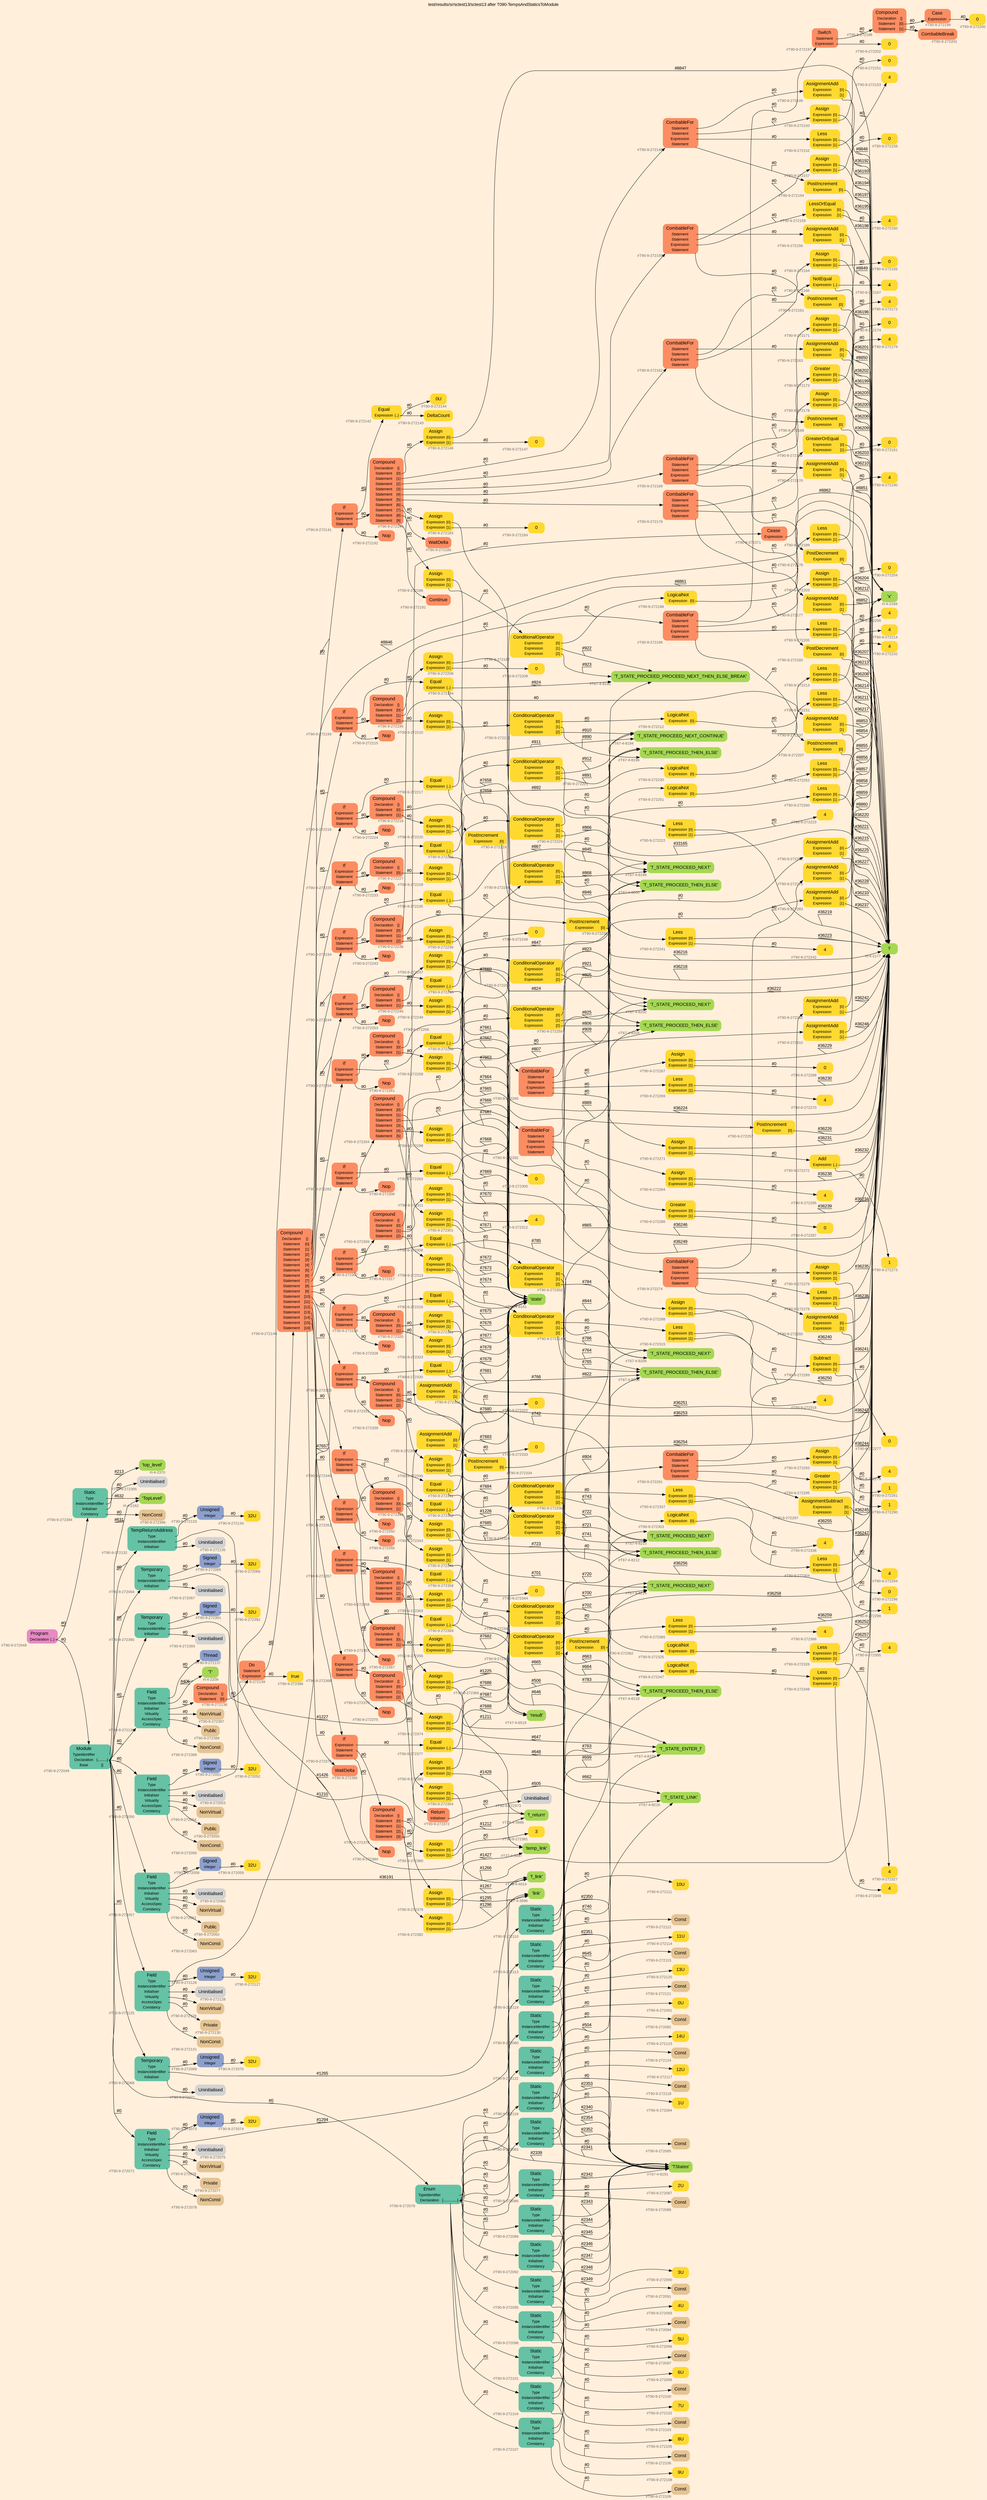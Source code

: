 digraph "test/results/sr/sctest13/sctest13 after T090-TempsAndStaticsToModule" {
label = "test/results/sr/sctest13/sctest13 after T090-TempsAndStaticsToModule"
labelloc = t
graph [
    rankdir = "LR"
    ranksep = 0.3
    bgcolor = antiquewhite1
    color = black
    fontcolor = black
    fontname = "Arial"
];
node [
    fontname = "Arial"
];
edge [
    fontname = "Arial"
];

// -------------------- node figure --------------------
// -------- block #T90-9-272048 ----------
"#T90-9-272048" [
    fillcolor = "/set28/4"
    xlabel = "#T90-9-272048"
    fontsize = "12"
    fontcolor = grey40
    shape = "plaintext"
    label = <<TABLE BORDER="0" CELLBORDER="0" CELLSPACING="0">
     <TR><TD><FONT COLOR="black" POINT-SIZE="15">Program</FONT></TD></TR>
     <TR><TD><FONT COLOR="black" POINT-SIZE="12">Declaration</FONT></TD><TD PORT="port0"><FONT COLOR="black" POINT-SIZE="12">{..}</FONT></TD></TR>
    </TABLE>>
    style = "rounded,filled"
];

// -------- block #T90-9-272049 ----------
"#T90-9-272049" [
    fillcolor = "/set28/1"
    xlabel = "#T90-9-272049"
    fontsize = "12"
    fontcolor = grey40
    shape = "plaintext"
    label = <<TABLE BORDER="0" CELLBORDER="0" CELLSPACING="0">
     <TR><TD><FONT COLOR="black" POINT-SIZE="15">Module</FONT></TD></TR>
     <TR><TD><FONT COLOR="black" POINT-SIZE="12">TypeIdentifier</FONT></TD><TD PORT="port0"></TD></TR>
     <TR><TD><FONT COLOR="black" POINT-SIZE="12">Declaration</FONT></TD><TD PORT="port1"><FONT COLOR="black" POINT-SIZE="12">{..........}</FONT></TD></TR>
     <TR><TD><FONT COLOR="black" POINT-SIZE="12">Base</FONT></TD><TD PORT="port2"><FONT COLOR="black" POINT-SIZE="12">{}</FONT></TD></TR>
    </TABLE>>
    style = "rounded,filled"
];

// -------- block #I-4-2162 ----------
"#I-4-2162" [
    fillcolor = "/set28/5"
    xlabel = "#I-4-2162"
    fontsize = "12"
    fontcolor = grey40
    shape = "plaintext"
    label = <<TABLE BORDER="0" CELLBORDER="0" CELLSPACING="0">
     <TR><TD><FONT COLOR="black" POINT-SIZE="15">'TopLevel'</FONT></TD></TR>
    </TABLE>>
    style = "rounded,filled"
];

// -------- block #T90-9-272050 ----------
"#T90-9-272050" [
    fillcolor = "/set28/1"
    xlabel = "#T90-9-272050"
    fontsize = "12"
    fontcolor = grey40
    shape = "plaintext"
    label = <<TABLE BORDER="0" CELLBORDER="0" CELLSPACING="0">
     <TR><TD><FONT COLOR="black" POINT-SIZE="15">Field</FONT></TD></TR>
     <TR><TD><FONT COLOR="black" POINT-SIZE="12">Type</FONT></TD><TD PORT="port0"></TD></TR>
     <TR><TD><FONT COLOR="black" POINT-SIZE="12">InstanceIdentifier</FONT></TD><TD PORT="port1"></TD></TR>
     <TR><TD><FONT COLOR="black" POINT-SIZE="12">Initialiser</FONT></TD><TD PORT="port2"></TD></TR>
     <TR><TD><FONT COLOR="black" POINT-SIZE="12">Virtuality</FONT></TD><TD PORT="port3"></TD></TR>
     <TR><TD><FONT COLOR="black" POINT-SIZE="12">AccessSpec</FONT></TD><TD PORT="port4"></TD></TR>
     <TR><TD><FONT COLOR="black" POINT-SIZE="12">Constancy</FONT></TD><TD PORT="port5"></TD></TR>
    </TABLE>>
    style = "rounded,filled"
];

// -------- block #T90-9-272051 ----------
"#T90-9-272051" [
    fillcolor = "/set28/3"
    xlabel = "#T90-9-272051"
    fontsize = "12"
    fontcolor = grey40
    shape = "plaintext"
    label = <<TABLE BORDER="0" CELLBORDER="0" CELLSPACING="0">
     <TR><TD><FONT COLOR="black" POINT-SIZE="15">Signed</FONT></TD></TR>
     <TR><TD><FONT COLOR="black" POINT-SIZE="12">Integer</FONT></TD><TD PORT="port0"></TD></TR>
    </TABLE>>
    style = "rounded,filled"
];

// -------- block #T90-9-272052 ----------
"#T90-9-272052" [
    fillcolor = "/set28/6"
    xlabel = "#T90-9-272052"
    fontsize = "12"
    fontcolor = grey40
    shape = "plaintext"
    label = <<TABLE BORDER="0" CELLBORDER="0" CELLSPACING="0">
     <TR><TD><FONT COLOR="black" POINT-SIZE="15">32U</FONT></TD></TR>
    </TABLE>>
    style = "rounded,filled"
];

// -------- block #I-4-2169 ----------
"#I-4-2169" [
    fillcolor = "/set28/5"
    xlabel = "#I-4-2169"
    fontsize = "12"
    fontcolor = grey40
    shape = "plaintext"
    label = <<TABLE BORDER="0" CELLBORDER="0" CELLSPACING="0">
     <TR><TD><FONT COLOR="black" POINT-SIZE="15">'x'</FONT></TD></TR>
    </TABLE>>
    style = "rounded,filled"
];

// -------- block #T90-9-272053 ----------
"#T90-9-272053" [
    xlabel = "#T90-9-272053"
    fontsize = "12"
    fontcolor = grey40
    shape = "plaintext"
    label = <<TABLE BORDER="0" CELLBORDER="0" CELLSPACING="0">
     <TR><TD><FONT COLOR="black" POINT-SIZE="15">Uninitialised</FONT></TD></TR>
    </TABLE>>
    style = "rounded,filled"
];

// -------- block #T90-9-272054 ----------
"#T90-9-272054" [
    fillcolor = "/set28/7"
    xlabel = "#T90-9-272054"
    fontsize = "12"
    fontcolor = grey40
    shape = "plaintext"
    label = <<TABLE BORDER="0" CELLBORDER="0" CELLSPACING="0">
     <TR><TD><FONT COLOR="black" POINT-SIZE="15">NonVirtual</FONT></TD></TR>
    </TABLE>>
    style = "rounded,filled"
];

// -------- block #T90-9-272055 ----------
"#T90-9-272055" [
    fillcolor = "/set28/7"
    xlabel = "#T90-9-272055"
    fontsize = "12"
    fontcolor = grey40
    shape = "plaintext"
    label = <<TABLE BORDER="0" CELLBORDER="0" CELLSPACING="0">
     <TR><TD><FONT COLOR="black" POINT-SIZE="15">Public</FONT></TD></TR>
    </TABLE>>
    style = "rounded,filled"
];

// -------- block #T90-9-272056 ----------
"#T90-9-272056" [
    fillcolor = "/set28/7"
    xlabel = "#T90-9-272056"
    fontsize = "12"
    fontcolor = grey40
    shape = "plaintext"
    label = <<TABLE BORDER="0" CELLBORDER="0" CELLSPACING="0">
     <TR><TD><FONT COLOR="black" POINT-SIZE="15">NonConst</FONT></TD></TR>
    </TABLE>>
    style = "rounded,filled"
];

// -------- block #T90-9-272057 ----------
"#T90-9-272057" [
    fillcolor = "/set28/1"
    xlabel = "#T90-9-272057"
    fontsize = "12"
    fontcolor = grey40
    shape = "plaintext"
    label = <<TABLE BORDER="0" CELLBORDER="0" CELLSPACING="0">
     <TR><TD><FONT COLOR="black" POINT-SIZE="15">Field</FONT></TD></TR>
     <TR><TD><FONT COLOR="black" POINT-SIZE="12">Type</FONT></TD><TD PORT="port0"></TD></TR>
     <TR><TD><FONT COLOR="black" POINT-SIZE="12">InstanceIdentifier</FONT></TD><TD PORT="port1"></TD></TR>
     <TR><TD><FONT COLOR="black" POINT-SIZE="12">Initialiser</FONT></TD><TD PORT="port2"></TD></TR>
     <TR><TD><FONT COLOR="black" POINT-SIZE="12">Virtuality</FONT></TD><TD PORT="port3"></TD></TR>
     <TR><TD><FONT COLOR="black" POINT-SIZE="12">AccessSpec</FONT></TD><TD PORT="port4"></TD></TR>
     <TR><TD><FONT COLOR="black" POINT-SIZE="12">Constancy</FONT></TD><TD PORT="port5"></TD></TR>
    </TABLE>>
    style = "rounded,filled"
];

// -------- block #T90-9-272058 ----------
"#T90-9-272058" [
    fillcolor = "/set28/3"
    xlabel = "#T90-9-272058"
    fontsize = "12"
    fontcolor = grey40
    shape = "plaintext"
    label = <<TABLE BORDER="0" CELLBORDER="0" CELLSPACING="0">
     <TR><TD><FONT COLOR="black" POINT-SIZE="15">Signed</FONT></TD></TR>
     <TR><TD><FONT COLOR="black" POINT-SIZE="12">Integer</FONT></TD><TD PORT="port0"></TD></TR>
    </TABLE>>
    style = "rounded,filled"
];

// -------- block #T90-9-272059 ----------
"#T90-9-272059" [
    fillcolor = "/set28/6"
    xlabel = "#T90-9-272059"
    fontsize = "12"
    fontcolor = grey40
    shape = "plaintext"
    label = <<TABLE BORDER="0" CELLBORDER="0" CELLSPACING="0">
     <TR><TD><FONT COLOR="black" POINT-SIZE="15">32U</FONT></TD></TR>
    </TABLE>>
    style = "rounded,filled"
];

// -------- block #I-4-2177 ----------
"#I-4-2177" [
    fillcolor = "/set28/5"
    xlabel = "#I-4-2177"
    fontsize = "12"
    fontcolor = grey40
    shape = "plaintext"
    label = <<TABLE BORDER="0" CELLBORDER="0" CELLSPACING="0">
     <TR><TD><FONT COLOR="black" POINT-SIZE="15">'i'</FONT></TD></TR>
    </TABLE>>
    style = "rounded,filled"
];

// -------- block #T90-9-272060 ----------
"#T90-9-272060" [
    xlabel = "#T90-9-272060"
    fontsize = "12"
    fontcolor = grey40
    shape = "plaintext"
    label = <<TABLE BORDER="0" CELLBORDER="0" CELLSPACING="0">
     <TR><TD><FONT COLOR="black" POINT-SIZE="15">Uninitialised</FONT></TD></TR>
    </TABLE>>
    style = "rounded,filled"
];

// -------- block #T90-9-272061 ----------
"#T90-9-272061" [
    fillcolor = "/set28/7"
    xlabel = "#T90-9-272061"
    fontsize = "12"
    fontcolor = grey40
    shape = "plaintext"
    label = <<TABLE BORDER="0" CELLBORDER="0" CELLSPACING="0">
     <TR><TD><FONT COLOR="black" POINT-SIZE="15">NonVirtual</FONT></TD></TR>
    </TABLE>>
    style = "rounded,filled"
];

// -------- block #T90-9-272062 ----------
"#T90-9-272062" [
    fillcolor = "/set28/7"
    xlabel = "#T90-9-272062"
    fontsize = "12"
    fontcolor = grey40
    shape = "plaintext"
    label = <<TABLE BORDER="0" CELLBORDER="0" CELLSPACING="0">
     <TR><TD><FONT COLOR="black" POINT-SIZE="15">Public</FONT></TD></TR>
    </TABLE>>
    style = "rounded,filled"
];

// -------- block #T90-9-272063 ----------
"#T90-9-272063" [
    fillcolor = "/set28/7"
    xlabel = "#T90-9-272063"
    fontsize = "12"
    fontcolor = grey40
    shape = "plaintext"
    label = <<TABLE BORDER="0" CELLBORDER="0" CELLSPACING="0">
     <TR><TD><FONT COLOR="black" POINT-SIZE="15">NonConst</FONT></TD></TR>
    </TABLE>>
    style = "rounded,filled"
];

// -------- block #T90-9-272064 ----------
"#T90-9-272064" [
    fillcolor = "/set28/1"
    xlabel = "#T90-9-272064"
    fontsize = "12"
    fontcolor = grey40
    shape = "plaintext"
    label = <<TABLE BORDER="0" CELLBORDER="0" CELLSPACING="0">
     <TR><TD><FONT COLOR="black" POINT-SIZE="15">Temporary</FONT></TD></TR>
     <TR><TD><FONT COLOR="black" POINT-SIZE="12">Type</FONT></TD><TD PORT="port0"></TD></TR>
     <TR><TD><FONT COLOR="black" POINT-SIZE="12">InstanceIdentifier</FONT></TD><TD PORT="port1"></TD></TR>
     <TR><TD><FONT COLOR="black" POINT-SIZE="12">Initialiser</FONT></TD><TD PORT="port2"></TD></TR>
    </TABLE>>
    style = "rounded,filled"
];

// -------- block #T90-9-272065 ----------
"#T90-9-272065" [
    fillcolor = "/set28/3"
    xlabel = "#T90-9-272065"
    fontsize = "12"
    fontcolor = grey40
    shape = "plaintext"
    label = <<TABLE BORDER="0" CELLBORDER="0" CELLSPACING="0">
     <TR><TD><FONT COLOR="black" POINT-SIZE="15">Signed</FONT></TD></TR>
     <TR><TD><FONT COLOR="black" POINT-SIZE="12">Integer</FONT></TD><TD PORT="port0"></TD></TR>
    </TABLE>>
    style = "rounded,filled"
];

// -------- block #T90-9-272066 ----------
"#T90-9-272066" [
    fillcolor = "/set28/6"
    xlabel = "#T90-9-272066"
    fontsize = "12"
    fontcolor = grey40
    shape = "plaintext"
    label = <<TABLE BORDER="0" CELLBORDER="0" CELLSPACING="0">
     <TR><TD><FONT COLOR="black" POINT-SIZE="15">32U</FONT></TD></TR>
    </TABLE>>
    style = "rounded,filled"
];

// -------- block #T26-4-3986 ----------
"#T26-4-3986" [
    fillcolor = "/set28/5"
    xlabel = "#T26-4-3986"
    fontsize = "12"
    fontcolor = grey40
    shape = "plaintext"
    label = <<TABLE BORDER="0" CELLBORDER="0" CELLSPACING="0">
     <TR><TD><FONT COLOR="black" POINT-SIZE="15">'f_return'</FONT></TD></TR>
    </TABLE>>
    style = "rounded,filled"
];

// -------- block #T90-9-272067 ----------
"#T90-9-272067" [
    xlabel = "#T90-9-272067"
    fontsize = "12"
    fontcolor = grey40
    shape = "plaintext"
    label = <<TABLE BORDER="0" CELLBORDER="0" CELLSPACING="0">
     <TR><TD><FONT COLOR="black" POINT-SIZE="15">Uninitialised</FONT></TD></TR>
    </TABLE>>
    style = "rounded,filled"
];

// -------- block #T90-9-272068 ----------
"#T90-9-272068" [
    fillcolor = "/set28/1"
    xlabel = "#T90-9-272068"
    fontsize = "12"
    fontcolor = grey40
    shape = "plaintext"
    label = <<TABLE BORDER="0" CELLBORDER="0" CELLSPACING="0">
     <TR><TD><FONT COLOR="black" POINT-SIZE="15">Temporary</FONT></TD></TR>
     <TR><TD><FONT COLOR="black" POINT-SIZE="12">Type</FONT></TD><TD PORT="port0"></TD></TR>
     <TR><TD><FONT COLOR="black" POINT-SIZE="12">InstanceIdentifier</FONT></TD><TD PORT="port1"></TD></TR>
     <TR><TD><FONT COLOR="black" POINT-SIZE="12">Initialiser</FONT></TD><TD PORT="port2"></TD></TR>
    </TABLE>>
    style = "rounded,filled"
];

// -------- block #T90-9-272069 ----------
"#T90-9-272069" [
    fillcolor = "/set28/3"
    xlabel = "#T90-9-272069"
    fontsize = "12"
    fontcolor = grey40
    shape = "plaintext"
    label = <<TABLE BORDER="0" CELLBORDER="0" CELLSPACING="0">
     <TR><TD><FONT COLOR="black" POINT-SIZE="15">Unsigned</FONT></TD></TR>
     <TR><TD><FONT COLOR="black" POINT-SIZE="12">Integer</FONT></TD><TD PORT="port0"></TD></TR>
    </TABLE>>
    style = "rounded,filled"
];

// -------- block #T90-9-272070 ----------
"#T90-9-272070" [
    fillcolor = "/set28/6"
    xlabel = "#T90-9-272070"
    fontsize = "12"
    fontcolor = grey40
    shape = "plaintext"
    label = <<TABLE BORDER="0" CELLBORDER="0" CELLSPACING="0">
     <TR><TD><FONT COLOR="black" POINT-SIZE="15">32U</FONT></TD></TR>
    </TABLE>>
    style = "rounded,filled"
];

// -------- block #T28-4-4014 ----------
"#T28-4-4014" [
    fillcolor = "/set28/5"
    xlabel = "#T28-4-4014"
    fontsize = "12"
    fontcolor = grey40
    shape = "plaintext"
    label = <<TABLE BORDER="0" CELLBORDER="0" CELLSPACING="0">
     <TR><TD><FONT COLOR="black" POINT-SIZE="15">'f_link'</FONT></TD></TR>
    </TABLE>>
    style = "rounded,filled"
];

// -------- block #T90-9-272071 ----------
"#T90-9-272071" [
    xlabel = "#T90-9-272071"
    fontsize = "12"
    fontcolor = grey40
    shape = "plaintext"
    label = <<TABLE BORDER="0" CELLBORDER="0" CELLSPACING="0">
     <TR><TD><FONT COLOR="black" POINT-SIZE="15">Uninitialised</FONT></TD></TR>
    </TABLE>>
    style = "rounded,filled"
];

// -------- block #T90-9-272072 ----------
"#T90-9-272072" [
    fillcolor = "/set28/1"
    xlabel = "#T90-9-272072"
    fontsize = "12"
    fontcolor = grey40
    shape = "plaintext"
    label = <<TABLE BORDER="0" CELLBORDER="0" CELLSPACING="0">
     <TR><TD><FONT COLOR="black" POINT-SIZE="15">Field</FONT></TD></TR>
     <TR><TD><FONT COLOR="black" POINT-SIZE="12">Type</FONT></TD><TD PORT="port0"></TD></TR>
     <TR><TD><FONT COLOR="black" POINT-SIZE="12">InstanceIdentifier</FONT></TD><TD PORT="port1"></TD></TR>
     <TR><TD><FONT COLOR="black" POINT-SIZE="12">Initialiser</FONT></TD><TD PORT="port2"></TD></TR>
     <TR><TD><FONT COLOR="black" POINT-SIZE="12">Virtuality</FONT></TD><TD PORT="port3"></TD></TR>
     <TR><TD><FONT COLOR="black" POINT-SIZE="12">AccessSpec</FONT></TD><TD PORT="port4"></TD></TR>
     <TR><TD><FONT COLOR="black" POINT-SIZE="12">Constancy</FONT></TD><TD PORT="port5"></TD></TR>
    </TABLE>>
    style = "rounded,filled"
];

// -------- block #T90-9-272073 ----------
"#T90-9-272073" [
    fillcolor = "/set28/3"
    xlabel = "#T90-9-272073"
    fontsize = "12"
    fontcolor = grey40
    shape = "plaintext"
    label = <<TABLE BORDER="0" CELLBORDER="0" CELLSPACING="0">
     <TR><TD><FONT COLOR="black" POINT-SIZE="15">Unsigned</FONT></TD></TR>
     <TR><TD><FONT COLOR="black" POINT-SIZE="12">Integer</FONT></TD><TD PORT="port0"></TD></TR>
    </TABLE>>
    style = "rounded,filled"
];

// -------- block #T90-9-272074 ----------
"#T90-9-272074" [
    fillcolor = "/set28/6"
    xlabel = "#T90-9-272074"
    fontsize = "12"
    fontcolor = grey40
    shape = "plaintext"
    label = <<TABLE BORDER="0" CELLBORDER="0" CELLSPACING="0">
     <TR><TD><FONT COLOR="black" POINT-SIZE="15">32U</FONT></TD></TR>
    </TABLE>>
    style = "rounded,filled"
];

// -------- block #T27-4-3996 ----------
"#T27-4-3996" [
    fillcolor = "/set28/5"
    xlabel = "#T27-4-3996"
    fontsize = "12"
    fontcolor = grey40
    shape = "plaintext"
    label = <<TABLE BORDER="0" CELLBORDER="0" CELLSPACING="0">
     <TR><TD><FONT COLOR="black" POINT-SIZE="15">'link'</FONT></TD></TR>
    </TABLE>>
    style = "rounded,filled"
];

// -------- block #T90-9-272075 ----------
"#T90-9-272075" [
    xlabel = "#T90-9-272075"
    fontsize = "12"
    fontcolor = grey40
    shape = "plaintext"
    label = <<TABLE BORDER="0" CELLBORDER="0" CELLSPACING="0">
     <TR><TD><FONT COLOR="black" POINT-SIZE="15">Uninitialised</FONT></TD></TR>
    </TABLE>>
    style = "rounded,filled"
];

// -------- block #T90-9-272076 ----------
"#T90-9-272076" [
    fillcolor = "/set28/7"
    xlabel = "#T90-9-272076"
    fontsize = "12"
    fontcolor = grey40
    shape = "plaintext"
    label = <<TABLE BORDER="0" CELLBORDER="0" CELLSPACING="0">
     <TR><TD><FONT COLOR="black" POINT-SIZE="15">NonVirtual</FONT></TD></TR>
    </TABLE>>
    style = "rounded,filled"
];

// -------- block #T90-9-272077 ----------
"#T90-9-272077" [
    fillcolor = "/set28/7"
    xlabel = "#T90-9-272077"
    fontsize = "12"
    fontcolor = grey40
    shape = "plaintext"
    label = <<TABLE BORDER="0" CELLBORDER="0" CELLSPACING="0">
     <TR><TD><FONT COLOR="black" POINT-SIZE="15">Private</FONT></TD></TR>
    </TABLE>>
    style = "rounded,filled"
];

// -------- block #T90-9-272078 ----------
"#T90-9-272078" [
    fillcolor = "/set28/7"
    xlabel = "#T90-9-272078"
    fontsize = "12"
    fontcolor = grey40
    shape = "plaintext"
    label = <<TABLE BORDER="0" CELLBORDER="0" CELLSPACING="0">
     <TR><TD><FONT COLOR="black" POINT-SIZE="15">NonConst</FONT></TD></TR>
    </TABLE>>
    style = "rounded,filled"
];

// -------- block #T90-9-272079 ----------
"#T90-9-272079" [
    fillcolor = "/set28/1"
    xlabel = "#T90-9-272079"
    fontsize = "12"
    fontcolor = grey40
    shape = "plaintext"
    label = <<TABLE BORDER="0" CELLBORDER="0" CELLSPACING="0">
     <TR><TD><FONT COLOR="black" POINT-SIZE="15">Enum</FONT></TD></TR>
     <TR><TD><FONT COLOR="black" POINT-SIZE="12">TypeIdentifier</FONT></TD><TD PORT="port0"></TD></TR>
     <TR><TD><FONT COLOR="black" POINT-SIZE="12">Declaration</FONT></TD><TD PORT="port1"><FONT COLOR="black" POINT-SIZE="12">{...............}</FONT></TD></TR>
    </TABLE>>
    style = "rounded,filled"
];

// -------- block #T67-4-8191 ----------
"#T67-4-8191" [
    fillcolor = "/set28/5"
    xlabel = "#T67-4-8191"
    fontsize = "12"
    fontcolor = grey40
    shape = "plaintext"
    label = <<TABLE BORDER="0" CELLBORDER="0" CELLSPACING="0">
     <TR><TD><FONT COLOR="black" POINT-SIZE="15">'TStates'</FONT></TD></TR>
    </TABLE>>
    style = "rounded,filled"
];

// -------- block #T90-9-272080 ----------
"#T90-9-272080" [
    fillcolor = "/set28/1"
    xlabel = "#T90-9-272080"
    fontsize = "12"
    fontcolor = grey40
    shape = "plaintext"
    label = <<TABLE BORDER="0" CELLBORDER="0" CELLSPACING="0">
     <TR><TD><FONT COLOR="black" POINT-SIZE="15">Static</FONT></TD></TR>
     <TR><TD><FONT COLOR="black" POINT-SIZE="12">Type</FONT></TD><TD PORT="port0"></TD></TR>
     <TR><TD><FONT COLOR="black" POINT-SIZE="12">InstanceIdentifier</FONT></TD><TD PORT="port1"></TD></TR>
     <TR><TD><FONT COLOR="black" POINT-SIZE="12">Initialiser</FONT></TD><TD PORT="port2"></TD></TR>
     <TR><TD><FONT COLOR="black" POINT-SIZE="12">Constancy</FONT></TD><TD PORT="port3"></TD></TR>
    </TABLE>>
    style = "rounded,filled"
];

// -------- block #T67-4-8192 ----------
"#T67-4-8192" [
    fillcolor = "/set28/5"
    xlabel = "#T67-4-8192"
    fontsize = "12"
    fontcolor = grey40
    shape = "plaintext"
    label = <<TABLE BORDER="0" CELLBORDER="0" CELLSPACING="0">
     <TR><TD><FONT COLOR="black" POINT-SIZE="15">'T_STATE_PROCEED_PROCEED_NEXT_THEN_ELSE_BREAK'</FONT></TD></TR>
    </TABLE>>
    style = "rounded,filled"
];

// -------- block #T90-9-272081 ----------
"#T90-9-272081" [
    fillcolor = "/set28/6"
    xlabel = "#T90-9-272081"
    fontsize = "12"
    fontcolor = grey40
    shape = "plaintext"
    label = <<TABLE BORDER="0" CELLBORDER="0" CELLSPACING="0">
     <TR><TD><FONT COLOR="black" POINT-SIZE="15">0U</FONT></TD></TR>
    </TABLE>>
    style = "rounded,filled"
];

// -------- block #T90-9-272082 ----------
"#T90-9-272082" [
    fillcolor = "/set28/7"
    xlabel = "#T90-9-272082"
    fontsize = "12"
    fontcolor = grey40
    shape = "plaintext"
    label = <<TABLE BORDER="0" CELLBORDER="0" CELLSPACING="0">
     <TR><TD><FONT COLOR="black" POINT-SIZE="15">Const</FONT></TD></TR>
    </TABLE>>
    style = "rounded,filled"
];

// -------- block #T90-9-272083 ----------
"#T90-9-272083" [
    fillcolor = "/set28/1"
    xlabel = "#T90-9-272083"
    fontsize = "12"
    fontcolor = grey40
    shape = "plaintext"
    label = <<TABLE BORDER="0" CELLBORDER="0" CELLSPACING="0">
     <TR><TD><FONT COLOR="black" POINT-SIZE="15">Static</FONT></TD></TR>
     <TR><TD><FONT COLOR="black" POINT-SIZE="12">Type</FONT></TD><TD PORT="port0"></TD></TR>
     <TR><TD><FONT COLOR="black" POINT-SIZE="12">InstanceIdentifier</FONT></TD><TD PORT="port1"></TD></TR>
     <TR><TD><FONT COLOR="black" POINT-SIZE="12">Initialiser</FONT></TD><TD PORT="port2"></TD></TR>
     <TR><TD><FONT COLOR="black" POINT-SIZE="12">Constancy</FONT></TD><TD PORT="port3"></TD></TR>
    </TABLE>>
    style = "rounded,filled"
];

// -------- block #T67-4-8194 ----------
"#T67-4-8194" [
    fillcolor = "/set28/5"
    xlabel = "#T67-4-8194"
    fontsize = "12"
    fontcolor = grey40
    shape = "plaintext"
    label = <<TABLE BORDER="0" CELLBORDER="0" CELLSPACING="0">
     <TR><TD><FONT COLOR="black" POINT-SIZE="15">'T_STATE_PROCEED_NEXT_CONTINUE'</FONT></TD></TR>
    </TABLE>>
    style = "rounded,filled"
];

// -------- block #T90-9-272084 ----------
"#T90-9-272084" [
    fillcolor = "/set28/6"
    xlabel = "#T90-9-272084"
    fontsize = "12"
    fontcolor = grey40
    shape = "plaintext"
    label = <<TABLE BORDER="0" CELLBORDER="0" CELLSPACING="0">
     <TR><TD><FONT COLOR="black" POINT-SIZE="15">1U</FONT></TD></TR>
    </TABLE>>
    style = "rounded,filled"
];

// -------- block #T90-9-272085 ----------
"#T90-9-272085" [
    fillcolor = "/set28/7"
    xlabel = "#T90-9-272085"
    fontsize = "12"
    fontcolor = grey40
    shape = "plaintext"
    label = <<TABLE BORDER="0" CELLBORDER="0" CELLSPACING="0">
     <TR><TD><FONT COLOR="black" POINT-SIZE="15">Const</FONT></TD></TR>
    </TABLE>>
    style = "rounded,filled"
];

// -------- block #T90-9-272086 ----------
"#T90-9-272086" [
    fillcolor = "/set28/1"
    xlabel = "#T90-9-272086"
    fontsize = "12"
    fontcolor = grey40
    shape = "plaintext"
    label = <<TABLE BORDER="0" CELLBORDER="0" CELLSPACING="0">
     <TR><TD><FONT COLOR="black" POINT-SIZE="15">Static</FONT></TD></TR>
     <TR><TD><FONT COLOR="black" POINT-SIZE="12">Type</FONT></TD><TD PORT="port0"></TD></TR>
     <TR><TD><FONT COLOR="black" POINT-SIZE="12">InstanceIdentifier</FONT></TD><TD PORT="port1"></TD></TR>
     <TR><TD><FONT COLOR="black" POINT-SIZE="12">Initialiser</FONT></TD><TD PORT="port2"></TD></TR>
     <TR><TD><FONT COLOR="black" POINT-SIZE="12">Constancy</FONT></TD><TD PORT="port3"></TD></TR>
    </TABLE>>
    style = "rounded,filled"
];

// -------- block #T67-4-8196 ----------
"#T67-4-8196" [
    fillcolor = "/set28/5"
    xlabel = "#T67-4-8196"
    fontsize = "12"
    fontcolor = grey40
    shape = "plaintext"
    label = <<TABLE BORDER="0" CELLBORDER="0" CELLSPACING="0">
     <TR><TD><FONT COLOR="black" POINT-SIZE="15">'T_STATE_PROCEED_THEN_ELSE'</FONT></TD></TR>
    </TABLE>>
    style = "rounded,filled"
];

// -------- block #T90-9-272087 ----------
"#T90-9-272087" [
    fillcolor = "/set28/6"
    xlabel = "#T90-9-272087"
    fontsize = "12"
    fontcolor = grey40
    shape = "plaintext"
    label = <<TABLE BORDER="0" CELLBORDER="0" CELLSPACING="0">
     <TR><TD><FONT COLOR="black" POINT-SIZE="15">2U</FONT></TD></TR>
    </TABLE>>
    style = "rounded,filled"
];

// -------- block #T90-9-272088 ----------
"#T90-9-272088" [
    fillcolor = "/set28/7"
    xlabel = "#T90-9-272088"
    fontsize = "12"
    fontcolor = grey40
    shape = "plaintext"
    label = <<TABLE BORDER="0" CELLBORDER="0" CELLSPACING="0">
     <TR><TD><FONT COLOR="black" POINT-SIZE="15">Const</FONT></TD></TR>
    </TABLE>>
    style = "rounded,filled"
];

// -------- block #T90-9-272089 ----------
"#T90-9-272089" [
    fillcolor = "/set28/1"
    xlabel = "#T90-9-272089"
    fontsize = "12"
    fontcolor = grey40
    shape = "plaintext"
    label = <<TABLE BORDER="0" CELLBORDER="0" CELLSPACING="0">
     <TR><TD><FONT COLOR="black" POINT-SIZE="15">Static</FONT></TD></TR>
     <TR><TD><FONT COLOR="black" POINT-SIZE="12">Type</FONT></TD><TD PORT="port0"></TD></TR>
     <TR><TD><FONT COLOR="black" POINT-SIZE="12">InstanceIdentifier</FONT></TD><TD PORT="port1"></TD></TR>
     <TR><TD><FONT COLOR="black" POINT-SIZE="12">Initialiser</FONT></TD><TD PORT="port2"></TD></TR>
     <TR><TD><FONT COLOR="black" POINT-SIZE="12">Constancy</FONT></TD><TD PORT="port3"></TD></TR>
    </TABLE>>
    style = "rounded,filled"
];

// -------- block #T67-4-8198 ----------
"#T67-4-8198" [
    fillcolor = "/set28/5"
    xlabel = "#T67-4-8198"
    fontsize = "12"
    fontcolor = grey40
    shape = "plaintext"
    label = <<TABLE BORDER="0" CELLBORDER="0" CELLSPACING="0">
     <TR><TD><FONT COLOR="black" POINT-SIZE="15">'T_STATE_PROCEED_NEXT'</FONT></TD></TR>
    </TABLE>>
    style = "rounded,filled"
];

// -------- block #T90-9-272090 ----------
"#T90-9-272090" [
    fillcolor = "/set28/6"
    xlabel = "#T90-9-272090"
    fontsize = "12"
    fontcolor = grey40
    shape = "plaintext"
    label = <<TABLE BORDER="0" CELLBORDER="0" CELLSPACING="0">
     <TR><TD><FONT COLOR="black" POINT-SIZE="15">3U</FONT></TD></TR>
    </TABLE>>
    style = "rounded,filled"
];

// -------- block #T90-9-272091 ----------
"#T90-9-272091" [
    fillcolor = "/set28/7"
    xlabel = "#T90-9-272091"
    fontsize = "12"
    fontcolor = grey40
    shape = "plaintext"
    label = <<TABLE BORDER="0" CELLBORDER="0" CELLSPACING="0">
     <TR><TD><FONT COLOR="black" POINT-SIZE="15">Const</FONT></TD></TR>
    </TABLE>>
    style = "rounded,filled"
];

// -------- block #T90-9-272092 ----------
"#T90-9-272092" [
    fillcolor = "/set28/1"
    xlabel = "#T90-9-272092"
    fontsize = "12"
    fontcolor = grey40
    shape = "plaintext"
    label = <<TABLE BORDER="0" CELLBORDER="0" CELLSPACING="0">
     <TR><TD><FONT COLOR="black" POINT-SIZE="15">Static</FONT></TD></TR>
     <TR><TD><FONT COLOR="black" POINT-SIZE="12">Type</FONT></TD><TD PORT="port0"></TD></TR>
     <TR><TD><FONT COLOR="black" POINT-SIZE="12">InstanceIdentifier</FONT></TD><TD PORT="port1"></TD></TR>
     <TR><TD><FONT COLOR="black" POINT-SIZE="12">Initialiser</FONT></TD><TD PORT="port2"></TD></TR>
     <TR><TD><FONT COLOR="black" POINT-SIZE="12">Constancy</FONT></TD><TD PORT="port3"></TD></TR>
    </TABLE>>
    style = "rounded,filled"
];

// -------- block #T67-4-8200 ----------
"#T67-4-8200" [
    fillcolor = "/set28/5"
    xlabel = "#T67-4-8200"
    fontsize = "12"
    fontcolor = grey40
    shape = "plaintext"
    label = <<TABLE BORDER="0" CELLBORDER="0" CELLSPACING="0">
     <TR><TD><FONT COLOR="black" POINT-SIZE="15">'T_STATE_PROCEED_THEN_ELSE'</FONT></TD></TR>
    </TABLE>>
    style = "rounded,filled"
];

// -------- block #T90-9-272093 ----------
"#T90-9-272093" [
    fillcolor = "/set28/6"
    xlabel = "#T90-9-272093"
    fontsize = "12"
    fontcolor = grey40
    shape = "plaintext"
    label = <<TABLE BORDER="0" CELLBORDER="0" CELLSPACING="0">
     <TR><TD><FONT COLOR="black" POINT-SIZE="15">4U</FONT></TD></TR>
    </TABLE>>
    style = "rounded,filled"
];

// -------- block #T90-9-272094 ----------
"#T90-9-272094" [
    fillcolor = "/set28/7"
    xlabel = "#T90-9-272094"
    fontsize = "12"
    fontcolor = grey40
    shape = "plaintext"
    label = <<TABLE BORDER="0" CELLBORDER="0" CELLSPACING="0">
     <TR><TD><FONT COLOR="black" POINT-SIZE="15">Const</FONT></TD></TR>
    </TABLE>>
    style = "rounded,filled"
];

// -------- block #T90-9-272095 ----------
"#T90-9-272095" [
    fillcolor = "/set28/1"
    xlabel = "#T90-9-272095"
    fontsize = "12"
    fontcolor = grey40
    shape = "plaintext"
    label = <<TABLE BORDER="0" CELLBORDER="0" CELLSPACING="0">
     <TR><TD><FONT COLOR="black" POINT-SIZE="15">Static</FONT></TD></TR>
     <TR><TD><FONT COLOR="black" POINT-SIZE="12">Type</FONT></TD><TD PORT="port0"></TD></TR>
     <TR><TD><FONT COLOR="black" POINT-SIZE="12">InstanceIdentifier</FONT></TD><TD PORT="port1"></TD></TR>
     <TR><TD><FONT COLOR="black" POINT-SIZE="12">Initialiser</FONT></TD><TD PORT="port2"></TD></TR>
     <TR><TD><FONT COLOR="black" POINT-SIZE="12">Constancy</FONT></TD><TD PORT="port3"></TD></TR>
    </TABLE>>
    style = "rounded,filled"
];

// -------- block #T67-4-8202 ----------
"#T67-4-8202" [
    fillcolor = "/set28/5"
    xlabel = "#T67-4-8202"
    fontsize = "12"
    fontcolor = grey40
    shape = "plaintext"
    label = <<TABLE BORDER="0" CELLBORDER="0" CELLSPACING="0">
     <TR><TD><FONT COLOR="black" POINT-SIZE="15">'T_STATE_PROCEED_NEXT'</FONT></TD></TR>
    </TABLE>>
    style = "rounded,filled"
];

// -------- block #T90-9-272096 ----------
"#T90-9-272096" [
    fillcolor = "/set28/6"
    xlabel = "#T90-9-272096"
    fontsize = "12"
    fontcolor = grey40
    shape = "plaintext"
    label = <<TABLE BORDER="0" CELLBORDER="0" CELLSPACING="0">
     <TR><TD><FONT COLOR="black" POINT-SIZE="15">5U</FONT></TD></TR>
    </TABLE>>
    style = "rounded,filled"
];

// -------- block #T90-9-272097 ----------
"#T90-9-272097" [
    fillcolor = "/set28/7"
    xlabel = "#T90-9-272097"
    fontsize = "12"
    fontcolor = grey40
    shape = "plaintext"
    label = <<TABLE BORDER="0" CELLBORDER="0" CELLSPACING="0">
     <TR><TD><FONT COLOR="black" POINT-SIZE="15">Const</FONT></TD></TR>
    </TABLE>>
    style = "rounded,filled"
];

// -------- block #T90-9-272098 ----------
"#T90-9-272098" [
    fillcolor = "/set28/1"
    xlabel = "#T90-9-272098"
    fontsize = "12"
    fontcolor = grey40
    shape = "plaintext"
    label = <<TABLE BORDER="0" CELLBORDER="0" CELLSPACING="0">
     <TR><TD><FONT COLOR="black" POINT-SIZE="15">Static</FONT></TD></TR>
     <TR><TD><FONT COLOR="black" POINT-SIZE="12">Type</FONT></TD><TD PORT="port0"></TD></TR>
     <TR><TD><FONT COLOR="black" POINT-SIZE="12">InstanceIdentifier</FONT></TD><TD PORT="port1"></TD></TR>
     <TR><TD><FONT COLOR="black" POINT-SIZE="12">Initialiser</FONT></TD><TD PORT="port2"></TD></TR>
     <TR><TD><FONT COLOR="black" POINT-SIZE="12">Constancy</FONT></TD><TD PORT="port3"></TD></TR>
    </TABLE>>
    style = "rounded,filled"
];

// -------- block #T67-4-8204 ----------
"#T67-4-8204" [
    fillcolor = "/set28/5"
    xlabel = "#T67-4-8204"
    fontsize = "12"
    fontcolor = grey40
    shape = "plaintext"
    label = <<TABLE BORDER="0" CELLBORDER="0" CELLSPACING="0">
     <TR><TD><FONT COLOR="black" POINT-SIZE="15">'T_STATE_PROCEED_THEN_ELSE'</FONT></TD></TR>
    </TABLE>>
    style = "rounded,filled"
];

// -------- block #T90-9-272099 ----------
"#T90-9-272099" [
    fillcolor = "/set28/6"
    xlabel = "#T90-9-272099"
    fontsize = "12"
    fontcolor = grey40
    shape = "plaintext"
    label = <<TABLE BORDER="0" CELLBORDER="0" CELLSPACING="0">
     <TR><TD><FONT COLOR="black" POINT-SIZE="15">6U</FONT></TD></TR>
    </TABLE>>
    style = "rounded,filled"
];

// -------- block #T90-9-272100 ----------
"#T90-9-272100" [
    fillcolor = "/set28/7"
    xlabel = "#T90-9-272100"
    fontsize = "12"
    fontcolor = grey40
    shape = "plaintext"
    label = <<TABLE BORDER="0" CELLBORDER="0" CELLSPACING="0">
     <TR><TD><FONT COLOR="black" POINT-SIZE="15">Const</FONT></TD></TR>
    </TABLE>>
    style = "rounded,filled"
];

// -------- block #T90-9-272101 ----------
"#T90-9-272101" [
    fillcolor = "/set28/1"
    xlabel = "#T90-9-272101"
    fontsize = "12"
    fontcolor = grey40
    shape = "plaintext"
    label = <<TABLE BORDER="0" CELLBORDER="0" CELLSPACING="0">
     <TR><TD><FONT COLOR="black" POINT-SIZE="15">Static</FONT></TD></TR>
     <TR><TD><FONT COLOR="black" POINT-SIZE="12">Type</FONT></TD><TD PORT="port0"></TD></TR>
     <TR><TD><FONT COLOR="black" POINT-SIZE="12">InstanceIdentifier</FONT></TD><TD PORT="port1"></TD></TR>
     <TR><TD><FONT COLOR="black" POINT-SIZE="12">Initialiser</FONT></TD><TD PORT="port2"></TD></TR>
     <TR><TD><FONT COLOR="black" POINT-SIZE="12">Constancy</FONT></TD><TD PORT="port3"></TD></TR>
    </TABLE>>
    style = "rounded,filled"
];

// -------- block #T67-4-8206 ----------
"#T67-4-8206" [
    fillcolor = "/set28/5"
    xlabel = "#T67-4-8206"
    fontsize = "12"
    fontcolor = grey40
    shape = "plaintext"
    label = <<TABLE BORDER="0" CELLBORDER="0" CELLSPACING="0">
     <TR><TD><FONT COLOR="black" POINT-SIZE="15">'T_STATE_PROCEED_NEXT'</FONT></TD></TR>
    </TABLE>>
    style = "rounded,filled"
];

// -------- block #T90-9-272102 ----------
"#T90-9-272102" [
    fillcolor = "/set28/6"
    xlabel = "#T90-9-272102"
    fontsize = "12"
    fontcolor = grey40
    shape = "plaintext"
    label = <<TABLE BORDER="0" CELLBORDER="0" CELLSPACING="0">
     <TR><TD><FONT COLOR="black" POINT-SIZE="15">7U</FONT></TD></TR>
    </TABLE>>
    style = "rounded,filled"
];

// -------- block #T90-9-272103 ----------
"#T90-9-272103" [
    fillcolor = "/set28/7"
    xlabel = "#T90-9-272103"
    fontsize = "12"
    fontcolor = grey40
    shape = "plaintext"
    label = <<TABLE BORDER="0" CELLBORDER="0" CELLSPACING="0">
     <TR><TD><FONT COLOR="black" POINT-SIZE="15">Const</FONT></TD></TR>
    </TABLE>>
    style = "rounded,filled"
];

// -------- block #T90-9-272104 ----------
"#T90-9-272104" [
    fillcolor = "/set28/1"
    xlabel = "#T90-9-272104"
    fontsize = "12"
    fontcolor = grey40
    shape = "plaintext"
    label = <<TABLE BORDER="0" CELLBORDER="0" CELLSPACING="0">
     <TR><TD><FONT COLOR="black" POINT-SIZE="15">Static</FONT></TD></TR>
     <TR><TD><FONT COLOR="black" POINT-SIZE="12">Type</FONT></TD><TD PORT="port0"></TD></TR>
     <TR><TD><FONT COLOR="black" POINT-SIZE="12">InstanceIdentifier</FONT></TD><TD PORT="port1"></TD></TR>
     <TR><TD><FONT COLOR="black" POINT-SIZE="12">Initialiser</FONT></TD><TD PORT="port2"></TD></TR>
     <TR><TD><FONT COLOR="black" POINT-SIZE="12">Constancy</FONT></TD><TD PORT="port3"></TD></TR>
    </TABLE>>
    style = "rounded,filled"
];

// -------- block #T67-4-8208 ----------
"#T67-4-8208" [
    fillcolor = "/set28/5"
    xlabel = "#T67-4-8208"
    fontsize = "12"
    fontcolor = grey40
    shape = "plaintext"
    label = <<TABLE BORDER="0" CELLBORDER="0" CELLSPACING="0">
     <TR><TD><FONT COLOR="black" POINT-SIZE="15">'T_STATE_PROCEED_THEN_ELSE'</FONT></TD></TR>
    </TABLE>>
    style = "rounded,filled"
];

// -------- block #T90-9-272105 ----------
"#T90-9-272105" [
    fillcolor = "/set28/6"
    xlabel = "#T90-9-272105"
    fontsize = "12"
    fontcolor = grey40
    shape = "plaintext"
    label = <<TABLE BORDER="0" CELLBORDER="0" CELLSPACING="0">
     <TR><TD><FONT COLOR="black" POINT-SIZE="15">8U</FONT></TD></TR>
    </TABLE>>
    style = "rounded,filled"
];

// -------- block #T90-9-272106 ----------
"#T90-9-272106" [
    fillcolor = "/set28/7"
    xlabel = "#T90-9-272106"
    fontsize = "12"
    fontcolor = grey40
    shape = "plaintext"
    label = <<TABLE BORDER="0" CELLBORDER="0" CELLSPACING="0">
     <TR><TD><FONT COLOR="black" POINT-SIZE="15">Const</FONT></TD></TR>
    </TABLE>>
    style = "rounded,filled"
];

// -------- block #T90-9-272107 ----------
"#T90-9-272107" [
    fillcolor = "/set28/1"
    xlabel = "#T90-9-272107"
    fontsize = "12"
    fontcolor = grey40
    shape = "plaintext"
    label = <<TABLE BORDER="0" CELLBORDER="0" CELLSPACING="0">
     <TR><TD><FONT COLOR="black" POINT-SIZE="15">Static</FONT></TD></TR>
     <TR><TD><FONT COLOR="black" POINT-SIZE="12">Type</FONT></TD><TD PORT="port0"></TD></TR>
     <TR><TD><FONT COLOR="black" POINT-SIZE="12">InstanceIdentifier</FONT></TD><TD PORT="port1"></TD></TR>
     <TR><TD><FONT COLOR="black" POINT-SIZE="12">Initialiser</FONT></TD><TD PORT="port2"></TD></TR>
     <TR><TD><FONT COLOR="black" POINT-SIZE="12">Constancy</FONT></TD><TD PORT="port3"></TD></TR>
    </TABLE>>
    style = "rounded,filled"
];

// -------- block #T67-4-8210 ----------
"#T67-4-8210" [
    fillcolor = "/set28/5"
    xlabel = "#T67-4-8210"
    fontsize = "12"
    fontcolor = grey40
    shape = "plaintext"
    label = <<TABLE BORDER="0" CELLBORDER="0" CELLSPACING="0">
     <TR><TD><FONT COLOR="black" POINT-SIZE="15">'T_STATE_PROCEED_NEXT'</FONT></TD></TR>
    </TABLE>>
    style = "rounded,filled"
];

// -------- block #T90-9-272108 ----------
"#T90-9-272108" [
    fillcolor = "/set28/6"
    xlabel = "#T90-9-272108"
    fontsize = "12"
    fontcolor = grey40
    shape = "plaintext"
    label = <<TABLE BORDER="0" CELLBORDER="0" CELLSPACING="0">
     <TR><TD><FONT COLOR="black" POINT-SIZE="15">9U</FONT></TD></TR>
    </TABLE>>
    style = "rounded,filled"
];

// -------- block #T90-9-272109 ----------
"#T90-9-272109" [
    fillcolor = "/set28/7"
    xlabel = "#T90-9-272109"
    fontsize = "12"
    fontcolor = grey40
    shape = "plaintext"
    label = <<TABLE BORDER="0" CELLBORDER="0" CELLSPACING="0">
     <TR><TD><FONT COLOR="black" POINT-SIZE="15">Const</FONT></TD></TR>
    </TABLE>>
    style = "rounded,filled"
];

// -------- block #T90-9-272110 ----------
"#T90-9-272110" [
    fillcolor = "/set28/1"
    xlabel = "#T90-9-272110"
    fontsize = "12"
    fontcolor = grey40
    shape = "plaintext"
    label = <<TABLE BORDER="0" CELLBORDER="0" CELLSPACING="0">
     <TR><TD><FONT COLOR="black" POINT-SIZE="15">Static</FONT></TD></TR>
     <TR><TD><FONT COLOR="black" POINT-SIZE="12">Type</FONT></TD><TD PORT="port0"></TD></TR>
     <TR><TD><FONT COLOR="black" POINT-SIZE="12">InstanceIdentifier</FONT></TD><TD PORT="port1"></TD></TR>
     <TR><TD><FONT COLOR="black" POINT-SIZE="12">Initialiser</FONT></TD><TD PORT="port2"></TD></TR>
     <TR><TD><FONT COLOR="black" POINT-SIZE="12">Constancy</FONT></TD><TD PORT="port3"></TD></TR>
    </TABLE>>
    style = "rounded,filled"
];

// -------- block #T67-4-8212 ----------
"#T67-4-8212" [
    fillcolor = "/set28/5"
    xlabel = "#T67-4-8212"
    fontsize = "12"
    fontcolor = grey40
    shape = "plaintext"
    label = <<TABLE BORDER="0" CELLBORDER="0" CELLSPACING="0">
     <TR><TD><FONT COLOR="black" POINT-SIZE="15">'T_STATE_PROCEED_THEN_ELSE'</FONT></TD></TR>
    </TABLE>>
    style = "rounded,filled"
];

// -------- block #T90-9-272111 ----------
"#T90-9-272111" [
    fillcolor = "/set28/6"
    xlabel = "#T90-9-272111"
    fontsize = "12"
    fontcolor = grey40
    shape = "plaintext"
    label = <<TABLE BORDER="0" CELLBORDER="0" CELLSPACING="0">
     <TR><TD><FONT COLOR="black" POINT-SIZE="15">10U</FONT></TD></TR>
    </TABLE>>
    style = "rounded,filled"
];

// -------- block #T90-9-272112 ----------
"#T90-9-272112" [
    fillcolor = "/set28/7"
    xlabel = "#T90-9-272112"
    fontsize = "12"
    fontcolor = grey40
    shape = "plaintext"
    label = <<TABLE BORDER="0" CELLBORDER="0" CELLSPACING="0">
     <TR><TD><FONT COLOR="black" POINT-SIZE="15">Const</FONT></TD></TR>
    </TABLE>>
    style = "rounded,filled"
];

// -------- block #T90-9-272113 ----------
"#T90-9-272113" [
    fillcolor = "/set28/1"
    xlabel = "#T90-9-272113"
    fontsize = "12"
    fontcolor = grey40
    shape = "plaintext"
    label = <<TABLE BORDER="0" CELLBORDER="0" CELLSPACING="0">
     <TR><TD><FONT COLOR="black" POINT-SIZE="15">Static</FONT></TD></TR>
     <TR><TD><FONT COLOR="black" POINT-SIZE="12">Type</FONT></TD><TD PORT="port0"></TD></TR>
     <TR><TD><FONT COLOR="black" POINT-SIZE="12">InstanceIdentifier</FONT></TD><TD PORT="port1"></TD></TR>
     <TR><TD><FONT COLOR="black" POINT-SIZE="12">Initialiser</FONT></TD><TD PORT="port2"></TD></TR>
     <TR><TD><FONT COLOR="black" POINT-SIZE="12">Constancy</FONT></TD><TD PORT="port3"></TD></TR>
    </TABLE>>
    style = "rounded,filled"
];

// -------- block #T67-4-8214 ----------
"#T67-4-8214" [
    fillcolor = "/set28/5"
    xlabel = "#T67-4-8214"
    fontsize = "12"
    fontcolor = grey40
    shape = "plaintext"
    label = <<TABLE BORDER="0" CELLBORDER="0" CELLSPACING="0">
     <TR><TD><FONT COLOR="black" POINT-SIZE="15">'T_STATE_PROCEED_NEXT'</FONT></TD></TR>
    </TABLE>>
    style = "rounded,filled"
];

// -------- block #T90-9-272114 ----------
"#T90-9-272114" [
    fillcolor = "/set28/6"
    xlabel = "#T90-9-272114"
    fontsize = "12"
    fontcolor = grey40
    shape = "plaintext"
    label = <<TABLE BORDER="0" CELLBORDER="0" CELLSPACING="0">
     <TR><TD><FONT COLOR="black" POINT-SIZE="15">11U</FONT></TD></TR>
    </TABLE>>
    style = "rounded,filled"
];

// -------- block #T90-9-272115 ----------
"#T90-9-272115" [
    fillcolor = "/set28/7"
    xlabel = "#T90-9-272115"
    fontsize = "12"
    fontcolor = grey40
    shape = "plaintext"
    label = <<TABLE BORDER="0" CELLBORDER="0" CELLSPACING="0">
     <TR><TD><FONT COLOR="black" POINT-SIZE="15">Const</FONT></TD></TR>
    </TABLE>>
    style = "rounded,filled"
];

// -------- block #T90-9-272116 ----------
"#T90-9-272116" [
    fillcolor = "/set28/1"
    xlabel = "#T90-9-272116"
    fontsize = "12"
    fontcolor = grey40
    shape = "plaintext"
    label = <<TABLE BORDER="0" CELLBORDER="0" CELLSPACING="0">
     <TR><TD><FONT COLOR="black" POINT-SIZE="15">Static</FONT></TD></TR>
     <TR><TD><FONT COLOR="black" POINT-SIZE="12">Type</FONT></TD><TD PORT="port0"></TD></TR>
     <TR><TD><FONT COLOR="black" POINT-SIZE="12">InstanceIdentifier</FONT></TD><TD PORT="port1"></TD></TR>
     <TR><TD><FONT COLOR="black" POINT-SIZE="12">Initialiser</FONT></TD><TD PORT="port2"></TD></TR>
     <TR><TD><FONT COLOR="black" POINT-SIZE="12">Constancy</FONT></TD><TD PORT="port3"></TD></TR>
    </TABLE>>
    style = "rounded,filled"
];

// -------- block #T67-4-8216 ----------
"#T67-4-8216" [
    fillcolor = "/set28/5"
    xlabel = "#T67-4-8216"
    fontsize = "12"
    fontcolor = grey40
    shape = "plaintext"
    label = <<TABLE BORDER="0" CELLBORDER="0" CELLSPACING="0">
     <TR><TD><FONT COLOR="black" POINT-SIZE="15">'T_STATE_LINK'</FONT></TD></TR>
    </TABLE>>
    style = "rounded,filled"
];

// -------- block #T90-9-272117 ----------
"#T90-9-272117" [
    fillcolor = "/set28/6"
    xlabel = "#T90-9-272117"
    fontsize = "12"
    fontcolor = grey40
    shape = "plaintext"
    label = <<TABLE BORDER="0" CELLBORDER="0" CELLSPACING="0">
     <TR><TD><FONT COLOR="black" POINT-SIZE="15">12U</FONT></TD></TR>
    </TABLE>>
    style = "rounded,filled"
];

// -------- block #T90-9-272118 ----------
"#T90-9-272118" [
    fillcolor = "/set28/7"
    xlabel = "#T90-9-272118"
    fontsize = "12"
    fontcolor = grey40
    shape = "plaintext"
    label = <<TABLE BORDER="0" CELLBORDER="0" CELLSPACING="0">
     <TR><TD><FONT COLOR="black" POINT-SIZE="15">Const</FONT></TD></TR>
    </TABLE>>
    style = "rounded,filled"
];

// -------- block #T90-9-272119 ----------
"#T90-9-272119" [
    fillcolor = "/set28/1"
    xlabel = "#T90-9-272119"
    fontsize = "12"
    fontcolor = grey40
    shape = "plaintext"
    label = <<TABLE BORDER="0" CELLBORDER="0" CELLSPACING="0">
     <TR><TD><FONT COLOR="black" POINT-SIZE="15">Static</FONT></TD></TR>
     <TR><TD><FONT COLOR="black" POINT-SIZE="12">Type</FONT></TD><TD PORT="port0"></TD></TR>
     <TR><TD><FONT COLOR="black" POINT-SIZE="12">InstanceIdentifier</FONT></TD><TD PORT="port1"></TD></TR>
     <TR><TD><FONT COLOR="black" POINT-SIZE="12">Initialiser</FONT></TD><TD PORT="port2"></TD></TR>
     <TR><TD><FONT COLOR="black" POINT-SIZE="12">Constancy</FONT></TD><TD PORT="port3"></TD></TR>
    </TABLE>>
    style = "rounded,filled"
];

// -------- block #T67-4-8218 ----------
"#T67-4-8218" [
    fillcolor = "/set28/5"
    xlabel = "#T67-4-8218"
    fontsize = "12"
    fontcolor = grey40
    shape = "plaintext"
    label = <<TABLE BORDER="0" CELLBORDER="0" CELLSPACING="0">
     <TR><TD><FONT COLOR="black" POINT-SIZE="15">'T_STATE_PROCEED_THEN_ELSE'</FONT></TD></TR>
    </TABLE>>
    style = "rounded,filled"
];

// -------- block #T90-9-272120 ----------
"#T90-9-272120" [
    fillcolor = "/set28/6"
    xlabel = "#T90-9-272120"
    fontsize = "12"
    fontcolor = grey40
    shape = "plaintext"
    label = <<TABLE BORDER="0" CELLBORDER="0" CELLSPACING="0">
     <TR><TD><FONT COLOR="black" POINT-SIZE="15">13U</FONT></TD></TR>
    </TABLE>>
    style = "rounded,filled"
];

// -------- block #T90-9-272121 ----------
"#T90-9-272121" [
    fillcolor = "/set28/7"
    xlabel = "#T90-9-272121"
    fontsize = "12"
    fontcolor = grey40
    shape = "plaintext"
    label = <<TABLE BORDER="0" CELLBORDER="0" CELLSPACING="0">
     <TR><TD><FONT COLOR="black" POINT-SIZE="15">Const</FONT></TD></TR>
    </TABLE>>
    style = "rounded,filled"
];

// -------- block #T90-9-272122 ----------
"#T90-9-272122" [
    fillcolor = "/set28/1"
    xlabel = "#T90-9-272122"
    fontsize = "12"
    fontcolor = grey40
    shape = "plaintext"
    label = <<TABLE BORDER="0" CELLBORDER="0" CELLSPACING="0">
     <TR><TD><FONT COLOR="black" POINT-SIZE="15">Static</FONT></TD></TR>
     <TR><TD><FONT COLOR="black" POINT-SIZE="12">Type</FONT></TD><TD PORT="port0"></TD></TR>
     <TR><TD><FONT COLOR="black" POINT-SIZE="12">InstanceIdentifier</FONT></TD><TD PORT="port1"></TD></TR>
     <TR><TD><FONT COLOR="black" POINT-SIZE="12">Initialiser</FONT></TD><TD PORT="port2"></TD></TR>
     <TR><TD><FONT COLOR="black" POINT-SIZE="12">Constancy</FONT></TD><TD PORT="port3"></TD></TR>
    </TABLE>>
    style = "rounded,filled"
];

// -------- block #T67-4-8220 ----------
"#T67-4-8220" [
    fillcolor = "/set28/5"
    xlabel = "#T67-4-8220"
    fontsize = "12"
    fontcolor = grey40
    shape = "plaintext"
    label = <<TABLE BORDER="0" CELLBORDER="0" CELLSPACING="0">
     <TR><TD><FONT COLOR="black" POINT-SIZE="15">'T_STATE_ENTER_f'</FONT></TD></TR>
    </TABLE>>
    style = "rounded,filled"
];

// -------- block #T90-9-272123 ----------
"#T90-9-272123" [
    fillcolor = "/set28/6"
    xlabel = "#T90-9-272123"
    fontsize = "12"
    fontcolor = grey40
    shape = "plaintext"
    label = <<TABLE BORDER="0" CELLBORDER="0" CELLSPACING="0">
     <TR><TD><FONT COLOR="black" POINT-SIZE="15">14U</FONT></TD></TR>
    </TABLE>>
    style = "rounded,filled"
];

// -------- block #T90-9-272124 ----------
"#T90-9-272124" [
    fillcolor = "/set28/7"
    xlabel = "#T90-9-272124"
    fontsize = "12"
    fontcolor = grey40
    shape = "plaintext"
    label = <<TABLE BORDER="0" CELLBORDER="0" CELLSPACING="0">
     <TR><TD><FONT COLOR="black" POINT-SIZE="15">Const</FONT></TD></TR>
    </TABLE>>
    style = "rounded,filled"
];

// -------- block #T90-9-272125 ----------
"#T90-9-272125" [
    fillcolor = "/set28/1"
    xlabel = "#T90-9-272125"
    fontsize = "12"
    fontcolor = grey40
    shape = "plaintext"
    label = <<TABLE BORDER="0" CELLBORDER="0" CELLSPACING="0">
     <TR><TD><FONT COLOR="black" POINT-SIZE="15">Field</FONT></TD></TR>
     <TR><TD><FONT COLOR="black" POINT-SIZE="12">Type</FONT></TD><TD PORT="port0"></TD></TR>
     <TR><TD><FONT COLOR="black" POINT-SIZE="12">InstanceIdentifier</FONT></TD><TD PORT="port1"></TD></TR>
     <TR><TD><FONT COLOR="black" POINT-SIZE="12">Initialiser</FONT></TD><TD PORT="port2"></TD></TR>
     <TR><TD><FONT COLOR="black" POINT-SIZE="12">Virtuality</FONT></TD><TD PORT="port3"></TD></TR>
     <TR><TD><FONT COLOR="black" POINT-SIZE="12">AccessSpec</FONT></TD><TD PORT="port4"></TD></TR>
     <TR><TD><FONT COLOR="black" POINT-SIZE="12">Constancy</FONT></TD><TD PORT="port5"></TD></TR>
    </TABLE>>
    style = "rounded,filled"
];

// -------- block #T90-9-272126 ----------
"#T90-9-272126" [
    fillcolor = "/set28/3"
    xlabel = "#T90-9-272126"
    fontsize = "12"
    fontcolor = grey40
    shape = "plaintext"
    label = <<TABLE BORDER="0" CELLBORDER="0" CELLSPACING="0">
     <TR><TD><FONT COLOR="black" POINT-SIZE="15">Unsigned</FONT></TD></TR>
     <TR><TD><FONT COLOR="black" POINT-SIZE="12">Integer</FONT></TD><TD PORT="port0"></TD></TR>
    </TABLE>>
    style = "rounded,filled"
];

// -------- block #T90-9-272127 ----------
"#T90-9-272127" [
    fillcolor = "/set28/6"
    xlabel = "#T90-9-272127"
    fontsize = "12"
    fontcolor = grey40
    shape = "plaintext"
    label = <<TABLE BORDER="0" CELLBORDER="0" CELLSPACING="0">
     <TR><TD><FONT COLOR="black" POINT-SIZE="15">32U</FONT></TD></TR>
    </TABLE>>
    style = "rounded,filled"
];

// -------- block #T66-4-8161 ----------
"#T66-4-8161" [
    fillcolor = "/set28/5"
    xlabel = "#T66-4-8161"
    fontsize = "12"
    fontcolor = grey40
    shape = "plaintext"
    label = <<TABLE BORDER="0" CELLBORDER="0" CELLSPACING="0">
     <TR><TD><FONT COLOR="black" POINT-SIZE="15">'state'</FONT></TD></TR>
    </TABLE>>
    style = "rounded,filled"
];

// -------- block #T90-9-272128 ----------
"#T90-9-272128" [
    xlabel = "#T90-9-272128"
    fontsize = "12"
    fontcolor = grey40
    shape = "plaintext"
    label = <<TABLE BORDER="0" CELLBORDER="0" CELLSPACING="0">
     <TR><TD><FONT COLOR="black" POINT-SIZE="15">Uninitialised</FONT></TD></TR>
    </TABLE>>
    style = "rounded,filled"
];

// -------- block #T90-9-272129 ----------
"#T90-9-272129" [
    fillcolor = "/set28/7"
    xlabel = "#T90-9-272129"
    fontsize = "12"
    fontcolor = grey40
    shape = "plaintext"
    label = <<TABLE BORDER="0" CELLBORDER="0" CELLSPACING="0">
     <TR><TD><FONT COLOR="black" POINT-SIZE="15">NonVirtual</FONT></TD></TR>
    </TABLE>>
    style = "rounded,filled"
];

// -------- block #T90-9-272130 ----------
"#T90-9-272130" [
    fillcolor = "/set28/7"
    xlabel = "#T90-9-272130"
    fontsize = "12"
    fontcolor = grey40
    shape = "plaintext"
    label = <<TABLE BORDER="0" CELLBORDER="0" CELLSPACING="0">
     <TR><TD><FONT COLOR="black" POINT-SIZE="15">Private</FONT></TD></TR>
    </TABLE>>
    style = "rounded,filled"
];

// -------- block #T90-9-272131 ----------
"#T90-9-272131" [
    fillcolor = "/set28/7"
    xlabel = "#T90-9-272131"
    fontsize = "12"
    fontcolor = grey40
    shape = "plaintext"
    label = <<TABLE BORDER="0" CELLBORDER="0" CELLSPACING="0">
     <TR><TD><FONT COLOR="black" POINT-SIZE="15">NonConst</FONT></TD></TR>
    </TABLE>>
    style = "rounded,filled"
];

// -------- block #T90-9-272132 ----------
"#T90-9-272132" [
    fillcolor = "/set28/1"
    xlabel = "#T90-9-272132"
    fontsize = "12"
    fontcolor = grey40
    shape = "plaintext"
    label = <<TABLE BORDER="0" CELLBORDER="0" CELLSPACING="0">
     <TR><TD><FONT COLOR="black" POINT-SIZE="15">TempReturnAddress</FONT></TD></TR>
     <TR><TD><FONT COLOR="black" POINT-SIZE="12">Type</FONT></TD><TD PORT="port0"></TD></TR>
     <TR><TD><FONT COLOR="black" POINT-SIZE="12">InstanceIdentifier</FONT></TD><TD PORT="port1"></TD></TR>
     <TR><TD><FONT COLOR="black" POINT-SIZE="12">Initialiser</FONT></TD><TD PORT="port2"></TD></TR>
    </TABLE>>
    style = "rounded,filled"
];

// -------- block #T90-9-272133 ----------
"#T90-9-272133" [
    fillcolor = "/set28/3"
    xlabel = "#T90-9-272133"
    fontsize = "12"
    fontcolor = grey40
    shape = "plaintext"
    label = <<TABLE BORDER="0" CELLBORDER="0" CELLSPACING="0">
     <TR><TD><FONT COLOR="black" POINT-SIZE="15">Unsigned</FONT></TD></TR>
     <TR><TD><FONT COLOR="black" POINT-SIZE="12">Integer</FONT></TD><TD PORT="port0"></TD></TR>
    </TABLE>>
    style = "rounded,filled"
];

// -------- block #T90-9-272134 ----------
"#T90-9-272134" [
    fillcolor = "/set28/6"
    xlabel = "#T90-9-272134"
    fontsize = "12"
    fontcolor = grey40
    shape = "plaintext"
    label = <<TABLE BORDER="0" CELLBORDER="0" CELLSPACING="0">
     <TR><TD><FONT COLOR="black" POINT-SIZE="15">32U</FONT></TD></TR>
    </TABLE>>
    style = "rounded,filled"
];

// -------- block #T27-4-3997 ----------
"#T27-4-3997" [
    fillcolor = "/set28/5"
    xlabel = "#T27-4-3997"
    fontsize = "12"
    fontcolor = grey40
    shape = "plaintext"
    label = <<TABLE BORDER="0" CELLBORDER="0" CELLSPACING="0">
     <TR><TD><FONT COLOR="black" POINT-SIZE="15">'temp_link'</FONT></TD></TR>
    </TABLE>>
    style = "rounded,filled"
];

// -------- block #T90-9-272135 ----------
"#T90-9-272135" [
    xlabel = "#T90-9-272135"
    fontsize = "12"
    fontcolor = grey40
    shape = "plaintext"
    label = <<TABLE BORDER="0" CELLBORDER="0" CELLSPACING="0">
     <TR><TD><FONT COLOR="black" POINT-SIZE="15">Uninitialised</FONT></TD></TR>
    </TABLE>>
    style = "rounded,filled"
];

// -------- block #T90-9-272136 ----------
"#T90-9-272136" [
    fillcolor = "/set28/1"
    xlabel = "#T90-9-272136"
    fontsize = "12"
    fontcolor = grey40
    shape = "plaintext"
    label = <<TABLE BORDER="0" CELLBORDER="0" CELLSPACING="0">
     <TR><TD><FONT COLOR="black" POINT-SIZE="15">Field</FONT></TD></TR>
     <TR><TD><FONT COLOR="black" POINT-SIZE="12">Type</FONT></TD><TD PORT="port0"></TD></TR>
     <TR><TD><FONT COLOR="black" POINT-SIZE="12">InstanceIdentifier</FONT></TD><TD PORT="port1"></TD></TR>
     <TR><TD><FONT COLOR="black" POINT-SIZE="12">Initialiser</FONT></TD><TD PORT="port2"></TD></TR>
     <TR><TD><FONT COLOR="black" POINT-SIZE="12">Virtuality</FONT></TD><TD PORT="port3"></TD></TR>
     <TR><TD><FONT COLOR="black" POINT-SIZE="12">AccessSpec</FONT></TD><TD PORT="port4"></TD></TR>
     <TR><TD><FONT COLOR="black" POINT-SIZE="12">Constancy</FONT></TD><TD PORT="port5"></TD></TR>
    </TABLE>>
    style = "rounded,filled"
];

// -------- block #T90-9-272137 ----------
"#T90-9-272137" [
    fillcolor = "/set28/3"
    xlabel = "#T90-9-272137"
    fontsize = "12"
    fontcolor = grey40
    shape = "plaintext"
    label = <<TABLE BORDER="0" CELLBORDER="0" CELLSPACING="0">
     <TR><TD><FONT COLOR="black" POINT-SIZE="15">Thread</FONT></TD></TR>
    </TABLE>>
    style = "rounded,filled"
];

// -------- block #I-4-2208 ----------
"#I-4-2208" [
    fillcolor = "/set28/5"
    xlabel = "#I-4-2208"
    fontsize = "12"
    fontcolor = grey40
    shape = "plaintext"
    label = <<TABLE BORDER="0" CELLBORDER="0" CELLSPACING="0">
     <TR><TD><FONT COLOR="black" POINT-SIZE="15">'T'</FONT></TD></TR>
    </TABLE>>
    style = "rounded,filled"
];

// -------- block #T90-9-272138 ----------
"#T90-9-272138" [
    fillcolor = "/set28/2"
    xlabel = "#T90-9-272138"
    fontsize = "12"
    fontcolor = grey40
    shape = "plaintext"
    label = <<TABLE BORDER="0" CELLBORDER="0" CELLSPACING="0">
     <TR><TD><FONT COLOR="black" POINT-SIZE="15">Compound</FONT></TD></TR>
     <TR><TD><FONT COLOR="black" POINT-SIZE="12">Declaration</FONT></TD><TD PORT="port0"><FONT COLOR="black" POINT-SIZE="12">{}</FONT></TD></TR>
     <TR><TD><FONT COLOR="black" POINT-SIZE="12">Statement</FONT></TD><TD PORT="port1"><FONT COLOR="black" POINT-SIZE="12">[0]</FONT></TD></TR>
    </TABLE>>
    style = "rounded,filled"
];

// -------- block #T90-9-272139 ----------
"#T90-9-272139" [
    fillcolor = "/set28/2"
    xlabel = "#T90-9-272139"
    fontsize = "12"
    fontcolor = grey40
    shape = "plaintext"
    label = <<TABLE BORDER="0" CELLBORDER="0" CELLSPACING="0">
     <TR><TD><FONT COLOR="black" POINT-SIZE="15">Do</FONT></TD></TR>
     <TR><TD><FONT COLOR="black" POINT-SIZE="12">Statement</FONT></TD><TD PORT="port0"></TD></TR>
     <TR><TD><FONT COLOR="black" POINT-SIZE="12">Expression</FONT></TD><TD PORT="port1"></TD></TR>
    </TABLE>>
    style = "rounded,filled"
];

// -------- block #T90-9-272140 ----------
"#T90-9-272140" [
    fillcolor = "/set28/2"
    xlabel = "#T90-9-272140"
    fontsize = "12"
    fontcolor = grey40
    shape = "plaintext"
    label = <<TABLE BORDER="0" CELLBORDER="0" CELLSPACING="0">
     <TR><TD><FONT COLOR="black" POINT-SIZE="15">Compound</FONT></TD></TR>
     <TR><TD><FONT COLOR="black" POINT-SIZE="12">Declaration</FONT></TD><TD PORT="port0"><FONT COLOR="black" POINT-SIZE="12">{}</FONT></TD></TR>
     <TR><TD><FONT COLOR="black" POINT-SIZE="12">Statement</FONT></TD><TD PORT="port1"><FONT COLOR="black" POINT-SIZE="12">[0]</FONT></TD></TR>
     <TR><TD><FONT COLOR="black" POINT-SIZE="12">Statement</FONT></TD><TD PORT="port2"><FONT COLOR="black" POINT-SIZE="12">[1]</FONT></TD></TR>
     <TR><TD><FONT COLOR="black" POINT-SIZE="12">Statement</FONT></TD><TD PORT="port3"><FONT COLOR="black" POINT-SIZE="12">[2]</FONT></TD></TR>
     <TR><TD><FONT COLOR="black" POINT-SIZE="12">Statement</FONT></TD><TD PORT="port4"><FONT COLOR="black" POINT-SIZE="12">[3]</FONT></TD></TR>
     <TR><TD><FONT COLOR="black" POINT-SIZE="12">Statement</FONT></TD><TD PORT="port5"><FONT COLOR="black" POINT-SIZE="12">[4]</FONT></TD></TR>
     <TR><TD><FONT COLOR="black" POINT-SIZE="12">Statement</FONT></TD><TD PORT="port6"><FONT COLOR="black" POINT-SIZE="12">[5]</FONT></TD></TR>
     <TR><TD><FONT COLOR="black" POINT-SIZE="12">Statement</FONT></TD><TD PORT="port7"><FONT COLOR="black" POINT-SIZE="12">[6]</FONT></TD></TR>
     <TR><TD><FONT COLOR="black" POINT-SIZE="12">Statement</FONT></TD><TD PORT="port8"><FONT COLOR="black" POINT-SIZE="12">[7]</FONT></TD></TR>
     <TR><TD><FONT COLOR="black" POINT-SIZE="12">Statement</FONT></TD><TD PORT="port9"><FONT COLOR="black" POINT-SIZE="12">[8]</FONT></TD></TR>
     <TR><TD><FONT COLOR="black" POINT-SIZE="12">Statement</FONT></TD><TD PORT="port10"><FONT COLOR="black" POINT-SIZE="12">[9]</FONT></TD></TR>
     <TR><TD><FONT COLOR="black" POINT-SIZE="12">Statement</FONT></TD><TD PORT="port11"><FONT COLOR="black" POINT-SIZE="12">[10]</FONT></TD></TR>
     <TR><TD><FONT COLOR="black" POINT-SIZE="12">Statement</FONT></TD><TD PORT="port12"><FONT COLOR="black" POINT-SIZE="12">[11]</FONT></TD></TR>
     <TR><TD><FONT COLOR="black" POINT-SIZE="12">Statement</FONT></TD><TD PORT="port13"><FONT COLOR="black" POINT-SIZE="12">[12]</FONT></TD></TR>
     <TR><TD><FONT COLOR="black" POINT-SIZE="12">Statement</FONT></TD><TD PORT="port14"><FONT COLOR="black" POINT-SIZE="12">[13]</FONT></TD></TR>
     <TR><TD><FONT COLOR="black" POINT-SIZE="12">Statement</FONT></TD><TD PORT="port15"><FONT COLOR="black" POINT-SIZE="12">[14]</FONT></TD></TR>
     <TR><TD><FONT COLOR="black" POINT-SIZE="12">Statement</FONT></TD><TD PORT="port16"><FONT COLOR="black" POINT-SIZE="12">[15]</FONT></TD></TR>
     <TR><TD><FONT COLOR="black" POINT-SIZE="12">Statement</FONT></TD><TD PORT="port17"><FONT COLOR="black" POINT-SIZE="12">[16]</FONT></TD></TR>
    </TABLE>>
    style = "rounded,filled"
];

// -------- block #T90-9-272141 ----------
"#T90-9-272141" [
    fillcolor = "/set28/2"
    xlabel = "#T90-9-272141"
    fontsize = "12"
    fontcolor = grey40
    shape = "plaintext"
    label = <<TABLE BORDER="0" CELLBORDER="0" CELLSPACING="0">
     <TR><TD><FONT COLOR="black" POINT-SIZE="15">If</FONT></TD></TR>
     <TR><TD><FONT COLOR="black" POINT-SIZE="12">Expression</FONT></TD><TD PORT="port0"></TD></TR>
     <TR><TD><FONT COLOR="black" POINT-SIZE="12">Statement</FONT></TD><TD PORT="port1"></TD></TR>
     <TR><TD><FONT COLOR="black" POINT-SIZE="12">Statement</FONT></TD><TD PORT="port2"></TD></TR>
    </TABLE>>
    style = "rounded,filled"
];

// -------- block #T90-9-272142 ----------
"#T90-9-272142" [
    fillcolor = "/set28/6"
    xlabel = "#T90-9-272142"
    fontsize = "12"
    fontcolor = grey40
    shape = "plaintext"
    label = <<TABLE BORDER="0" CELLBORDER="0" CELLSPACING="0">
     <TR><TD><FONT COLOR="black" POINT-SIZE="15">Equal</FONT></TD></TR>
     <TR><TD><FONT COLOR="black" POINT-SIZE="12">Expression</FONT></TD><TD PORT="port0"><FONT COLOR="black" POINT-SIZE="12">{..}</FONT></TD></TR>
    </TABLE>>
    style = "rounded,filled"
];

// -------- block #T90-9-272143 ----------
"#T90-9-272143" [
    fillcolor = "/set28/6"
    xlabel = "#T90-9-272143"
    fontsize = "12"
    fontcolor = grey40
    shape = "plaintext"
    label = <<TABLE BORDER="0" CELLBORDER="0" CELLSPACING="0">
     <TR><TD><FONT COLOR="black" POINT-SIZE="15">DeltaCount</FONT></TD></TR>
    </TABLE>>
    style = "rounded,filled"
];

// -------- block #T90-9-272144 ----------
"#T90-9-272144" [
    fillcolor = "/set28/6"
    xlabel = "#T90-9-272144"
    fontsize = "12"
    fontcolor = grey40
    shape = "plaintext"
    label = <<TABLE BORDER="0" CELLBORDER="0" CELLSPACING="0">
     <TR><TD><FONT COLOR="black" POINT-SIZE="15">0U</FONT></TD></TR>
    </TABLE>>
    style = "rounded,filled"
];

// -------- block #T90-9-272145 ----------
"#T90-9-272145" [
    fillcolor = "/set28/2"
    xlabel = "#T90-9-272145"
    fontsize = "12"
    fontcolor = grey40
    shape = "plaintext"
    label = <<TABLE BORDER="0" CELLBORDER="0" CELLSPACING="0">
     <TR><TD><FONT COLOR="black" POINT-SIZE="15">Compound</FONT></TD></TR>
     <TR><TD><FONT COLOR="black" POINT-SIZE="12">Declaration</FONT></TD><TD PORT="port0"><FONT COLOR="black" POINT-SIZE="12">{}</FONT></TD></TR>
     <TR><TD><FONT COLOR="black" POINT-SIZE="12">Statement</FONT></TD><TD PORT="port1"><FONT COLOR="black" POINT-SIZE="12">[0]</FONT></TD></TR>
     <TR><TD><FONT COLOR="black" POINT-SIZE="12">Statement</FONT></TD><TD PORT="port2"><FONT COLOR="black" POINT-SIZE="12">[1]</FONT></TD></TR>
     <TR><TD><FONT COLOR="black" POINT-SIZE="12">Statement</FONT></TD><TD PORT="port3"><FONT COLOR="black" POINT-SIZE="12">[2]</FONT></TD></TR>
     <TR><TD><FONT COLOR="black" POINT-SIZE="12">Statement</FONT></TD><TD PORT="port4"><FONT COLOR="black" POINT-SIZE="12">[3]</FONT></TD></TR>
     <TR><TD><FONT COLOR="black" POINT-SIZE="12">Statement</FONT></TD><TD PORT="port5"><FONT COLOR="black" POINT-SIZE="12">[4]</FONT></TD></TR>
     <TR><TD><FONT COLOR="black" POINT-SIZE="12">Statement</FONT></TD><TD PORT="port6"><FONT COLOR="black" POINT-SIZE="12">[5]</FONT></TD></TR>
     <TR><TD><FONT COLOR="black" POINT-SIZE="12">Statement</FONT></TD><TD PORT="port7"><FONT COLOR="black" POINT-SIZE="12">[6]</FONT></TD></TR>
     <TR><TD><FONT COLOR="black" POINT-SIZE="12">Statement</FONT></TD><TD PORT="port8"><FONT COLOR="black" POINT-SIZE="12">[7]</FONT></TD></TR>
     <TR><TD><FONT COLOR="black" POINT-SIZE="12">Statement</FONT></TD><TD PORT="port9"><FONT COLOR="black" POINT-SIZE="12">[8]</FONT></TD></TR>
     <TR><TD><FONT COLOR="black" POINT-SIZE="12">Statement</FONT></TD><TD PORT="port10"><FONT COLOR="black" POINT-SIZE="12">[9]</FONT></TD></TR>
    </TABLE>>
    style = "rounded,filled"
];

// -------- block #T90-9-272146 ----------
"#T90-9-272146" [
    fillcolor = "/set28/6"
    xlabel = "#T90-9-272146"
    fontsize = "12"
    fontcolor = grey40
    shape = "plaintext"
    label = <<TABLE BORDER="0" CELLBORDER="0" CELLSPACING="0">
     <TR><TD><FONT COLOR="black" POINT-SIZE="15">Assign</FONT></TD></TR>
     <TR><TD><FONT COLOR="black" POINT-SIZE="12">Expression</FONT></TD><TD PORT="port0"><FONT COLOR="black" POINT-SIZE="12">[0]</FONT></TD></TR>
     <TR><TD><FONT COLOR="black" POINT-SIZE="12">Expression</FONT></TD><TD PORT="port1"><FONT COLOR="black" POINT-SIZE="12">[1]</FONT></TD></TR>
    </TABLE>>
    style = "rounded,filled"
];

// -------- block #T90-9-272147 ----------
"#T90-9-272147" [
    fillcolor = "/set28/6"
    xlabel = "#T90-9-272147"
    fontsize = "12"
    fontcolor = grey40
    shape = "plaintext"
    label = <<TABLE BORDER="0" CELLBORDER="0" CELLSPACING="0">
     <TR><TD><FONT COLOR="black" POINT-SIZE="15">0</FONT></TD></TR>
    </TABLE>>
    style = "rounded,filled"
];

// -------- block #T90-9-272148 ----------
"#T90-9-272148" [
    fillcolor = "/set28/2"
    xlabel = "#T90-9-272148"
    fontsize = "12"
    fontcolor = grey40
    shape = "plaintext"
    label = <<TABLE BORDER="0" CELLBORDER="0" CELLSPACING="0">
     <TR><TD><FONT COLOR="black" POINT-SIZE="15">CombableFor</FONT></TD></TR>
     <TR><TD><FONT COLOR="black" POINT-SIZE="12">Statement</FONT></TD><TD PORT="port0"></TD></TR>
     <TR><TD><FONT COLOR="black" POINT-SIZE="12">Statement</FONT></TD><TD PORT="port1"></TD></TR>
     <TR><TD><FONT COLOR="black" POINT-SIZE="12">Expression</FONT></TD><TD PORT="port2"></TD></TR>
     <TR><TD><FONT COLOR="black" POINT-SIZE="12">Statement</FONT></TD><TD PORT="port3"></TD></TR>
    </TABLE>>
    style = "rounded,filled"
];

// -------- block #T90-9-272149 ----------
"#T90-9-272149" [
    fillcolor = "/set28/6"
    xlabel = "#T90-9-272149"
    fontsize = "12"
    fontcolor = grey40
    shape = "plaintext"
    label = <<TABLE BORDER="0" CELLBORDER="0" CELLSPACING="0">
     <TR><TD><FONT COLOR="black" POINT-SIZE="15">AssignmentAdd</FONT></TD></TR>
     <TR><TD><FONT COLOR="black" POINT-SIZE="12">Expression</FONT></TD><TD PORT="port0"><FONT COLOR="black" POINT-SIZE="12">[0]</FONT></TD></TR>
     <TR><TD><FONT COLOR="black" POINT-SIZE="12">Expression</FONT></TD><TD PORT="port1"><FONT COLOR="black" POINT-SIZE="12">[1]</FONT></TD></TR>
    </TABLE>>
    style = "rounded,filled"
];

// -------- block #T90-9-272150 ----------
"#T90-9-272150" [
    fillcolor = "/set28/6"
    xlabel = "#T90-9-272150"
    fontsize = "12"
    fontcolor = grey40
    shape = "plaintext"
    label = <<TABLE BORDER="0" CELLBORDER="0" CELLSPACING="0">
     <TR><TD><FONT COLOR="black" POINT-SIZE="15">Assign</FONT></TD></TR>
     <TR><TD><FONT COLOR="black" POINT-SIZE="12">Expression</FONT></TD><TD PORT="port0"><FONT COLOR="black" POINT-SIZE="12">[0]</FONT></TD></TR>
     <TR><TD><FONT COLOR="black" POINT-SIZE="12">Expression</FONT></TD><TD PORT="port1"><FONT COLOR="black" POINT-SIZE="12">[1]</FONT></TD></TR>
    </TABLE>>
    style = "rounded,filled"
];

// -------- block #T90-9-272151 ----------
"#T90-9-272151" [
    fillcolor = "/set28/6"
    xlabel = "#T90-9-272151"
    fontsize = "12"
    fontcolor = grey40
    shape = "plaintext"
    label = <<TABLE BORDER="0" CELLBORDER="0" CELLSPACING="0">
     <TR><TD><FONT COLOR="black" POINT-SIZE="15">0</FONT></TD></TR>
    </TABLE>>
    style = "rounded,filled"
];

// -------- block #T90-9-272152 ----------
"#T90-9-272152" [
    fillcolor = "/set28/6"
    xlabel = "#T90-9-272152"
    fontsize = "12"
    fontcolor = grey40
    shape = "plaintext"
    label = <<TABLE BORDER="0" CELLBORDER="0" CELLSPACING="0">
     <TR><TD><FONT COLOR="black" POINT-SIZE="15">Less</FONT></TD></TR>
     <TR><TD><FONT COLOR="black" POINT-SIZE="12">Expression</FONT></TD><TD PORT="port0"><FONT COLOR="black" POINT-SIZE="12">[0]</FONT></TD></TR>
     <TR><TD><FONT COLOR="black" POINT-SIZE="12">Expression</FONT></TD><TD PORT="port1"><FONT COLOR="black" POINT-SIZE="12">[1]</FONT></TD></TR>
    </TABLE>>
    style = "rounded,filled"
];

// -------- block #T90-9-272153 ----------
"#T90-9-272153" [
    fillcolor = "/set28/6"
    xlabel = "#T90-9-272153"
    fontsize = "12"
    fontcolor = grey40
    shape = "plaintext"
    label = <<TABLE BORDER="0" CELLBORDER="0" CELLSPACING="0">
     <TR><TD><FONT COLOR="black" POINT-SIZE="15">4</FONT></TD></TR>
    </TABLE>>
    style = "rounded,filled"
];

// -------- block #T90-9-272154 ----------
"#T90-9-272154" [
    fillcolor = "/set28/6"
    xlabel = "#T90-9-272154"
    fontsize = "12"
    fontcolor = grey40
    shape = "plaintext"
    label = <<TABLE BORDER="0" CELLBORDER="0" CELLSPACING="0">
     <TR><TD><FONT COLOR="black" POINT-SIZE="15">PostIncrement</FONT></TD></TR>
     <TR><TD><FONT COLOR="black" POINT-SIZE="12">Expression</FONT></TD><TD PORT="port0"><FONT COLOR="black" POINT-SIZE="12">[0]</FONT></TD></TR>
    </TABLE>>
    style = "rounded,filled"
];

// -------- block #T90-9-272155 ----------
"#T90-9-272155" [
    fillcolor = "/set28/2"
    xlabel = "#T90-9-272155"
    fontsize = "12"
    fontcolor = grey40
    shape = "plaintext"
    label = <<TABLE BORDER="0" CELLBORDER="0" CELLSPACING="0">
     <TR><TD><FONT COLOR="black" POINT-SIZE="15">CombableFor</FONT></TD></TR>
     <TR><TD><FONT COLOR="black" POINT-SIZE="12">Statement</FONT></TD><TD PORT="port0"></TD></TR>
     <TR><TD><FONT COLOR="black" POINT-SIZE="12">Statement</FONT></TD><TD PORT="port1"></TD></TR>
     <TR><TD><FONT COLOR="black" POINT-SIZE="12">Expression</FONT></TD><TD PORT="port2"></TD></TR>
     <TR><TD><FONT COLOR="black" POINT-SIZE="12">Statement</FONT></TD><TD PORT="port3"></TD></TR>
    </TABLE>>
    style = "rounded,filled"
];

// -------- block #T90-9-272156 ----------
"#T90-9-272156" [
    fillcolor = "/set28/6"
    xlabel = "#T90-9-272156"
    fontsize = "12"
    fontcolor = grey40
    shape = "plaintext"
    label = <<TABLE BORDER="0" CELLBORDER="0" CELLSPACING="0">
     <TR><TD><FONT COLOR="black" POINT-SIZE="15">AssignmentAdd</FONT></TD></TR>
     <TR><TD><FONT COLOR="black" POINT-SIZE="12">Expression</FONT></TD><TD PORT="port0"><FONT COLOR="black" POINT-SIZE="12">[0]</FONT></TD></TR>
     <TR><TD><FONT COLOR="black" POINT-SIZE="12">Expression</FONT></TD><TD PORT="port1"><FONT COLOR="black" POINT-SIZE="12">[1]</FONT></TD></TR>
    </TABLE>>
    style = "rounded,filled"
];

// -------- block #T90-9-272157 ----------
"#T90-9-272157" [
    fillcolor = "/set28/6"
    xlabel = "#T90-9-272157"
    fontsize = "12"
    fontcolor = grey40
    shape = "plaintext"
    label = <<TABLE BORDER="0" CELLBORDER="0" CELLSPACING="0">
     <TR><TD><FONT COLOR="black" POINT-SIZE="15">Assign</FONT></TD></TR>
     <TR><TD><FONT COLOR="black" POINT-SIZE="12">Expression</FONT></TD><TD PORT="port0"><FONT COLOR="black" POINT-SIZE="12">[0]</FONT></TD></TR>
     <TR><TD><FONT COLOR="black" POINT-SIZE="12">Expression</FONT></TD><TD PORT="port1"><FONT COLOR="black" POINT-SIZE="12">[1]</FONT></TD></TR>
    </TABLE>>
    style = "rounded,filled"
];

// -------- block #T90-9-272158 ----------
"#T90-9-272158" [
    fillcolor = "/set28/6"
    xlabel = "#T90-9-272158"
    fontsize = "12"
    fontcolor = grey40
    shape = "plaintext"
    label = <<TABLE BORDER="0" CELLBORDER="0" CELLSPACING="0">
     <TR><TD><FONT COLOR="black" POINT-SIZE="15">0</FONT></TD></TR>
    </TABLE>>
    style = "rounded,filled"
];

// -------- block #T90-9-272159 ----------
"#T90-9-272159" [
    fillcolor = "/set28/6"
    xlabel = "#T90-9-272159"
    fontsize = "12"
    fontcolor = grey40
    shape = "plaintext"
    label = <<TABLE BORDER="0" CELLBORDER="0" CELLSPACING="0">
     <TR><TD><FONT COLOR="black" POINT-SIZE="15">LessOrEqual</FONT></TD></TR>
     <TR><TD><FONT COLOR="black" POINT-SIZE="12">Expression</FONT></TD><TD PORT="port0"><FONT COLOR="black" POINT-SIZE="12">[0]</FONT></TD></TR>
     <TR><TD><FONT COLOR="black" POINT-SIZE="12">Expression</FONT></TD><TD PORT="port1"><FONT COLOR="black" POINT-SIZE="12">[1]</FONT></TD></TR>
    </TABLE>>
    style = "rounded,filled"
];

// -------- block #T90-9-272160 ----------
"#T90-9-272160" [
    fillcolor = "/set28/6"
    xlabel = "#T90-9-272160"
    fontsize = "12"
    fontcolor = grey40
    shape = "plaintext"
    label = <<TABLE BORDER="0" CELLBORDER="0" CELLSPACING="0">
     <TR><TD><FONT COLOR="black" POINT-SIZE="15">4</FONT></TD></TR>
    </TABLE>>
    style = "rounded,filled"
];

// -------- block #T90-9-272161 ----------
"#T90-9-272161" [
    fillcolor = "/set28/6"
    xlabel = "#T90-9-272161"
    fontsize = "12"
    fontcolor = grey40
    shape = "plaintext"
    label = <<TABLE BORDER="0" CELLBORDER="0" CELLSPACING="0">
     <TR><TD><FONT COLOR="black" POINT-SIZE="15">PostIncrement</FONT></TD></TR>
     <TR><TD><FONT COLOR="black" POINT-SIZE="12">Expression</FONT></TD><TD PORT="port0"><FONT COLOR="black" POINT-SIZE="12">[0]</FONT></TD></TR>
    </TABLE>>
    style = "rounded,filled"
];

// -------- block #T90-9-272162 ----------
"#T90-9-272162" [
    fillcolor = "/set28/2"
    xlabel = "#T90-9-272162"
    fontsize = "12"
    fontcolor = grey40
    shape = "plaintext"
    label = <<TABLE BORDER="0" CELLBORDER="0" CELLSPACING="0">
     <TR><TD><FONT COLOR="black" POINT-SIZE="15">CombableFor</FONT></TD></TR>
     <TR><TD><FONT COLOR="black" POINT-SIZE="12">Statement</FONT></TD><TD PORT="port0"></TD></TR>
     <TR><TD><FONT COLOR="black" POINT-SIZE="12">Statement</FONT></TD><TD PORT="port1"></TD></TR>
     <TR><TD><FONT COLOR="black" POINT-SIZE="12">Expression</FONT></TD><TD PORT="port2"></TD></TR>
     <TR><TD><FONT COLOR="black" POINT-SIZE="12">Statement</FONT></TD><TD PORT="port3"></TD></TR>
    </TABLE>>
    style = "rounded,filled"
];

// -------- block #T90-9-272163 ----------
"#T90-9-272163" [
    fillcolor = "/set28/6"
    xlabel = "#T90-9-272163"
    fontsize = "12"
    fontcolor = grey40
    shape = "plaintext"
    label = <<TABLE BORDER="0" CELLBORDER="0" CELLSPACING="0">
     <TR><TD><FONT COLOR="black" POINT-SIZE="15">AssignmentAdd</FONT></TD></TR>
     <TR><TD><FONT COLOR="black" POINT-SIZE="12">Expression</FONT></TD><TD PORT="port0"><FONT COLOR="black" POINT-SIZE="12">[0]</FONT></TD></TR>
     <TR><TD><FONT COLOR="black" POINT-SIZE="12">Expression</FONT></TD><TD PORT="port1"><FONT COLOR="black" POINT-SIZE="12">[1]</FONT></TD></TR>
    </TABLE>>
    style = "rounded,filled"
];

// -------- block #T90-9-272164 ----------
"#T90-9-272164" [
    fillcolor = "/set28/6"
    xlabel = "#T90-9-272164"
    fontsize = "12"
    fontcolor = grey40
    shape = "plaintext"
    label = <<TABLE BORDER="0" CELLBORDER="0" CELLSPACING="0">
     <TR><TD><FONT COLOR="black" POINT-SIZE="15">Assign</FONT></TD></TR>
     <TR><TD><FONT COLOR="black" POINT-SIZE="12">Expression</FONT></TD><TD PORT="port0"><FONT COLOR="black" POINT-SIZE="12">[0]</FONT></TD></TR>
     <TR><TD><FONT COLOR="black" POINT-SIZE="12">Expression</FONT></TD><TD PORT="port1"><FONT COLOR="black" POINT-SIZE="12">[1]</FONT></TD></TR>
    </TABLE>>
    style = "rounded,filled"
];

// -------- block #T90-9-272165 ----------
"#T90-9-272165" [
    fillcolor = "/set28/6"
    xlabel = "#T90-9-272165"
    fontsize = "12"
    fontcolor = grey40
    shape = "plaintext"
    label = <<TABLE BORDER="0" CELLBORDER="0" CELLSPACING="0">
     <TR><TD><FONT COLOR="black" POINT-SIZE="15">0</FONT></TD></TR>
    </TABLE>>
    style = "rounded,filled"
];

// -------- block #T90-9-272166 ----------
"#T90-9-272166" [
    fillcolor = "/set28/6"
    xlabel = "#T90-9-272166"
    fontsize = "12"
    fontcolor = grey40
    shape = "plaintext"
    label = <<TABLE BORDER="0" CELLBORDER="0" CELLSPACING="0">
     <TR><TD><FONT COLOR="black" POINT-SIZE="15">NotEqual</FONT></TD></TR>
     <TR><TD><FONT COLOR="black" POINT-SIZE="12">Expression</FONT></TD><TD PORT="port0"><FONT COLOR="black" POINT-SIZE="12">{..}</FONT></TD></TR>
    </TABLE>>
    style = "rounded,filled"
];

// -------- block #T90-9-272167 ----------
"#T90-9-272167" [
    fillcolor = "/set28/6"
    xlabel = "#T90-9-272167"
    fontsize = "12"
    fontcolor = grey40
    shape = "plaintext"
    label = <<TABLE BORDER="0" CELLBORDER="0" CELLSPACING="0">
     <TR><TD><FONT COLOR="black" POINT-SIZE="15">4</FONT></TD></TR>
    </TABLE>>
    style = "rounded,filled"
];

// -------- block #T90-9-272168 ----------
"#T90-9-272168" [
    fillcolor = "/set28/6"
    xlabel = "#T90-9-272168"
    fontsize = "12"
    fontcolor = grey40
    shape = "plaintext"
    label = <<TABLE BORDER="0" CELLBORDER="0" CELLSPACING="0">
     <TR><TD><FONT COLOR="black" POINT-SIZE="15">PostIncrement</FONT></TD></TR>
     <TR><TD><FONT COLOR="black" POINT-SIZE="12">Expression</FONT></TD><TD PORT="port0"><FONT COLOR="black" POINT-SIZE="12">[0]</FONT></TD></TR>
    </TABLE>>
    style = "rounded,filled"
];

// -------- block #T90-9-272169 ----------
"#T90-9-272169" [
    fillcolor = "/set28/2"
    xlabel = "#T90-9-272169"
    fontsize = "12"
    fontcolor = grey40
    shape = "plaintext"
    label = <<TABLE BORDER="0" CELLBORDER="0" CELLSPACING="0">
     <TR><TD><FONT COLOR="black" POINT-SIZE="15">CombableFor</FONT></TD></TR>
     <TR><TD><FONT COLOR="black" POINT-SIZE="12">Statement</FONT></TD><TD PORT="port0"></TD></TR>
     <TR><TD><FONT COLOR="black" POINT-SIZE="12">Statement</FONT></TD><TD PORT="port1"></TD></TR>
     <TR><TD><FONT COLOR="black" POINT-SIZE="12">Expression</FONT></TD><TD PORT="port2"></TD></TR>
     <TR><TD><FONT COLOR="black" POINT-SIZE="12">Statement</FONT></TD><TD PORT="port3"></TD></TR>
    </TABLE>>
    style = "rounded,filled"
];

// -------- block #T90-9-272170 ----------
"#T90-9-272170" [
    fillcolor = "/set28/6"
    xlabel = "#T90-9-272170"
    fontsize = "12"
    fontcolor = grey40
    shape = "plaintext"
    label = <<TABLE BORDER="0" CELLBORDER="0" CELLSPACING="0">
     <TR><TD><FONT COLOR="black" POINT-SIZE="15">AssignmentAdd</FONT></TD></TR>
     <TR><TD><FONT COLOR="black" POINT-SIZE="12">Expression</FONT></TD><TD PORT="port0"><FONT COLOR="black" POINT-SIZE="12">[0]</FONT></TD></TR>
     <TR><TD><FONT COLOR="black" POINT-SIZE="12">Expression</FONT></TD><TD PORT="port1"><FONT COLOR="black" POINT-SIZE="12">[1]</FONT></TD></TR>
    </TABLE>>
    style = "rounded,filled"
];

// -------- block #T90-9-272171 ----------
"#T90-9-272171" [
    fillcolor = "/set28/6"
    xlabel = "#T90-9-272171"
    fontsize = "12"
    fontcolor = grey40
    shape = "plaintext"
    label = <<TABLE BORDER="0" CELLBORDER="0" CELLSPACING="0">
     <TR><TD><FONT COLOR="black" POINT-SIZE="15">Assign</FONT></TD></TR>
     <TR><TD><FONT COLOR="black" POINT-SIZE="12">Expression</FONT></TD><TD PORT="port0"><FONT COLOR="black" POINT-SIZE="12">[0]</FONT></TD></TR>
     <TR><TD><FONT COLOR="black" POINT-SIZE="12">Expression</FONT></TD><TD PORT="port1"><FONT COLOR="black" POINT-SIZE="12">[1]</FONT></TD></TR>
    </TABLE>>
    style = "rounded,filled"
];

// -------- block #T90-9-272172 ----------
"#T90-9-272172" [
    fillcolor = "/set28/6"
    xlabel = "#T90-9-272172"
    fontsize = "12"
    fontcolor = grey40
    shape = "plaintext"
    label = <<TABLE BORDER="0" CELLBORDER="0" CELLSPACING="0">
     <TR><TD><FONT COLOR="black" POINT-SIZE="15">4</FONT></TD></TR>
    </TABLE>>
    style = "rounded,filled"
];

// -------- block #T90-9-272173 ----------
"#T90-9-272173" [
    fillcolor = "/set28/6"
    xlabel = "#T90-9-272173"
    fontsize = "12"
    fontcolor = grey40
    shape = "plaintext"
    label = <<TABLE BORDER="0" CELLBORDER="0" CELLSPACING="0">
     <TR><TD><FONT COLOR="black" POINT-SIZE="15">Greater</FONT></TD></TR>
     <TR><TD><FONT COLOR="black" POINT-SIZE="12">Expression</FONT></TD><TD PORT="port0"><FONT COLOR="black" POINT-SIZE="12">[0]</FONT></TD></TR>
     <TR><TD><FONT COLOR="black" POINT-SIZE="12">Expression</FONT></TD><TD PORT="port1"><FONT COLOR="black" POINT-SIZE="12">[1]</FONT></TD></TR>
    </TABLE>>
    style = "rounded,filled"
];

// -------- block #T90-9-272174 ----------
"#T90-9-272174" [
    fillcolor = "/set28/6"
    xlabel = "#T90-9-272174"
    fontsize = "12"
    fontcolor = grey40
    shape = "plaintext"
    label = <<TABLE BORDER="0" CELLBORDER="0" CELLSPACING="0">
     <TR><TD><FONT COLOR="black" POINT-SIZE="15">0</FONT></TD></TR>
    </TABLE>>
    style = "rounded,filled"
];

// -------- block #T90-9-272175 ----------
"#T90-9-272175" [
    fillcolor = "/set28/6"
    xlabel = "#T90-9-272175"
    fontsize = "12"
    fontcolor = grey40
    shape = "plaintext"
    label = <<TABLE BORDER="0" CELLBORDER="0" CELLSPACING="0">
     <TR><TD><FONT COLOR="black" POINT-SIZE="15">PostDecrement</FONT></TD></TR>
     <TR><TD><FONT COLOR="black" POINT-SIZE="12">Expression</FONT></TD><TD PORT="port0"><FONT COLOR="black" POINT-SIZE="12">[0]</FONT></TD></TR>
    </TABLE>>
    style = "rounded,filled"
];

// -------- block #T90-9-272176 ----------
"#T90-9-272176" [
    fillcolor = "/set28/2"
    xlabel = "#T90-9-272176"
    fontsize = "12"
    fontcolor = grey40
    shape = "plaintext"
    label = <<TABLE BORDER="0" CELLBORDER="0" CELLSPACING="0">
     <TR><TD><FONT COLOR="black" POINT-SIZE="15">CombableFor</FONT></TD></TR>
     <TR><TD><FONT COLOR="black" POINT-SIZE="12">Statement</FONT></TD><TD PORT="port0"></TD></TR>
     <TR><TD><FONT COLOR="black" POINT-SIZE="12">Statement</FONT></TD><TD PORT="port1"></TD></TR>
     <TR><TD><FONT COLOR="black" POINT-SIZE="12">Expression</FONT></TD><TD PORT="port2"></TD></TR>
     <TR><TD><FONT COLOR="black" POINT-SIZE="12">Statement</FONT></TD><TD PORT="port3"></TD></TR>
    </TABLE>>
    style = "rounded,filled"
];

// -------- block #T90-9-272177 ----------
"#T90-9-272177" [
    fillcolor = "/set28/6"
    xlabel = "#T90-9-272177"
    fontsize = "12"
    fontcolor = grey40
    shape = "plaintext"
    label = <<TABLE BORDER="0" CELLBORDER="0" CELLSPACING="0">
     <TR><TD><FONT COLOR="black" POINT-SIZE="15">AssignmentAdd</FONT></TD></TR>
     <TR><TD><FONT COLOR="black" POINT-SIZE="12">Expression</FONT></TD><TD PORT="port0"><FONT COLOR="black" POINT-SIZE="12">[0]</FONT></TD></TR>
     <TR><TD><FONT COLOR="black" POINT-SIZE="12">Expression</FONT></TD><TD PORT="port1"><FONT COLOR="black" POINT-SIZE="12">[1]</FONT></TD></TR>
    </TABLE>>
    style = "rounded,filled"
];

// -------- block #T90-9-272178 ----------
"#T90-9-272178" [
    fillcolor = "/set28/6"
    xlabel = "#T90-9-272178"
    fontsize = "12"
    fontcolor = grey40
    shape = "plaintext"
    label = <<TABLE BORDER="0" CELLBORDER="0" CELLSPACING="0">
     <TR><TD><FONT COLOR="black" POINT-SIZE="15">Assign</FONT></TD></TR>
     <TR><TD><FONT COLOR="black" POINT-SIZE="12">Expression</FONT></TD><TD PORT="port0"><FONT COLOR="black" POINT-SIZE="12">[0]</FONT></TD></TR>
     <TR><TD><FONT COLOR="black" POINT-SIZE="12">Expression</FONT></TD><TD PORT="port1"><FONT COLOR="black" POINT-SIZE="12">[1]</FONT></TD></TR>
    </TABLE>>
    style = "rounded,filled"
];

// -------- block #T90-9-272179 ----------
"#T90-9-272179" [
    fillcolor = "/set28/6"
    xlabel = "#T90-9-272179"
    fontsize = "12"
    fontcolor = grey40
    shape = "plaintext"
    label = <<TABLE BORDER="0" CELLBORDER="0" CELLSPACING="0">
     <TR><TD><FONT COLOR="black" POINT-SIZE="15">4</FONT></TD></TR>
    </TABLE>>
    style = "rounded,filled"
];

// -------- block #T90-9-272180 ----------
"#T90-9-272180" [
    fillcolor = "/set28/6"
    xlabel = "#T90-9-272180"
    fontsize = "12"
    fontcolor = grey40
    shape = "plaintext"
    label = <<TABLE BORDER="0" CELLBORDER="0" CELLSPACING="0">
     <TR><TD><FONT COLOR="black" POINT-SIZE="15">GreaterOrEqual</FONT></TD></TR>
     <TR><TD><FONT COLOR="black" POINT-SIZE="12">Expression</FONT></TD><TD PORT="port0"><FONT COLOR="black" POINT-SIZE="12">[0]</FONT></TD></TR>
     <TR><TD><FONT COLOR="black" POINT-SIZE="12">Expression</FONT></TD><TD PORT="port1"><FONT COLOR="black" POINT-SIZE="12">[1]</FONT></TD></TR>
    </TABLE>>
    style = "rounded,filled"
];

// -------- block #T90-9-272181 ----------
"#T90-9-272181" [
    fillcolor = "/set28/6"
    xlabel = "#T90-9-272181"
    fontsize = "12"
    fontcolor = grey40
    shape = "plaintext"
    label = <<TABLE BORDER="0" CELLBORDER="0" CELLSPACING="0">
     <TR><TD><FONT COLOR="black" POINT-SIZE="15">0</FONT></TD></TR>
    </TABLE>>
    style = "rounded,filled"
];

// -------- block #T90-9-272182 ----------
"#T90-9-272182" [
    fillcolor = "/set28/6"
    xlabel = "#T90-9-272182"
    fontsize = "12"
    fontcolor = grey40
    shape = "plaintext"
    label = <<TABLE BORDER="0" CELLBORDER="0" CELLSPACING="0">
     <TR><TD><FONT COLOR="black" POINT-SIZE="15">PostDecrement</FONT></TD></TR>
     <TR><TD><FONT COLOR="black" POINT-SIZE="12">Expression</FONT></TD><TD PORT="port0"><FONT COLOR="black" POINT-SIZE="12">[0]</FONT></TD></TR>
    </TABLE>>
    style = "rounded,filled"
];

// -------- block #T90-9-272183 ----------
"#T90-9-272183" [
    fillcolor = "/set28/6"
    xlabel = "#T90-9-272183"
    fontsize = "12"
    fontcolor = grey40
    shape = "plaintext"
    label = <<TABLE BORDER="0" CELLBORDER="0" CELLSPACING="0">
     <TR><TD><FONT COLOR="black" POINT-SIZE="15">Assign</FONT></TD></TR>
     <TR><TD><FONT COLOR="black" POINT-SIZE="12">Expression</FONT></TD><TD PORT="port0"><FONT COLOR="black" POINT-SIZE="12">[0]</FONT></TD></TR>
     <TR><TD><FONT COLOR="black" POINT-SIZE="12">Expression</FONT></TD><TD PORT="port1"><FONT COLOR="black" POINT-SIZE="12">[1]</FONT></TD></TR>
    </TABLE>>
    style = "rounded,filled"
];

// -------- block #T90-9-272184 ----------
"#T90-9-272184" [
    fillcolor = "/set28/6"
    xlabel = "#T90-9-272184"
    fontsize = "12"
    fontcolor = grey40
    shape = "plaintext"
    label = <<TABLE BORDER="0" CELLBORDER="0" CELLSPACING="0">
     <TR><TD><FONT COLOR="black" POINT-SIZE="15">0</FONT></TD></TR>
    </TABLE>>
    style = "rounded,filled"
];

// -------- block #T90-9-272185 ----------
"#T90-9-272185" [
    fillcolor = "/set28/2"
    xlabel = "#T90-9-272185"
    fontsize = "12"
    fontcolor = grey40
    shape = "plaintext"
    label = <<TABLE BORDER="0" CELLBORDER="0" CELLSPACING="0">
     <TR><TD><FONT COLOR="black" POINT-SIZE="15">WaitDelta</FONT></TD></TR>
    </TABLE>>
    style = "rounded,filled"
];

// -------- block #T90-9-272186 ----------
"#T90-9-272186" [
    fillcolor = "/set28/6"
    xlabel = "#T90-9-272186"
    fontsize = "12"
    fontcolor = grey40
    shape = "plaintext"
    label = <<TABLE BORDER="0" CELLBORDER="0" CELLSPACING="0">
     <TR><TD><FONT COLOR="black" POINT-SIZE="15">Assign</FONT></TD></TR>
     <TR><TD><FONT COLOR="black" POINT-SIZE="12">Expression</FONT></TD><TD PORT="port0"><FONT COLOR="black" POINT-SIZE="12">[0]</FONT></TD></TR>
     <TR><TD><FONT COLOR="black" POINT-SIZE="12">Expression</FONT></TD><TD PORT="port1"><FONT COLOR="black" POINT-SIZE="12">[1]</FONT></TD></TR>
    </TABLE>>
    style = "rounded,filled"
];

// -------- block #T90-9-272187 ----------
"#T90-9-272187" [
    fillcolor = "/set28/6"
    xlabel = "#T90-9-272187"
    fontsize = "12"
    fontcolor = grey40
    shape = "plaintext"
    label = <<TABLE BORDER="0" CELLBORDER="0" CELLSPACING="0">
     <TR><TD><FONT COLOR="black" POINT-SIZE="15">ConditionalOperator</FONT></TD></TR>
     <TR><TD><FONT COLOR="black" POINT-SIZE="12">Expression</FONT></TD><TD PORT="port0"><FONT COLOR="black" POINT-SIZE="12">[0]</FONT></TD></TR>
     <TR><TD><FONT COLOR="black" POINT-SIZE="12">Expression</FONT></TD><TD PORT="port1"><FONT COLOR="black" POINT-SIZE="12">[1]</FONT></TD></TR>
     <TR><TD><FONT COLOR="black" POINT-SIZE="12">Expression</FONT></TD><TD PORT="port2"><FONT COLOR="black" POINT-SIZE="12">[2]</FONT></TD></TR>
    </TABLE>>
    style = "rounded,filled"
];

// -------- block #T90-9-272188 ----------
"#T90-9-272188" [
    fillcolor = "/set28/6"
    xlabel = "#T90-9-272188"
    fontsize = "12"
    fontcolor = grey40
    shape = "plaintext"
    label = <<TABLE BORDER="0" CELLBORDER="0" CELLSPACING="0">
     <TR><TD><FONT COLOR="black" POINT-SIZE="15">LogicalNot</FONT></TD></TR>
     <TR><TD><FONT COLOR="black" POINT-SIZE="12">Expression</FONT></TD><TD PORT="port0"><FONT COLOR="black" POINT-SIZE="12">[0]</FONT></TD></TR>
    </TABLE>>
    style = "rounded,filled"
];

// -------- block #T90-9-272189 ----------
"#T90-9-272189" [
    fillcolor = "/set28/6"
    xlabel = "#T90-9-272189"
    fontsize = "12"
    fontcolor = grey40
    shape = "plaintext"
    label = <<TABLE BORDER="0" CELLBORDER="0" CELLSPACING="0">
     <TR><TD><FONT COLOR="black" POINT-SIZE="15">Less</FONT></TD></TR>
     <TR><TD><FONT COLOR="black" POINT-SIZE="12">Expression</FONT></TD><TD PORT="port0"><FONT COLOR="black" POINT-SIZE="12">[0]</FONT></TD></TR>
     <TR><TD><FONT COLOR="black" POINT-SIZE="12">Expression</FONT></TD><TD PORT="port1"><FONT COLOR="black" POINT-SIZE="12">[1]</FONT></TD></TR>
    </TABLE>>
    style = "rounded,filled"
];

// -------- block #T90-9-272190 ----------
"#T90-9-272190" [
    fillcolor = "/set28/6"
    xlabel = "#T90-9-272190"
    fontsize = "12"
    fontcolor = grey40
    shape = "plaintext"
    label = <<TABLE BORDER="0" CELLBORDER="0" CELLSPACING="0">
     <TR><TD><FONT COLOR="black" POINT-SIZE="15">4</FONT></TD></TR>
    </TABLE>>
    style = "rounded,filled"
];

// -------- block #T90-9-272191 ----------
"#T90-9-272191" [
    fillcolor = "/set28/2"
    xlabel = "#T90-9-272191"
    fontsize = "12"
    fontcolor = grey40
    shape = "plaintext"
    label = <<TABLE BORDER="0" CELLBORDER="0" CELLSPACING="0">
     <TR><TD><FONT COLOR="black" POINT-SIZE="15">Continue</FONT></TD></TR>
    </TABLE>>
    style = "rounded,filled"
];

// -------- block #T90-9-272192 ----------
"#T90-9-272192" [
    fillcolor = "/set28/2"
    xlabel = "#T90-9-272192"
    fontsize = "12"
    fontcolor = grey40
    shape = "plaintext"
    label = <<TABLE BORDER="0" CELLBORDER="0" CELLSPACING="0">
     <TR><TD><FONT COLOR="black" POINT-SIZE="15">Nop</FONT></TD></TR>
    </TABLE>>
    style = "rounded,filled"
];

// -------- block #T90-9-272193 ----------
"#T90-9-272193" [
    fillcolor = "/set28/2"
    xlabel = "#T90-9-272193"
    fontsize = "12"
    fontcolor = grey40
    shape = "plaintext"
    label = <<TABLE BORDER="0" CELLBORDER="0" CELLSPACING="0">
     <TR><TD><FONT COLOR="black" POINT-SIZE="15">If</FONT></TD></TR>
     <TR><TD><FONT COLOR="black" POINT-SIZE="12">Expression</FONT></TD><TD PORT="port0"></TD></TR>
     <TR><TD><FONT COLOR="black" POINT-SIZE="12">Statement</FONT></TD><TD PORT="port1"></TD></TR>
     <TR><TD><FONT COLOR="black" POINT-SIZE="12">Statement</FONT></TD><TD PORT="port2"></TD></TR>
    </TABLE>>
    style = "rounded,filled"
];

// -------- block #T90-9-272194 ----------
"#T90-9-272194" [
    fillcolor = "/set28/6"
    xlabel = "#T90-9-272194"
    fontsize = "12"
    fontcolor = grey40
    shape = "plaintext"
    label = <<TABLE BORDER="0" CELLBORDER="0" CELLSPACING="0">
     <TR><TD><FONT COLOR="black" POINT-SIZE="15">Equal</FONT></TD></TR>
     <TR><TD><FONT COLOR="black" POINT-SIZE="12">Expression</FONT></TD><TD PORT="port0"><FONT COLOR="black" POINT-SIZE="12">{..}</FONT></TD></TR>
    </TABLE>>
    style = "rounded,filled"
];

// -------- block #T90-9-272195 ----------
"#T90-9-272195" [
    fillcolor = "/set28/2"
    xlabel = "#T90-9-272195"
    fontsize = "12"
    fontcolor = grey40
    shape = "plaintext"
    label = <<TABLE BORDER="0" CELLBORDER="0" CELLSPACING="0">
     <TR><TD><FONT COLOR="black" POINT-SIZE="15">Compound</FONT></TD></TR>
     <TR><TD><FONT COLOR="black" POINT-SIZE="12">Declaration</FONT></TD><TD PORT="port0"><FONT COLOR="black" POINT-SIZE="12">{}</FONT></TD></TR>
     <TR><TD><FONT COLOR="black" POINT-SIZE="12">Statement</FONT></TD><TD PORT="port1"><FONT COLOR="black" POINT-SIZE="12">[0]</FONT></TD></TR>
     <TR><TD><FONT COLOR="black" POINT-SIZE="12">Statement</FONT></TD><TD PORT="port2"><FONT COLOR="black" POINT-SIZE="12">[1]</FONT></TD></TR>
     <TR><TD><FONT COLOR="black" POINT-SIZE="12">Statement</FONT></TD><TD PORT="port3"><FONT COLOR="black" POINT-SIZE="12">[2]</FONT></TD></TR>
    </TABLE>>
    style = "rounded,filled"
];

// -------- block #T90-9-272196 ----------
"#T90-9-272196" [
    fillcolor = "/set28/2"
    xlabel = "#T90-9-272196"
    fontsize = "12"
    fontcolor = grey40
    shape = "plaintext"
    label = <<TABLE BORDER="0" CELLBORDER="0" CELLSPACING="0">
     <TR><TD><FONT COLOR="black" POINT-SIZE="15">CombableFor</FONT></TD></TR>
     <TR><TD><FONT COLOR="black" POINT-SIZE="12">Statement</FONT></TD><TD PORT="port0"></TD></TR>
     <TR><TD><FONT COLOR="black" POINT-SIZE="12">Statement</FONT></TD><TD PORT="port1"></TD></TR>
     <TR><TD><FONT COLOR="black" POINT-SIZE="12">Expression</FONT></TD><TD PORT="port2"></TD></TR>
     <TR><TD><FONT COLOR="black" POINT-SIZE="12">Statement</FONT></TD><TD PORT="port3"></TD></TR>
    </TABLE>>
    style = "rounded,filled"
];

// -------- block #T90-9-272197 ----------
"#T90-9-272197" [
    fillcolor = "/set28/2"
    xlabel = "#T90-9-272197"
    fontsize = "12"
    fontcolor = grey40
    shape = "plaintext"
    label = <<TABLE BORDER="0" CELLBORDER="0" CELLSPACING="0">
     <TR><TD><FONT COLOR="black" POINT-SIZE="15">Switch</FONT></TD></TR>
     <TR><TD><FONT COLOR="black" POINT-SIZE="12">Statement</FONT></TD><TD PORT="port0"></TD></TR>
     <TR><TD><FONT COLOR="black" POINT-SIZE="12">Expression</FONT></TD><TD PORT="port1"></TD></TR>
    </TABLE>>
    style = "rounded,filled"
];

// -------- block #T90-9-272198 ----------
"#T90-9-272198" [
    fillcolor = "/set28/2"
    xlabel = "#T90-9-272198"
    fontsize = "12"
    fontcolor = grey40
    shape = "plaintext"
    label = <<TABLE BORDER="0" CELLBORDER="0" CELLSPACING="0">
     <TR><TD><FONT COLOR="black" POINT-SIZE="15">Compound</FONT></TD></TR>
     <TR><TD><FONT COLOR="black" POINT-SIZE="12">Declaration</FONT></TD><TD PORT="port0"><FONT COLOR="black" POINT-SIZE="12">{}</FONT></TD></TR>
     <TR><TD><FONT COLOR="black" POINT-SIZE="12">Statement</FONT></TD><TD PORT="port1"><FONT COLOR="black" POINT-SIZE="12">[0]</FONT></TD></TR>
     <TR><TD><FONT COLOR="black" POINT-SIZE="12">Statement</FONT></TD><TD PORT="port2"><FONT COLOR="black" POINT-SIZE="12">[1]</FONT></TD></TR>
    </TABLE>>
    style = "rounded,filled"
];

// -------- block #T90-9-272199 ----------
"#T90-9-272199" [
    fillcolor = "/set28/2"
    xlabel = "#T90-9-272199"
    fontsize = "12"
    fontcolor = grey40
    shape = "plaintext"
    label = <<TABLE BORDER="0" CELLBORDER="0" CELLSPACING="0">
     <TR><TD><FONT COLOR="black" POINT-SIZE="15">Case</FONT></TD></TR>
     <TR><TD><FONT COLOR="black" POINT-SIZE="12">Expression</FONT></TD><TD PORT="port0"></TD></TR>
    </TABLE>>
    style = "rounded,filled"
];

// -------- block #T90-9-272200 ----------
"#T90-9-272200" [
    fillcolor = "/set28/6"
    xlabel = "#T90-9-272200"
    fontsize = "12"
    fontcolor = grey40
    shape = "plaintext"
    label = <<TABLE BORDER="0" CELLBORDER="0" CELLSPACING="0">
     <TR><TD><FONT COLOR="black" POINT-SIZE="15">0</FONT></TD></TR>
    </TABLE>>
    style = "rounded,filled"
];

// -------- block #T90-9-272201 ----------
"#T90-9-272201" [
    fillcolor = "/set28/2"
    xlabel = "#T90-9-272201"
    fontsize = "12"
    fontcolor = grey40
    shape = "plaintext"
    label = <<TABLE BORDER="0" CELLBORDER="0" CELLSPACING="0">
     <TR><TD><FONT COLOR="black" POINT-SIZE="15">CombableBreak</FONT></TD></TR>
    </TABLE>>
    style = "rounded,filled"
];

// -------- block #T90-9-272202 ----------
"#T90-9-272202" [
    fillcolor = "/set28/6"
    xlabel = "#T90-9-272202"
    fontsize = "12"
    fontcolor = grey40
    shape = "plaintext"
    label = <<TABLE BORDER="0" CELLBORDER="0" CELLSPACING="0">
     <TR><TD><FONT COLOR="black" POINT-SIZE="15">0</FONT></TD></TR>
    </TABLE>>
    style = "rounded,filled"
];

// -------- block #T90-9-272203 ----------
"#T90-9-272203" [
    fillcolor = "/set28/6"
    xlabel = "#T90-9-272203"
    fontsize = "12"
    fontcolor = grey40
    shape = "plaintext"
    label = <<TABLE BORDER="0" CELLBORDER="0" CELLSPACING="0">
     <TR><TD><FONT COLOR="black" POINT-SIZE="15">Assign</FONT></TD></TR>
     <TR><TD><FONT COLOR="black" POINT-SIZE="12">Expression</FONT></TD><TD PORT="port0"><FONT COLOR="black" POINT-SIZE="12">[0]</FONT></TD></TR>
     <TR><TD><FONT COLOR="black" POINT-SIZE="12">Expression</FONT></TD><TD PORT="port1"><FONT COLOR="black" POINT-SIZE="12">[1]</FONT></TD></TR>
    </TABLE>>
    style = "rounded,filled"
];

// -------- block #T90-9-272204 ----------
"#T90-9-272204" [
    fillcolor = "/set28/6"
    xlabel = "#T90-9-272204"
    fontsize = "12"
    fontcolor = grey40
    shape = "plaintext"
    label = <<TABLE BORDER="0" CELLBORDER="0" CELLSPACING="0">
     <TR><TD><FONT COLOR="black" POINT-SIZE="15">0</FONT></TD></TR>
    </TABLE>>
    style = "rounded,filled"
];

// -------- block #T90-9-272205 ----------
"#T90-9-272205" [
    fillcolor = "/set28/6"
    xlabel = "#T90-9-272205"
    fontsize = "12"
    fontcolor = grey40
    shape = "plaintext"
    label = <<TABLE BORDER="0" CELLBORDER="0" CELLSPACING="0">
     <TR><TD><FONT COLOR="black" POINT-SIZE="15">Less</FONT></TD></TR>
     <TR><TD><FONT COLOR="black" POINT-SIZE="12">Expression</FONT></TD><TD PORT="port0"><FONT COLOR="black" POINT-SIZE="12">[0]</FONT></TD></TR>
     <TR><TD><FONT COLOR="black" POINT-SIZE="12">Expression</FONT></TD><TD PORT="port1"><FONT COLOR="black" POINT-SIZE="12">[1]</FONT></TD></TR>
    </TABLE>>
    style = "rounded,filled"
];

// -------- block #T90-9-272206 ----------
"#T90-9-272206" [
    fillcolor = "/set28/6"
    xlabel = "#T90-9-272206"
    fontsize = "12"
    fontcolor = grey40
    shape = "plaintext"
    label = <<TABLE BORDER="0" CELLBORDER="0" CELLSPACING="0">
     <TR><TD><FONT COLOR="black" POINT-SIZE="15">4</FONT></TD></TR>
    </TABLE>>
    style = "rounded,filled"
];

// -------- block #T90-9-272207 ----------
"#T90-9-272207" [
    fillcolor = "/set28/6"
    xlabel = "#T90-9-272207"
    fontsize = "12"
    fontcolor = grey40
    shape = "plaintext"
    label = <<TABLE BORDER="0" CELLBORDER="0" CELLSPACING="0">
     <TR><TD><FONT COLOR="black" POINT-SIZE="15">PostIncrement</FONT></TD></TR>
     <TR><TD><FONT COLOR="black" POINT-SIZE="12">Expression</FONT></TD><TD PORT="port0"><FONT COLOR="black" POINT-SIZE="12">[0]</FONT></TD></TR>
    </TABLE>>
    style = "rounded,filled"
];

// -------- block #T90-9-272208 ----------
"#T90-9-272208" [
    fillcolor = "/set28/6"
    xlabel = "#T90-9-272208"
    fontsize = "12"
    fontcolor = grey40
    shape = "plaintext"
    label = <<TABLE BORDER="0" CELLBORDER="0" CELLSPACING="0">
     <TR><TD><FONT COLOR="black" POINT-SIZE="15">Assign</FONT></TD></TR>
     <TR><TD><FONT COLOR="black" POINT-SIZE="12">Expression</FONT></TD><TD PORT="port0"><FONT COLOR="black" POINT-SIZE="12">[0]</FONT></TD></TR>
     <TR><TD><FONT COLOR="black" POINT-SIZE="12">Expression</FONT></TD><TD PORT="port1"><FONT COLOR="black" POINT-SIZE="12">[1]</FONT></TD></TR>
    </TABLE>>
    style = "rounded,filled"
];

// -------- block #T90-9-272209 ----------
"#T90-9-272209" [
    fillcolor = "/set28/6"
    xlabel = "#T90-9-272209"
    fontsize = "12"
    fontcolor = grey40
    shape = "plaintext"
    label = <<TABLE BORDER="0" CELLBORDER="0" CELLSPACING="0">
     <TR><TD><FONT COLOR="black" POINT-SIZE="15">0</FONT></TD></TR>
    </TABLE>>
    style = "rounded,filled"
];

// -------- block #T90-9-272210 ----------
"#T90-9-272210" [
    fillcolor = "/set28/6"
    xlabel = "#T90-9-272210"
    fontsize = "12"
    fontcolor = grey40
    shape = "plaintext"
    label = <<TABLE BORDER="0" CELLBORDER="0" CELLSPACING="0">
     <TR><TD><FONT COLOR="black" POINT-SIZE="15">Assign</FONT></TD></TR>
     <TR><TD><FONT COLOR="black" POINT-SIZE="12">Expression</FONT></TD><TD PORT="port0"><FONT COLOR="black" POINT-SIZE="12">[0]</FONT></TD></TR>
     <TR><TD><FONT COLOR="black" POINT-SIZE="12">Expression</FONT></TD><TD PORT="port1"><FONT COLOR="black" POINT-SIZE="12">[1]</FONT></TD></TR>
    </TABLE>>
    style = "rounded,filled"
];

// -------- block #T90-9-272211 ----------
"#T90-9-272211" [
    fillcolor = "/set28/6"
    xlabel = "#T90-9-272211"
    fontsize = "12"
    fontcolor = grey40
    shape = "plaintext"
    label = <<TABLE BORDER="0" CELLBORDER="0" CELLSPACING="0">
     <TR><TD><FONT COLOR="black" POINT-SIZE="15">ConditionalOperator</FONT></TD></TR>
     <TR><TD><FONT COLOR="black" POINT-SIZE="12">Expression</FONT></TD><TD PORT="port0"><FONT COLOR="black" POINT-SIZE="12">[0]</FONT></TD></TR>
     <TR><TD><FONT COLOR="black" POINT-SIZE="12">Expression</FONT></TD><TD PORT="port1"><FONT COLOR="black" POINT-SIZE="12">[1]</FONT></TD></TR>
     <TR><TD><FONT COLOR="black" POINT-SIZE="12">Expression</FONT></TD><TD PORT="port2"><FONT COLOR="black" POINT-SIZE="12">[2]</FONT></TD></TR>
    </TABLE>>
    style = "rounded,filled"
];

// -------- block #T90-9-272212 ----------
"#T90-9-272212" [
    fillcolor = "/set28/6"
    xlabel = "#T90-9-272212"
    fontsize = "12"
    fontcolor = grey40
    shape = "plaintext"
    label = <<TABLE BORDER="0" CELLBORDER="0" CELLSPACING="0">
     <TR><TD><FONT COLOR="black" POINT-SIZE="15">LogicalNot</FONT></TD></TR>
     <TR><TD><FONT COLOR="black" POINT-SIZE="12">Expression</FONT></TD><TD PORT="port0"><FONT COLOR="black" POINT-SIZE="12">[0]</FONT></TD></TR>
    </TABLE>>
    style = "rounded,filled"
];

// -------- block #T90-9-272213 ----------
"#T90-9-272213" [
    fillcolor = "/set28/6"
    xlabel = "#T90-9-272213"
    fontsize = "12"
    fontcolor = grey40
    shape = "plaintext"
    label = <<TABLE BORDER="0" CELLBORDER="0" CELLSPACING="0">
     <TR><TD><FONT COLOR="black" POINT-SIZE="15">Less</FONT></TD></TR>
     <TR><TD><FONT COLOR="black" POINT-SIZE="12">Expression</FONT></TD><TD PORT="port0"><FONT COLOR="black" POINT-SIZE="12">[0]</FONT></TD></TR>
     <TR><TD><FONT COLOR="black" POINT-SIZE="12">Expression</FONT></TD><TD PORT="port1"><FONT COLOR="black" POINT-SIZE="12">[1]</FONT></TD></TR>
    </TABLE>>
    style = "rounded,filled"
];

// -------- block #T90-9-272214 ----------
"#T90-9-272214" [
    fillcolor = "/set28/6"
    xlabel = "#T90-9-272214"
    fontsize = "12"
    fontcolor = grey40
    shape = "plaintext"
    label = <<TABLE BORDER="0" CELLBORDER="0" CELLSPACING="0">
     <TR><TD><FONT COLOR="black" POINT-SIZE="15">4</FONT></TD></TR>
    </TABLE>>
    style = "rounded,filled"
];

// -------- block #T90-9-272215 ----------
"#T90-9-272215" [
    fillcolor = "/set28/2"
    xlabel = "#T90-9-272215"
    fontsize = "12"
    fontcolor = grey40
    shape = "plaintext"
    label = <<TABLE BORDER="0" CELLBORDER="0" CELLSPACING="0">
     <TR><TD><FONT COLOR="black" POINT-SIZE="15">Nop</FONT></TD></TR>
    </TABLE>>
    style = "rounded,filled"
];

// -------- block #T90-9-272216 ----------
"#T90-9-272216" [
    fillcolor = "/set28/2"
    xlabel = "#T90-9-272216"
    fontsize = "12"
    fontcolor = grey40
    shape = "plaintext"
    label = <<TABLE BORDER="0" CELLBORDER="0" CELLSPACING="0">
     <TR><TD><FONT COLOR="black" POINT-SIZE="15">If</FONT></TD></TR>
     <TR><TD><FONT COLOR="black" POINT-SIZE="12">Expression</FONT></TD><TD PORT="port0"></TD></TR>
     <TR><TD><FONT COLOR="black" POINT-SIZE="12">Statement</FONT></TD><TD PORT="port1"></TD></TR>
     <TR><TD><FONT COLOR="black" POINT-SIZE="12">Statement</FONT></TD><TD PORT="port2"></TD></TR>
    </TABLE>>
    style = "rounded,filled"
];

// -------- block #T90-9-272217 ----------
"#T90-9-272217" [
    fillcolor = "/set28/6"
    xlabel = "#T90-9-272217"
    fontsize = "12"
    fontcolor = grey40
    shape = "plaintext"
    label = <<TABLE BORDER="0" CELLBORDER="0" CELLSPACING="0">
     <TR><TD><FONT COLOR="black" POINT-SIZE="15">Equal</FONT></TD></TR>
     <TR><TD><FONT COLOR="black" POINT-SIZE="12">Expression</FONT></TD><TD PORT="port0"><FONT COLOR="black" POINT-SIZE="12">{..}</FONT></TD></TR>
    </TABLE>>
    style = "rounded,filled"
];

// -------- block #T90-9-272218 ----------
"#T90-9-272218" [
    fillcolor = "/set28/2"
    xlabel = "#T90-9-272218"
    fontsize = "12"
    fontcolor = grey40
    shape = "plaintext"
    label = <<TABLE BORDER="0" CELLBORDER="0" CELLSPACING="0">
     <TR><TD><FONT COLOR="black" POINT-SIZE="15">Compound</FONT></TD></TR>
     <TR><TD><FONT COLOR="black" POINT-SIZE="12">Declaration</FONT></TD><TD PORT="port0"><FONT COLOR="black" POINT-SIZE="12">{}</FONT></TD></TR>
     <TR><TD><FONT COLOR="black" POINT-SIZE="12">Statement</FONT></TD><TD PORT="port1"><FONT COLOR="black" POINT-SIZE="12">[0]</FONT></TD></TR>
     <TR><TD><FONT COLOR="black" POINT-SIZE="12">Statement</FONT></TD><TD PORT="port2"><FONT COLOR="black" POINT-SIZE="12">[1]</FONT></TD></TR>
    </TABLE>>
    style = "rounded,filled"
];

// -------- block #T90-9-272219 ----------
"#T90-9-272219" [
    fillcolor = "/set28/6"
    xlabel = "#T90-9-272219"
    fontsize = "12"
    fontcolor = grey40
    shape = "plaintext"
    label = <<TABLE BORDER="0" CELLBORDER="0" CELLSPACING="0">
     <TR><TD><FONT COLOR="black" POINT-SIZE="15">PostIncrement</FONT></TD></TR>
     <TR><TD><FONT COLOR="black" POINT-SIZE="12">Expression</FONT></TD><TD PORT="port0"><FONT COLOR="black" POINT-SIZE="12">[0]</FONT></TD></TR>
    </TABLE>>
    style = "rounded,filled"
];

// -------- block #T90-9-272220 ----------
"#T90-9-272220" [
    fillcolor = "/set28/6"
    xlabel = "#T90-9-272220"
    fontsize = "12"
    fontcolor = grey40
    shape = "plaintext"
    label = <<TABLE BORDER="0" CELLBORDER="0" CELLSPACING="0">
     <TR><TD><FONT COLOR="black" POINT-SIZE="15">Assign</FONT></TD></TR>
     <TR><TD><FONT COLOR="black" POINT-SIZE="12">Expression</FONT></TD><TD PORT="port0"><FONT COLOR="black" POINT-SIZE="12">[0]</FONT></TD></TR>
     <TR><TD><FONT COLOR="black" POINT-SIZE="12">Expression</FONT></TD><TD PORT="port1"><FONT COLOR="black" POINT-SIZE="12">[1]</FONT></TD></TR>
    </TABLE>>
    style = "rounded,filled"
];

// -------- block #T90-9-272221 ----------
"#T90-9-272221" [
    fillcolor = "/set28/6"
    xlabel = "#T90-9-272221"
    fontsize = "12"
    fontcolor = grey40
    shape = "plaintext"
    label = <<TABLE BORDER="0" CELLBORDER="0" CELLSPACING="0">
     <TR><TD><FONT COLOR="black" POINT-SIZE="15">ConditionalOperator</FONT></TD></TR>
     <TR><TD><FONT COLOR="black" POINT-SIZE="12">Expression</FONT></TD><TD PORT="port0"><FONT COLOR="black" POINT-SIZE="12">[0]</FONT></TD></TR>
     <TR><TD><FONT COLOR="black" POINT-SIZE="12">Expression</FONT></TD><TD PORT="port1"><FONT COLOR="black" POINT-SIZE="12">[1]</FONT></TD></TR>
     <TR><TD><FONT COLOR="black" POINT-SIZE="12">Expression</FONT></TD><TD PORT="port2"><FONT COLOR="black" POINT-SIZE="12">[2]</FONT></TD></TR>
    </TABLE>>
    style = "rounded,filled"
];

// -------- block #T90-9-272222 ----------
"#T90-9-272222" [
    fillcolor = "/set28/6"
    xlabel = "#T90-9-272222"
    fontsize = "12"
    fontcolor = grey40
    shape = "plaintext"
    label = <<TABLE BORDER="0" CELLBORDER="0" CELLSPACING="0">
     <TR><TD><FONT COLOR="black" POINT-SIZE="15">Less</FONT></TD></TR>
     <TR><TD><FONT COLOR="black" POINT-SIZE="12">Expression</FONT></TD><TD PORT="port0"><FONT COLOR="black" POINT-SIZE="12">[0]</FONT></TD></TR>
     <TR><TD><FONT COLOR="black" POINT-SIZE="12">Expression</FONT></TD><TD PORT="port1"><FONT COLOR="black" POINT-SIZE="12">[1]</FONT></TD></TR>
    </TABLE>>
    style = "rounded,filled"
];

// -------- block #T90-9-272223 ----------
"#T90-9-272223" [
    fillcolor = "/set28/6"
    xlabel = "#T90-9-272223"
    fontsize = "12"
    fontcolor = grey40
    shape = "plaintext"
    label = <<TABLE BORDER="0" CELLBORDER="0" CELLSPACING="0">
     <TR><TD><FONT COLOR="black" POINT-SIZE="15">4</FONT></TD></TR>
    </TABLE>>
    style = "rounded,filled"
];

// -------- block #T90-9-272224 ----------
"#T90-9-272224" [
    fillcolor = "/set28/2"
    xlabel = "#T90-9-272224"
    fontsize = "12"
    fontcolor = grey40
    shape = "plaintext"
    label = <<TABLE BORDER="0" CELLBORDER="0" CELLSPACING="0">
     <TR><TD><FONT COLOR="black" POINT-SIZE="15">Nop</FONT></TD></TR>
    </TABLE>>
    style = "rounded,filled"
];

// -------- block #T90-9-272225 ----------
"#T90-9-272225" [
    fillcolor = "/set28/2"
    xlabel = "#T90-9-272225"
    fontsize = "12"
    fontcolor = grey40
    shape = "plaintext"
    label = <<TABLE BORDER="0" CELLBORDER="0" CELLSPACING="0">
     <TR><TD><FONT COLOR="black" POINT-SIZE="15">If</FONT></TD></TR>
     <TR><TD><FONT COLOR="black" POINT-SIZE="12">Expression</FONT></TD><TD PORT="port0"></TD></TR>
     <TR><TD><FONT COLOR="black" POINT-SIZE="12">Statement</FONT></TD><TD PORT="port1"></TD></TR>
     <TR><TD><FONT COLOR="black" POINT-SIZE="12">Statement</FONT></TD><TD PORT="port2"></TD></TR>
    </TABLE>>
    style = "rounded,filled"
];

// -------- block #T90-9-272226 ----------
"#T90-9-272226" [
    fillcolor = "/set28/6"
    xlabel = "#T90-9-272226"
    fontsize = "12"
    fontcolor = grey40
    shape = "plaintext"
    label = <<TABLE BORDER="0" CELLBORDER="0" CELLSPACING="0">
     <TR><TD><FONT COLOR="black" POINT-SIZE="15">Equal</FONT></TD></TR>
     <TR><TD><FONT COLOR="black" POINT-SIZE="12">Expression</FONT></TD><TD PORT="port0"><FONT COLOR="black" POINT-SIZE="12">{..}</FONT></TD></TR>
    </TABLE>>
    style = "rounded,filled"
];

// -------- block #T90-9-272227 ----------
"#T90-9-272227" [
    fillcolor = "/set28/2"
    xlabel = "#T90-9-272227"
    fontsize = "12"
    fontcolor = grey40
    shape = "plaintext"
    label = <<TABLE BORDER="0" CELLBORDER="0" CELLSPACING="0">
     <TR><TD><FONT COLOR="black" POINT-SIZE="15">Compound</FONT></TD></TR>
     <TR><TD><FONT COLOR="black" POINT-SIZE="12">Declaration</FONT></TD><TD PORT="port0"><FONT COLOR="black" POINT-SIZE="12">{}</FONT></TD></TR>
     <TR><TD><FONT COLOR="black" POINT-SIZE="12">Statement</FONT></TD><TD PORT="port1"><FONT COLOR="black" POINT-SIZE="12">[0]</FONT></TD></TR>
    </TABLE>>
    style = "rounded,filled"
];

// -------- block #T90-9-272228 ----------
"#T90-9-272228" [
    fillcolor = "/set28/6"
    xlabel = "#T90-9-272228"
    fontsize = "12"
    fontcolor = grey40
    shape = "plaintext"
    label = <<TABLE BORDER="0" CELLBORDER="0" CELLSPACING="0">
     <TR><TD><FONT COLOR="black" POINT-SIZE="15">Assign</FONT></TD></TR>
     <TR><TD><FONT COLOR="black" POINT-SIZE="12">Expression</FONT></TD><TD PORT="port0"><FONT COLOR="black" POINT-SIZE="12">[0]</FONT></TD></TR>
     <TR><TD><FONT COLOR="black" POINT-SIZE="12">Expression</FONT></TD><TD PORT="port1"><FONT COLOR="black" POINT-SIZE="12">[1]</FONT></TD></TR>
    </TABLE>>
    style = "rounded,filled"
];

// -------- block #T90-9-272229 ----------
"#T90-9-272229" [
    fillcolor = "/set28/6"
    xlabel = "#T90-9-272229"
    fontsize = "12"
    fontcolor = grey40
    shape = "plaintext"
    label = <<TABLE BORDER="0" CELLBORDER="0" CELLSPACING="0">
     <TR><TD><FONT COLOR="black" POINT-SIZE="15">ConditionalOperator</FONT></TD></TR>
     <TR><TD><FONT COLOR="black" POINT-SIZE="12">Expression</FONT></TD><TD PORT="port0"><FONT COLOR="black" POINT-SIZE="12">[0]</FONT></TD></TR>
     <TR><TD><FONT COLOR="black" POINT-SIZE="12">Expression</FONT></TD><TD PORT="port1"><FONT COLOR="black" POINT-SIZE="12">[1]</FONT></TD></TR>
     <TR><TD><FONT COLOR="black" POINT-SIZE="12">Expression</FONT></TD><TD PORT="port2"><FONT COLOR="black" POINT-SIZE="12">[2]</FONT></TD></TR>
    </TABLE>>
    style = "rounded,filled"
];

// -------- block #T90-9-272230 ----------
"#T90-9-272230" [
    fillcolor = "/set28/6"
    xlabel = "#T90-9-272230"
    fontsize = "12"
    fontcolor = grey40
    shape = "plaintext"
    label = <<TABLE BORDER="0" CELLBORDER="0" CELLSPACING="0">
     <TR><TD><FONT COLOR="black" POINT-SIZE="15">LogicalNot</FONT></TD></TR>
     <TR><TD><FONT COLOR="black" POINT-SIZE="12">Expression</FONT></TD><TD PORT="port0"><FONT COLOR="black" POINT-SIZE="12">[0]</FONT></TD></TR>
    </TABLE>>
    style = "rounded,filled"
];

// -------- block #T90-9-272231 ----------
"#T90-9-272231" [
    fillcolor = "/set28/6"
    xlabel = "#T90-9-272231"
    fontsize = "12"
    fontcolor = grey40
    shape = "plaintext"
    label = <<TABLE BORDER="0" CELLBORDER="0" CELLSPACING="0">
     <TR><TD><FONT COLOR="black" POINT-SIZE="15">Less</FONT></TD></TR>
     <TR><TD><FONT COLOR="black" POINT-SIZE="12">Expression</FONT></TD><TD PORT="port0"><FONT COLOR="black" POINT-SIZE="12">[0]</FONT></TD></TR>
     <TR><TD><FONT COLOR="black" POINT-SIZE="12">Expression</FONT></TD><TD PORT="port1"><FONT COLOR="black" POINT-SIZE="12">[1]</FONT></TD></TR>
    </TABLE>>
    style = "rounded,filled"
];

// -------- block #T90-9-272232 ----------
"#T90-9-272232" [
    fillcolor = "/set28/6"
    xlabel = "#T90-9-272232"
    fontsize = "12"
    fontcolor = grey40
    shape = "plaintext"
    label = <<TABLE BORDER="0" CELLBORDER="0" CELLSPACING="0">
     <TR><TD><FONT COLOR="black" POINT-SIZE="15">4</FONT></TD></TR>
    </TABLE>>
    style = "rounded,filled"
];

// -------- block #T90-9-272233 ----------
"#T90-9-272233" [
    fillcolor = "/set28/2"
    xlabel = "#T90-9-272233"
    fontsize = "12"
    fontcolor = grey40
    shape = "plaintext"
    label = <<TABLE BORDER="0" CELLBORDER="0" CELLSPACING="0">
     <TR><TD><FONT COLOR="black" POINT-SIZE="15">Nop</FONT></TD></TR>
    </TABLE>>
    style = "rounded,filled"
];

// -------- block #T90-9-272234 ----------
"#T90-9-272234" [
    fillcolor = "/set28/2"
    xlabel = "#T90-9-272234"
    fontsize = "12"
    fontcolor = grey40
    shape = "plaintext"
    label = <<TABLE BORDER="0" CELLBORDER="0" CELLSPACING="0">
     <TR><TD><FONT COLOR="black" POINT-SIZE="15">If</FONT></TD></TR>
     <TR><TD><FONT COLOR="black" POINT-SIZE="12">Expression</FONT></TD><TD PORT="port0"></TD></TR>
     <TR><TD><FONT COLOR="black" POINT-SIZE="12">Statement</FONT></TD><TD PORT="port1"></TD></TR>
     <TR><TD><FONT COLOR="black" POINT-SIZE="12">Statement</FONT></TD><TD PORT="port2"></TD></TR>
    </TABLE>>
    style = "rounded,filled"
];

// -------- block #T90-9-272235 ----------
"#T90-9-272235" [
    fillcolor = "/set28/6"
    xlabel = "#T90-9-272235"
    fontsize = "12"
    fontcolor = grey40
    shape = "plaintext"
    label = <<TABLE BORDER="0" CELLBORDER="0" CELLSPACING="0">
     <TR><TD><FONT COLOR="black" POINT-SIZE="15">Equal</FONT></TD></TR>
     <TR><TD><FONT COLOR="black" POINT-SIZE="12">Expression</FONT></TD><TD PORT="port0"><FONT COLOR="black" POINT-SIZE="12">{..}</FONT></TD></TR>
    </TABLE>>
    style = "rounded,filled"
];

// -------- block #T90-9-272236 ----------
"#T90-9-272236" [
    fillcolor = "/set28/2"
    xlabel = "#T90-9-272236"
    fontsize = "12"
    fontcolor = grey40
    shape = "plaintext"
    label = <<TABLE BORDER="0" CELLBORDER="0" CELLSPACING="0">
     <TR><TD><FONT COLOR="black" POINT-SIZE="15">Compound</FONT></TD></TR>
     <TR><TD><FONT COLOR="black" POINT-SIZE="12">Declaration</FONT></TD><TD PORT="port0"><FONT COLOR="black" POINT-SIZE="12">{}</FONT></TD></TR>
     <TR><TD><FONT COLOR="black" POINT-SIZE="12">Statement</FONT></TD><TD PORT="port1"><FONT COLOR="black" POINT-SIZE="12">[0]</FONT></TD></TR>
     <TR><TD><FONT COLOR="black" POINT-SIZE="12">Statement</FONT></TD><TD PORT="port2"><FONT COLOR="black" POINT-SIZE="12">[1]</FONT></TD></TR>
     <TR><TD><FONT COLOR="black" POINT-SIZE="12">Statement</FONT></TD><TD PORT="port3"><FONT COLOR="black" POINT-SIZE="12">[2]</FONT></TD></TR>
    </TABLE>>
    style = "rounded,filled"
];

// -------- block #T90-9-272237 ----------
"#T90-9-272237" [
    fillcolor = "/set28/6"
    xlabel = "#T90-9-272237"
    fontsize = "12"
    fontcolor = grey40
    shape = "plaintext"
    label = <<TABLE BORDER="0" CELLBORDER="0" CELLSPACING="0">
     <TR><TD><FONT COLOR="black" POINT-SIZE="15">AssignmentAdd</FONT></TD></TR>
     <TR><TD><FONT COLOR="black" POINT-SIZE="12">Expression</FONT></TD><TD PORT="port0"><FONT COLOR="black" POINT-SIZE="12">[0]</FONT></TD></TR>
     <TR><TD><FONT COLOR="black" POINT-SIZE="12">Expression</FONT></TD><TD PORT="port1"><FONT COLOR="black" POINT-SIZE="12">[1]</FONT></TD></TR>
    </TABLE>>
    style = "rounded,filled"
];

// -------- block #T90-9-272238 ----------
"#T90-9-272238" [
    fillcolor = "/set28/6"
    xlabel = "#T90-9-272238"
    fontsize = "12"
    fontcolor = grey40
    shape = "plaintext"
    label = <<TABLE BORDER="0" CELLBORDER="0" CELLSPACING="0">
     <TR><TD><FONT COLOR="black" POINT-SIZE="15">PostIncrement</FONT></TD></TR>
     <TR><TD><FONT COLOR="black" POINT-SIZE="12">Expression</FONT></TD><TD PORT="port0"><FONT COLOR="black" POINT-SIZE="12">[0]</FONT></TD></TR>
    </TABLE>>
    style = "rounded,filled"
];

// -------- block #T90-9-272239 ----------
"#T90-9-272239" [
    fillcolor = "/set28/6"
    xlabel = "#T90-9-272239"
    fontsize = "12"
    fontcolor = grey40
    shape = "plaintext"
    label = <<TABLE BORDER="0" CELLBORDER="0" CELLSPACING="0">
     <TR><TD><FONT COLOR="black" POINT-SIZE="15">Assign</FONT></TD></TR>
     <TR><TD><FONT COLOR="black" POINT-SIZE="12">Expression</FONT></TD><TD PORT="port0"><FONT COLOR="black" POINT-SIZE="12">[0]</FONT></TD></TR>
     <TR><TD><FONT COLOR="black" POINT-SIZE="12">Expression</FONT></TD><TD PORT="port1"><FONT COLOR="black" POINT-SIZE="12">[1]</FONT></TD></TR>
    </TABLE>>
    style = "rounded,filled"
];

// -------- block #T90-9-272240 ----------
"#T90-9-272240" [
    fillcolor = "/set28/6"
    xlabel = "#T90-9-272240"
    fontsize = "12"
    fontcolor = grey40
    shape = "plaintext"
    label = <<TABLE BORDER="0" CELLBORDER="0" CELLSPACING="0">
     <TR><TD><FONT COLOR="black" POINT-SIZE="15">ConditionalOperator</FONT></TD></TR>
     <TR><TD><FONT COLOR="black" POINT-SIZE="12">Expression</FONT></TD><TD PORT="port0"><FONT COLOR="black" POINT-SIZE="12">[0]</FONT></TD></TR>
     <TR><TD><FONT COLOR="black" POINT-SIZE="12">Expression</FONT></TD><TD PORT="port1"><FONT COLOR="black" POINT-SIZE="12">[1]</FONT></TD></TR>
     <TR><TD><FONT COLOR="black" POINT-SIZE="12">Expression</FONT></TD><TD PORT="port2"><FONT COLOR="black" POINT-SIZE="12">[2]</FONT></TD></TR>
    </TABLE>>
    style = "rounded,filled"
];

// -------- block #T90-9-272241 ----------
"#T90-9-272241" [
    fillcolor = "/set28/6"
    xlabel = "#T90-9-272241"
    fontsize = "12"
    fontcolor = grey40
    shape = "plaintext"
    label = <<TABLE BORDER="0" CELLBORDER="0" CELLSPACING="0">
     <TR><TD><FONT COLOR="black" POINT-SIZE="15">Less</FONT></TD></TR>
     <TR><TD><FONT COLOR="black" POINT-SIZE="12">Expression</FONT></TD><TD PORT="port0"><FONT COLOR="black" POINT-SIZE="12">[0]</FONT></TD></TR>
     <TR><TD><FONT COLOR="black" POINT-SIZE="12">Expression</FONT></TD><TD PORT="port1"><FONT COLOR="black" POINT-SIZE="12">[1]</FONT></TD></TR>
    </TABLE>>
    style = "rounded,filled"
];

// -------- block #T90-9-272242 ----------
"#T90-9-272242" [
    fillcolor = "/set28/6"
    xlabel = "#T90-9-272242"
    fontsize = "12"
    fontcolor = grey40
    shape = "plaintext"
    label = <<TABLE BORDER="0" CELLBORDER="0" CELLSPACING="0">
     <TR><TD><FONT COLOR="black" POINT-SIZE="15">4</FONT></TD></TR>
    </TABLE>>
    style = "rounded,filled"
];

// -------- block #T90-9-272243 ----------
"#T90-9-272243" [
    fillcolor = "/set28/2"
    xlabel = "#T90-9-272243"
    fontsize = "12"
    fontcolor = grey40
    shape = "plaintext"
    label = <<TABLE BORDER="0" CELLBORDER="0" CELLSPACING="0">
     <TR><TD><FONT COLOR="black" POINT-SIZE="15">Nop</FONT></TD></TR>
    </TABLE>>
    style = "rounded,filled"
];

// -------- block #T90-9-272244 ----------
"#T90-9-272244" [
    fillcolor = "/set28/2"
    xlabel = "#T90-9-272244"
    fontsize = "12"
    fontcolor = grey40
    shape = "plaintext"
    label = <<TABLE BORDER="0" CELLBORDER="0" CELLSPACING="0">
     <TR><TD><FONT COLOR="black" POINT-SIZE="15">If</FONT></TD></TR>
     <TR><TD><FONT COLOR="black" POINT-SIZE="12">Expression</FONT></TD><TD PORT="port0"></TD></TR>
     <TR><TD><FONT COLOR="black" POINT-SIZE="12">Statement</FONT></TD><TD PORT="port1"></TD></TR>
     <TR><TD><FONT COLOR="black" POINT-SIZE="12">Statement</FONT></TD><TD PORT="port2"></TD></TR>
    </TABLE>>
    style = "rounded,filled"
];

// -------- block #T90-9-272245 ----------
"#T90-9-272245" [
    fillcolor = "/set28/6"
    xlabel = "#T90-9-272245"
    fontsize = "12"
    fontcolor = grey40
    shape = "plaintext"
    label = <<TABLE BORDER="0" CELLBORDER="0" CELLSPACING="0">
     <TR><TD><FONT COLOR="black" POINT-SIZE="15">Equal</FONT></TD></TR>
     <TR><TD><FONT COLOR="black" POINT-SIZE="12">Expression</FONT></TD><TD PORT="port0"><FONT COLOR="black" POINT-SIZE="12">{..}</FONT></TD></TR>
    </TABLE>>
    style = "rounded,filled"
];

// -------- block #T90-9-272246 ----------
"#T90-9-272246" [
    fillcolor = "/set28/2"
    xlabel = "#T90-9-272246"
    fontsize = "12"
    fontcolor = grey40
    shape = "plaintext"
    label = <<TABLE BORDER="0" CELLBORDER="0" CELLSPACING="0">
     <TR><TD><FONT COLOR="black" POINT-SIZE="15">Compound</FONT></TD></TR>
     <TR><TD><FONT COLOR="black" POINT-SIZE="12">Declaration</FONT></TD><TD PORT="port0"><FONT COLOR="black" POINT-SIZE="12">{}</FONT></TD></TR>
     <TR><TD><FONT COLOR="black" POINT-SIZE="12">Statement</FONT></TD><TD PORT="port1"><FONT COLOR="black" POINT-SIZE="12">[0]</FONT></TD></TR>
     <TR><TD><FONT COLOR="black" POINT-SIZE="12">Statement</FONT></TD><TD PORT="port2"><FONT COLOR="black" POINT-SIZE="12">[1]</FONT></TD></TR>
    </TABLE>>
    style = "rounded,filled"
];

// -------- block #T90-9-272247 ----------
"#T90-9-272247" [
    fillcolor = "/set28/6"
    xlabel = "#T90-9-272247"
    fontsize = "12"
    fontcolor = grey40
    shape = "plaintext"
    label = <<TABLE BORDER="0" CELLBORDER="0" CELLSPACING="0">
     <TR><TD><FONT COLOR="black" POINT-SIZE="15">Assign</FONT></TD></TR>
     <TR><TD><FONT COLOR="black" POINT-SIZE="12">Expression</FONT></TD><TD PORT="port0"><FONT COLOR="black" POINT-SIZE="12">[0]</FONT></TD></TR>
     <TR><TD><FONT COLOR="black" POINT-SIZE="12">Expression</FONT></TD><TD PORT="port1"><FONT COLOR="black" POINT-SIZE="12">[1]</FONT></TD></TR>
    </TABLE>>
    style = "rounded,filled"
];

// -------- block #T90-9-272248 ----------
"#T90-9-272248" [
    fillcolor = "/set28/6"
    xlabel = "#T90-9-272248"
    fontsize = "12"
    fontcolor = grey40
    shape = "plaintext"
    label = <<TABLE BORDER="0" CELLBORDER="0" CELLSPACING="0">
     <TR><TD><FONT COLOR="black" POINT-SIZE="15">0</FONT></TD></TR>
    </TABLE>>
    style = "rounded,filled"
];

// -------- block #T90-9-272249 ----------
"#T90-9-272249" [
    fillcolor = "/set28/6"
    xlabel = "#T90-9-272249"
    fontsize = "12"
    fontcolor = grey40
    shape = "plaintext"
    label = <<TABLE BORDER="0" CELLBORDER="0" CELLSPACING="0">
     <TR><TD><FONT COLOR="black" POINT-SIZE="15">Assign</FONT></TD></TR>
     <TR><TD><FONT COLOR="black" POINT-SIZE="12">Expression</FONT></TD><TD PORT="port0"><FONT COLOR="black" POINT-SIZE="12">[0]</FONT></TD></TR>
     <TR><TD><FONT COLOR="black" POINT-SIZE="12">Expression</FONT></TD><TD PORT="port1"><FONT COLOR="black" POINT-SIZE="12">[1]</FONT></TD></TR>
    </TABLE>>
    style = "rounded,filled"
];

// -------- block #T90-9-272250 ----------
"#T90-9-272250" [
    fillcolor = "/set28/6"
    xlabel = "#T90-9-272250"
    fontsize = "12"
    fontcolor = grey40
    shape = "plaintext"
    label = <<TABLE BORDER="0" CELLBORDER="0" CELLSPACING="0">
     <TR><TD><FONT COLOR="black" POINT-SIZE="15">ConditionalOperator</FONT></TD></TR>
     <TR><TD><FONT COLOR="black" POINT-SIZE="12">Expression</FONT></TD><TD PORT="port0"><FONT COLOR="black" POINT-SIZE="12">[0]</FONT></TD></TR>
     <TR><TD><FONT COLOR="black" POINT-SIZE="12">Expression</FONT></TD><TD PORT="port1"><FONT COLOR="black" POINT-SIZE="12">[1]</FONT></TD></TR>
     <TR><TD><FONT COLOR="black" POINT-SIZE="12">Expression</FONT></TD><TD PORT="port2"><FONT COLOR="black" POINT-SIZE="12">[2]</FONT></TD></TR>
    </TABLE>>
    style = "rounded,filled"
];

// -------- block #T90-9-272251 ----------
"#T90-9-272251" [
    fillcolor = "/set28/6"
    xlabel = "#T90-9-272251"
    fontsize = "12"
    fontcolor = grey40
    shape = "plaintext"
    label = <<TABLE BORDER="0" CELLBORDER="0" CELLSPACING="0">
     <TR><TD><FONT COLOR="black" POINT-SIZE="15">LogicalNot</FONT></TD></TR>
     <TR><TD><FONT COLOR="black" POINT-SIZE="12">Expression</FONT></TD><TD PORT="port0"><FONT COLOR="black" POINT-SIZE="12">[0]</FONT></TD></TR>
    </TABLE>>
    style = "rounded,filled"
];

// -------- block #T90-9-272252 ----------
"#T90-9-272252" [
    fillcolor = "/set28/6"
    xlabel = "#T90-9-272252"
    fontsize = "12"
    fontcolor = grey40
    shape = "plaintext"
    label = <<TABLE BORDER="0" CELLBORDER="0" CELLSPACING="0">
     <TR><TD><FONT COLOR="black" POINT-SIZE="15">Less</FONT></TD></TR>
     <TR><TD><FONT COLOR="black" POINT-SIZE="12">Expression</FONT></TD><TD PORT="port0"><FONT COLOR="black" POINT-SIZE="12">[0]</FONT></TD></TR>
     <TR><TD><FONT COLOR="black" POINT-SIZE="12">Expression</FONT></TD><TD PORT="port1"><FONT COLOR="black" POINT-SIZE="12">[1]</FONT></TD></TR>
    </TABLE>>
    style = "rounded,filled"
];

// -------- block #T90-9-272253 ----------
"#T90-9-272253" [
    fillcolor = "/set28/2"
    xlabel = "#T90-9-272253"
    fontsize = "12"
    fontcolor = grey40
    shape = "plaintext"
    label = <<TABLE BORDER="0" CELLBORDER="0" CELLSPACING="0">
     <TR><TD><FONT COLOR="black" POINT-SIZE="15">Nop</FONT></TD></TR>
    </TABLE>>
    style = "rounded,filled"
];

// -------- block #T90-9-272254 ----------
"#T90-9-272254" [
    fillcolor = "/set28/2"
    xlabel = "#T90-9-272254"
    fontsize = "12"
    fontcolor = grey40
    shape = "plaintext"
    label = <<TABLE BORDER="0" CELLBORDER="0" CELLSPACING="0">
     <TR><TD><FONT COLOR="black" POINT-SIZE="15">If</FONT></TD></TR>
     <TR><TD><FONT COLOR="black" POINT-SIZE="12">Expression</FONT></TD><TD PORT="port0"></TD></TR>
     <TR><TD><FONT COLOR="black" POINT-SIZE="12">Statement</FONT></TD><TD PORT="port1"></TD></TR>
     <TR><TD><FONT COLOR="black" POINT-SIZE="12">Statement</FONT></TD><TD PORT="port2"></TD></TR>
    </TABLE>>
    style = "rounded,filled"
];

// -------- block #T90-9-272255 ----------
"#T90-9-272255" [
    fillcolor = "/set28/6"
    xlabel = "#T90-9-272255"
    fontsize = "12"
    fontcolor = grey40
    shape = "plaintext"
    label = <<TABLE BORDER="0" CELLBORDER="0" CELLSPACING="0">
     <TR><TD><FONT COLOR="black" POINT-SIZE="15">Equal</FONT></TD></TR>
     <TR><TD><FONT COLOR="black" POINT-SIZE="12">Expression</FONT></TD><TD PORT="port0"><FONT COLOR="black" POINT-SIZE="12">{..}</FONT></TD></TR>
    </TABLE>>
    style = "rounded,filled"
];

// -------- block #T90-9-272256 ----------
"#T90-9-272256" [
    fillcolor = "/set28/2"
    xlabel = "#T90-9-272256"
    fontsize = "12"
    fontcolor = grey40
    shape = "plaintext"
    label = <<TABLE BORDER="0" CELLBORDER="0" CELLSPACING="0">
     <TR><TD><FONT COLOR="black" POINT-SIZE="15">Compound</FONT></TD></TR>
     <TR><TD><FONT COLOR="black" POINT-SIZE="12">Declaration</FONT></TD><TD PORT="port0"><FONT COLOR="black" POINT-SIZE="12">{}</FONT></TD></TR>
     <TR><TD><FONT COLOR="black" POINT-SIZE="12">Statement</FONT></TD><TD PORT="port1"><FONT COLOR="black" POINT-SIZE="12">[0]</FONT></TD></TR>
     <TR><TD><FONT COLOR="black" POINT-SIZE="12">Statement</FONT></TD><TD PORT="port2"><FONT COLOR="black" POINT-SIZE="12">[1]</FONT></TD></TR>
    </TABLE>>
    style = "rounded,filled"
];

// -------- block #T90-9-272257 ----------
"#T90-9-272257" [
    fillcolor = "/set28/6"
    xlabel = "#T90-9-272257"
    fontsize = "12"
    fontcolor = grey40
    shape = "plaintext"
    label = <<TABLE BORDER="0" CELLBORDER="0" CELLSPACING="0">
     <TR><TD><FONT COLOR="black" POINT-SIZE="15">PostIncrement</FONT></TD></TR>
     <TR><TD><FONT COLOR="black" POINT-SIZE="12">Expression</FONT></TD><TD PORT="port0"><FONT COLOR="black" POINT-SIZE="12">[0]</FONT></TD></TR>
    </TABLE>>
    style = "rounded,filled"
];

// -------- block #T90-9-272258 ----------
"#T90-9-272258" [
    fillcolor = "/set28/6"
    xlabel = "#T90-9-272258"
    fontsize = "12"
    fontcolor = grey40
    shape = "plaintext"
    label = <<TABLE BORDER="0" CELLBORDER="0" CELLSPACING="0">
     <TR><TD><FONT COLOR="black" POINT-SIZE="15">Assign</FONT></TD></TR>
     <TR><TD><FONT COLOR="black" POINT-SIZE="12">Expression</FONT></TD><TD PORT="port0"><FONT COLOR="black" POINT-SIZE="12">[0]</FONT></TD></TR>
     <TR><TD><FONT COLOR="black" POINT-SIZE="12">Expression</FONT></TD><TD PORT="port1"><FONT COLOR="black" POINT-SIZE="12">[1]</FONT></TD></TR>
    </TABLE>>
    style = "rounded,filled"
];

// -------- block #T90-9-272259 ----------
"#T90-9-272259" [
    fillcolor = "/set28/6"
    xlabel = "#T90-9-272259"
    fontsize = "12"
    fontcolor = grey40
    shape = "plaintext"
    label = <<TABLE BORDER="0" CELLBORDER="0" CELLSPACING="0">
     <TR><TD><FONT COLOR="black" POINT-SIZE="15">ConditionalOperator</FONT></TD></TR>
     <TR><TD><FONT COLOR="black" POINT-SIZE="12">Expression</FONT></TD><TD PORT="port0"><FONT COLOR="black" POINT-SIZE="12">[0]</FONT></TD></TR>
     <TR><TD><FONT COLOR="black" POINT-SIZE="12">Expression</FONT></TD><TD PORT="port1"><FONT COLOR="black" POINT-SIZE="12">[1]</FONT></TD></TR>
     <TR><TD><FONT COLOR="black" POINT-SIZE="12">Expression</FONT></TD><TD PORT="port2"><FONT COLOR="black" POINT-SIZE="12">[2]</FONT></TD></TR>
    </TABLE>>
    style = "rounded,filled"
];

// -------- block #T90-9-272260 ----------
"#T90-9-272260" [
    fillcolor = "/set28/6"
    xlabel = "#T90-9-272260"
    fontsize = "12"
    fontcolor = grey40
    shape = "plaintext"
    label = <<TABLE BORDER="0" CELLBORDER="0" CELLSPACING="0">
     <TR><TD><FONT COLOR="black" POINT-SIZE="15">Less</FONT></TD></TR>
     <TR><TD><FONT COLOR="black" POINT-SIZE="12">Expression</FONT></TD><TD PORT="port0"><FONT COLOR="black" POINT-SIZE="12">[0]</FONT></TD></TR>
     <TR><TD><FONT COLOR="black" POINT-SIZE="12">Expression</FONT></TD><TD PORT="port1"><FONT COLOR="black" POINT-SIZE="12">[1]</FONT></TD></TR>
    </TABLE>>
    style = "rounded,filled"
];

// -------- block #T90-9-272261 ----------
"#T90-9-272261" [
    fillcolor = "/set28/2"
    xlabel = "#T90-9-272261"
    fontsize = "12"
    fontcolor = grey40
    shape = "plaintext"
    label = <<TABLE BORDER="0" CELLBORDER="0" CELLSPACING="0">
     <TR><TD><FONT COLOR="black" POINT-SIZE="15">Nop</FONT></TD></TR>
    </TABLE>>
    style = "rounded,filled"
];

// -------- block #T90-9-272262 ----------
"#T90-9-272262" [
    fillcolor = "/set28/2"
    xlabel = "#T90-9-272262"
    fontsize = "12"
    fontcolor = grey40
    shape = "plaintext"
    label = <<TABLE BORDER="0" CELLBORDER="0" CELLSPACING="0">
     <TR><TD><FONT COLOR="black" POINT-SIZE="15">If</FONT></TD></TR>
     <TR><TD><FONT COLOR="black" POINT-SIZE="12">Expression</FONT></TD><TD PORT="port0"></TD></TR>
     <TR><TD><FONT COLOR="black" POINT-SIZE="12">Statement</FONT></TD><TD PORT="port1"></TD></TR>
     <TR><TD><FONT COLOR="black" POINT-SIZE="12">Statement</FONT></TD><TD PORT="port2"></TD></TR>
    </TABLE>>
    style = "rounded,filled"
];

// -------- block #T90-9-272263 ----------
"#T90-9-272263" [
    fillcolor = "/set28/6"
    xlabel = "#T90-9-272263"
    fontsize = "12"
    fontcolor = grey40
    shape = "plaintext"
    label = <<TABLE BORDER="0" CELLBORDER="0" CELLSPACING="0">
     <TR><TD><FONT COLOR="black" POINT-SIZE="15">Equal</FONT></TD></TR>
     <TR><TD><FONT COLOR="black" POINT-SIZE="12">Expression</FONT></TD><TD PORT="port0"><FONT COLOR="black" POINT-SIZE="12">{..}</FONT></TD></TR>
    </TABLE>>
    style = "rounded,filled"
];

// -------- block #T90-9-272264 ----------
"#T90-9-272264" [
    fillcolor = "/set28/2"
    xlabel = "#T90-9-272264"
    fontsize = "12"
    fontcolor = grey40
    shape = "plaintext"
    label = <<TABLE BORDER="0" CELLBORDER="0" CELLSPACING="0">
     <TR><TD><FONT COLOR="black" POINT-SIZE="15">Compound</FONT></TD></TR>
     <TR><TD><FONT COLOR="black" POINT-SIZE="12">Declaration</FONT></TD><TD PORT="port0"><FONT COLOR="black" POINT-SIZE="12">{}</FONT></TD></TR>
     <TR><TD><FONT COLOR="black" POINT-SIZE="12">Statement</FONT></TD><TD PORT="port1"><FONT COLOR="black" POINT-SIZE="12">[0]</FONT></TD></TR>
     <TR><TD><FONT COLOR="black" POINT-SIZE="12">Statement</FONT></TD><TD PORT="port2"><FONT COLOR="black" POINT-SIZE="12">[1]</FONT></TD></TR>
     <TR><TD><FONT COLOR="black" POINT-SIZE="12">Statement</FONT></TD><TD PORT="port3"><FONT COLOR="black" POINT-SIZE="12">[2]</FONT></TD></TR>
     <TR><TD><FONT COLOR="black" POINT-SIZE="12">Statement</FONT></TD><TD PORT="port4"><FONT COLOR="black" POINT-SIZE="12">[3]</FONT></TD></TR>
     <TR><TD><FONT COLOR="black" POINT-SIZE="12">Statement</FONT></TD><TD PORT="port5"><FONT COLOR="black" POINT-SIZE="12">[4]</FONT></TD></TR>
     <TR><TD><FONT COLOR="black" POINT-SIZE="12">Statement</FONT></TD><TD PORT="port6"><FONT COLOR="black" POINT-SIZE="12">[5]</FONT></TD></TR>
    </TABLE>>
    style = "rounded,filled"
];

// -------- block #T90-9-272265 ----------
"#T90-9-272265" [
    fillcolor = "/set28/2"
    xlabel = "#T90-9-272265"
    fontsize = "12"
    fontcolor = grey40
    shape = "plaintext"
    label = <<TABLE BORDER="0" CELLBORDER="0" CELLSPACING="0">
     <TR><TD><FONT COLOR="black" POINT-SIZE="15">CombableFor</FONT></TD></TR>
     <TR><TD><FONT COLOR="black" POINT-SIZE="12">Statement</FONT></TD><TD PORT="port0"></TD></TR>
     <TR><TD><FONT COLOR="black" POINT-SIZE="12">Statement</FONT></TD><TD PORT="port1"></TD></TR>
     <TR><TD><FONT COLOR="black" POINT-SIZE="12">Expression</FONT></TD><TD PORT="port2"></TD></TR>
     <TR><TD><FONT COLOR="black" POINT-SIZE="12">Statement</FONT></TD><TD PORT="port3"></TD></TR>
    </TABLE>>
    style = "rounded,filled"
];

// -------- block #T90-9-272266 ----------
"#T90-9-272266" [
    fillcolor = "/set28/6"
    xlabel = "#T90-9-272266"
    fontsize = "12"
    fontcolor = grey40
    shape = "plaintext"
    label = <<TABLE BORDER="0" CELLBORDER="0" CELLSPACING="0">
     <TR><TD><FONT COLOR="black" POINT-SIZE="15">AssignmentAdd</FONT></TD></TR>
     <TR><TD><FONT COLOR="black" POINT-SIZE="12">Expression</FONT></TD><TD PORT="port0"><FONT COLOR="black" POINT-SIZE="12">[0]</FONT></TD></TR>
     <TR><TD><FONT COLOR="black" POINT-SIZE="12">Expression</FONT></TD><TD PORT="port1"><FONT COLOR="black" POINT-SIZE="12">[1]</FONT></TD></TR>
    </TABLE>>
    style = "rounded,filled"
];

// -------- block #T90-9-272267 ----------
"#T90-9-272267" [
    fillcolor = "/set28/6"
    xlabel = "#T90-9-272267"
    fontsize = "12"
    fontcolor = grey40
    shape = "plaintext"
    label = <<TABLE BORDER="0" CELLBORDER="0" CELLSPACING="0">
     <TR><TD><FONT COLOR="black" POINT-SIZE="15">Assign</FONT></TD></TR>
     <TR><TD><FONT COLOR="black" POINT-SIZE="12">Expression</FONT></TD><TD PORT="port0"><FONT COLOR="black" POINT-SIZE="12">[0]</FONT></TD></TR>
     <TR><TD><FONT COLOR="black" POINT-SIZE="12">Expression</FONT></TD><TD PORT="port1"><FONT COLOR="black" POINT-SIZE="12">[1]</FONT></TD></TR>
    </TABLE>>
    style = "rounded,filled"
];

// -------- block #T90-9-272268 ----------
"#T90-9-272268" [
    fillcolor = "/set28/6"
    xlabel = "#T90-9-272268"
    fontsize = "12"
    fontcolor = grey40
    shape = "plaintext"
    label = <<TABLE BORDER="0" CELLBORDER="0" CELLSPACING="0">
     <TR><TD><FONT COLOR="black" POINT-SIZE="15">0</FONT></TD></TR>
    </TABLE>>
    style = "rounded,filled"
];

// -------- block #T90-9-272269 ----------
"#T90-9-272269" [
    fillcolor = "/set28/6"
    xlabel = "#T90-9-272269"
    fontsize = "12"
    fontcolor = grey40
    shape = "plaintext"
    label = <<TABLE BORDER="0" CELLBORDER="0" CELLSPACING="0">
     <TR><TD><FONT COLOR="black" POINT-SIZE="15">Less</FONT></TD></TR>
     <TR><TD><FONT COLOR="black" POINT-SIZE="12">Expression</FONT></TD><TD PORT="port0"><FONT COLOR="black" POINT-SIZE="12">[0]</FONT></TD></TR>
     <TR><TD><FONT COLOR="black" POINT-SIZE="12">Expression</FONT></TD><TD PORT="port1"><FONT COLOR="black" POINT-SIZE="12">[1]</FONT></TD></TR>
    </TABLE>>
    style = "rounded,filled"
];

// -------- block #T90-9-272270 ----------
"#T90-9-272270" [
    fillcolor = "/set28/6"
    xlabel = "#T90-9-272270"
    fontsize = "12"
    fontcolor = grey40
    shape = "plaintext"
    label = <<TABLE BORDER="0" CELLBORDER="0" CELLSPACING="0">
     <TR><TD><FONT COLOR="black" POINT-SIZE="15">4</FONT></TD></TR>
    </TABLE>>
    style = "rounded,filled"
];

// -------- block #T90-9-272271 ----------
"#T90-9-272271" [
    fillcolor = "/set28/6"
    xlabel = "#T90-9-272271"
    fontsize = "12"
    fontcolor = grey40
    shape = "plaintext"
    label = <<TABLE BORDER="0" CELLBORDER="0" CELLSPACING="0">
     <TR><TD><FONT COLOR="black" POINT-SIZE="15">Assign</FONT></TD></TR>
     <TR><TD><FONT COLOR="black" POINT-SIZE="12">Expression</FONT></TD><TD PORT="port0"><FONT COLOR="black" POINT-SIZE="12">[0]</FONT></TD></TR>
     <TR><TD><FONT COLOR="black" POINT-SIZE="12">Expression</FONT></TD><TD PORT="port1"><FONT COLOR="black" POINT-SIZE="12">[1]</FONT></TD></TR>
    </TABLE>>
    style = "rounded,filled"
];

// -------- block #T90-9-272272 ----------
"#T90-9-272272" [
    fillcolor = "/set28/6"
    xlabel = "#T90-9-272272"
    fontsize = "12"
    fontcolor = grey40
    shape = "plaintext"
    label = <<TABLE BORDER="0" CELLBORDER="0" CELLSPACING="0">
     <TR><TD><FONT COLOR="black" POINT-SIZE="15">Add</FONT></TD></TR>
     <TR><TD><FONT COLOR="black" POINT-SIZE="12">Expression</FONT></TD><TD PORT="port0"><FONT COLOR="black" POINT-SIZE="12">{..}</FONT></TD></TR>
    </TABLE>>
    style = "rounded,filled"
];

// -------- block #T90-9-272273 ----------
"#T90-9-272273" [
    fillcolor = "/set28/6"
    xlabel = "#T90-9-272273"
    fontsize = "12"
    fontcolor = grey40
    shape = "plaintext"
    label = <<TABLE BORDER="0" CELLBORDER="0" CELLSPACING="0">
     <TR><TD><FONT COLOR="black" POINT-SIZE="15">1</FONT></TD></TR>
    </TABLE>>
    style = "rounded,filled"
];

// -------- block #T90-9-272274 ----------
"#T90-9-272274" [
    fillcolor = "/set28/2"
    xlabel = "#T90-9-272274"
    fontsize = "12"
    fontcolor = grey40
    shape = "plaintext"
    label = <<TABLE BORDER="0" CELLBORDER="0" CELLSPACING="0">
     <TR><TD><FONT COLOR="black" POINT-SIZE="15">CombableFor</FONT></TD></TR>
     <TR><TD><FONT COLOR="black" POINT-SIZE="12">Statement</FONT></TD><TD PORT="port0"></TD></TR>
     <TR><TD><FONT COLOR="black" POINT-SIZE="12">Statement</FONT></TD><TD PORT="port1"></TD></TR>
     <TR><TD><FONT COLOR="black" POINT-SIZE="12">Expression</FONT></TD><TD PORT="port2"></TD></TR>
     <TR><TD><FONT COLOR="black" POINT-SIZE="12">Statement</FONT></TD><TD PORT="port3"></TD></TR>
    </TABLE>>
    style = "rounded,filled"
];

// -------- block #T90-9-272275 ----------
"#T90-9-272275" [
    fillcolor = "/set28/6"
    xlabel = "#T90-9-272275"
    fontsize = "12"
    fontcolor = grey40
    shape = "plaintext"
    label = <<TABLE BORDER="0" CELLBORDER="0" CELLSPACING="0">
     <TR><TD><FONT COLOR="black" POINT-SIZE="15">AssignmentAdd</FONT></TD></TR>
     <TR><TD><FONT COLOR="black" POINT-SIZE="12">Expression</FONT></TD><TD PORT="port0"><FONT COLOR="black" POINT-SIZE="12">[0]</FONT></TD></TR>
     <TR><TD><FONT COLOR="black" POINT-SIZE="12">Expression</FONT></TD><TD PORT="port1"><FONT COLOR="black" POINT-SIZE="12">[1]</FONT></TD></TR>
    </TABLE>>
    style = "rounded,filled"
];

// -------- block #T90-9-272276 ----------
"#T90-9-272276" [
    fillcolor = "/set28/6"
    xlabel = "#T90-9-272276"
    fontsize = "12"
    fontcolor = grey40
    shape = "plaintext"
    label = <<TABLE BORDER="0" CELLBORDER="0" CELLSPACING="0">
     <TR><TD><FONT COLOR="black" POINT-SIZE="15">Assign</FONT></TD></TR>
     <TR><TD><FONT COLOR="black" POINT-SIZE="12">Expression</FONT></TD><TD PORT="port0"><FONT COLOR="black" POINT-SIZE="12">[0]</FONT></TD></TR>
     <TR><TD><FONT COLOR="black" POINT-SIZE="12">Expression</FONT></TD><TD PORT="port1"><FONT COLOR="black" POINT-SIZE="12">[1]</FONT></TD></TR>
    </TABLE>>
    style = "rounded,filled"
];

// -------- block #T90-9-272277 ----------
"#T90-9-272277" [
    fillcolor = "/set28/6"
    xlabel = "#T90-9-272277"
    fontsize = "12"
    fontcolor = grey40
    shape = "plaintext"
    label = <<TABLE BORDER="0" CELLBORDER="0" CELLSPACING="0">
     <TR><TD><FONT COLOR="black" POINT-SIZE="15">0</FONT></TD></TR>
    </TABLE>>
    style = "rounded,filled"
];

// -------- block #T90-9-272278 ----------
"#T90-9-272278" [
    fillcolor = "/set28/6"
    xlabel = "#T90-9-272278"
    fontsize = "12"
    fontcolor = grey40
    shape = "plaintext"
    label = <<TABLE BORDER="0" CELLBORDER="0" CELLSPACING="0">
     <TR><TD><FONT COLOR="black" POINT-SIZE="15">Less</FONT></TD></TR>
     <TR><TD><FONT COLOR="black" POINT-SIZE="12">Expression</FONT></TD><TD PORT="port0"><FONT COLOR="black" POINT-SIZE="12">[0]</FONT></TD></TR>
     <TR><TD><FONT COLOR="black" POINT-SIZE="12">Expression</FONT></TD><TD PORT="port1"><FONT COLOR="black" POINT-SIZE="12">[1]</FONT></TD></TR>
    </TABLE>>
    style = "rounded,filled"
];

// -------- block #T90-9-272279 ----------
"#T90-9-272279" [
    fillcolor = "/set28/6"
    xlabel = "#T90-9-272279"
    fontsize = "12"
    fontcolor = grey40
    shape = "plaintext"
    label = <<TABLE BORDER="0" CELLBORDER="0" CELLSPACING="0">
     <TR><TD><FONT COLOR="black" POINT-SIZE="15">4</FONT></TD></TR>
    </TABLE>>
    style = "rounded,filled"
];

// -------- block #T90-9-272280 ----------
"#T90-9-272280" [
    fillcolor = "/set28/6"
    xlabel = "#T90-9-272280"
    fontsize = "12"
    fontcolor = grey40
    shape = "plaintext"
    label = <<TABLE BORDER="0" CELLBORDER="0" CELLSPACING="0">
     <TR><TD><FONT COLOR="black" POINT-SIZE="15">AssignmentAdd</FONT></TD></TR>
     <TR><TD><FONT COLOR="black" POINT-SIZE="12">Expression</FONT></TD><TD PORT="port0"><FONT COLOR="black" POINT-SIZE="12">[0]</FONT></TD></TR>
     <TR><TD><FONT COLOR="black" POINT-SIZE="12">Expression</FONT></TD><TD PORT="port1"><FONT COLOR="black" POINT-SIZE="12">[1]</FONT></TD></TR>
    </TABLE>>
    style = "rounded,filled"
];

// -------- block #T90-9-272281 ----------
"#T90-9-272281" [
    fillcolor = "/set28/6"
    xlabel = "#T90-9-272281"
    fontsize = "12"
    fontcolor = grey40
    shape = "plaintext"
    label = <<TABLE BORDER="0" CELLBORDER="0" CELLSPACING="0">
     <TR><TD><FONT COLOR="black" POINT-SIZE="15">1</FONT></TD></TR>
    </TABLE>>
    style = "rounded,filled"
];

// -------- block #T90-9-272282 ----------
"#T90-9-272282" [
    fillcolor = "/set28/2"
    xlabel = "#T90-9-272282"
    fontsize = "12"
    fontcolor = grey40
    shape = "plaintext"
    label = <<TABLE BORDER="0" CELLBORDER="0" CELLSPACING="0">
     <TR><TD><FONT COLOR="black" POINT-SIZE="15">CombableFor</FONT></TD></TR>
     <TR><TD><FONT COLOR="black" POINT-SIZE="12">Statement</FONT></TD><TD PORT="port0"></TD></TR>
     <TR><TD><FONT COLOR="black" POINT-SIZE="12">Statement</FONT></TD><TD PORT="port1"></TD></TR>
     <TR><TD><FONT COLOR="black" POINT-SIZE="12">Expression</FONT></TD><TD PORT="port2"></TD></TR>
     <TR><TD><FONT COLOR="black" POINT-SIZE="12">Statement</FONT></TD><TD PORT="port3"></TD></TR>
    </TABLE>>
    style = "rounded,filled"
];

// -------- block #T90-9-272283 ----------
"#T90-9-272283" [
    fillcolor = "/set28/6"
    xlabel = "#T90-9-272283"
    fontsize = "12"
    fontcolor = grey40
    shape = "plaintext"
    label = <<TABLE BORDER="0" CELLBORDER="0" CELLSPACING="0">
     <TR><TD><FONT COLOR="black" POINT-SIZE="15">AssignmentAdd</FONT></TD></TR>
     <TR><TD><FONT COLOR="black" POINT-SIZE="12">Expression</FONT></TD><TD PORT="port0"><FONT COLOR="black" POINT-SIZE="12">[0]</FONT></TD></TR>
     <TR><TD><FONT COLOR="black" POINT-SIZE="12">Expression</FONT></TD><TD PORT="port1"><FONT COLOR="black" POINT-SIZE="12">[1]</FONT></TD></TR>
    </TABLE>>
    style = "rounded,filled"
];

// -------- block #T90-9-272284 ----------
"#T90-9-272284" [
    fillcolor = "/set28/6"
    xlabel = "#T90-9-272284"
    fontsize = "12"
    fontcolor = grey40
    shape = "plaintext"
    label = <<TABLE BORDER="0" CELLBORDER="0" CELLSPACING="0">
     <TR><TD><FONT COLOR="black" POINT-SIZE="15">Assign</FONT></TD></TR>
     <TR><TD><FONT COLOR="black" POINT-SIZE="12">Expression</FONT></TD><TD PORT="port0"><FONT COLOR="black" POINT-SIZE="12">[0]</FONT></TD></TR>
     <TR><TD><FONT COLOR="black" POINT-SIZE="12">Expression</FONT></TD><TD PORT="port1"><FONT COLOR="black" POINT-SIZE="12">[1]</FONT></TD></TR>
    </TABLE>>
    style = "rounded,filled"
];

// -------- block #T90-9-272285 ----------
"#T90-9-272285" [
    fillcolor = "/set28/6"
    xlabel = "#T90-9-272285"
    fontsize = "12"
    fontcolor = grey40
    shape = "plaintext"
    label = <<TABLE BORDER="0" CELLBORDER="0" CELLSPACING="0">
     <TR><TD><FONT COLOR="black" POINT-SIZE="15">4</FONT></TD></TR>
    </TABLE>>
    style = "rounded,filled"
];

// -------- block #T90-9-272286 ----------
"#T90-9-272286" [
    fillcolor = "/set28/6"
    xlabel = "#T90-9-272286"
    fontsize = "12"
    fontcolor = grey40
    shape = "plaintext"
    label = <<TABLE BORDER="0" CELLBORDER="0" CELLSPACING="0">
     <TR><TD><FONT COLOR="black" POINT-SIZE="15">Greater</FONT></TD></TR>
     <TR><TD><FONT COLOR="black" POINT-SIZE="12">Expression</FONT></TD><TD PORT="port0"><FONT COLOR="black" POINT-SIZE="12">[0]</FONT></TD></TR>
     <TR><TD><FONT COLOR="black" POINT-SIZE="12">Expression</FONT></TD><TD PORT="port1"><FONT COLOR="black" POINT-SIZE="12">[1]</FONT></TD></TR>
    </TABLE>>
    style = "rounded,filled"
];

// -------- block #T90-9-272287 ----------
"#T90-9-272287" [
    fillcolor = "/set28/6"
    xlabel = "#T90-9-272287"
    fontsize = "12"
    fontcolor = grey40
    shape = "plaintext"
    label = <<TABLE BORDER="0" CELLBORDER="0" CELLSPACING="0">
     <TR><TD><FONT COLOR="black" POINT-SIZE="15">0</FONT></TD></TR>
    </TABLE>>
    style = "rounded,filled"
];

// -------- block #T90-9-272288 ----------
"#T90-9-272288" [
    fillcolor = "/set28/6"
    xlabel = "#T90-9-272288"
    fontsize = "12"
    fontcolor = grey40
    shape = "plaintext"
    label = <<TABLE BORDER="0" CELLBORDER="0" CELLSPACING="0">
     <TR><TD><FONT COLOR="black" POINT-SIZE="15">Assign</FONT></TD></TR>
     <TR><TD><FONT COLOR="black" POINT-SIZE="12">Expression</FONT></TD><TD PORT="port0"><FONT COLOR="black" POINT-SIZE="12">[0]</FONT></TD></TR>
     <TR><TD><FONT COLOR="black" POINT-SIZE="12">Expression</FONT></TD><TD PORT="port1"><FONT COLOR="black" POINT-SIZE="12">[1]</FONT></TD></TR>
    </TABLE>>
    style = "rounded,filled"
];

// -------- block #T90-9-272289 ----------
"#T90-9-272289" [
    fillcolor = "/set28/6"
    xlabel = "#T90-9-272289"
    fontsize = "12"
    fontcolor = grey40
    shape = "plaintext"
    label = <<TABLE BORDER="0" CELLBORDER="0" CELLSPACING="0">
     <TR><TD><FONT COLOR="black" POINT-SIZE="15">Subtract</FONT></TD></TR>
     <TR><TD><FONT COLOR="black" POINT-SIZE="12">Expression</FONT></TD><TD PORT="port0"><FONT COLOR="black" POINT-SIZE="12">[0]</FONT></TD></TR>
     <TR><TD><FONT COLOR="black" POINT-SIZE="12">Expression</FONT></TD><TD PORT="port1"><FONT COLOR="black" POINT-SIZE="12">[1]</FONT></TD></TR>
    </TABLE>>
    style = "rounded,filled"
];

// -------- block #T90-9-272290 ----------
"#T90-9-272290" [
    fillcolor = "/set28/6"
    xlabel = "#T90-9-272290"
    fontsize = "12"
    fontcolor = grey40
    shape = "plaintext"
    label = <<TABLE BORDER="0" CELLBORDER="0" CELLSPACING="0">
     <TR><TD><FONT COLOR="black" POINT-SIZE="15">1</FONT></TD></TR>
    </TABLE>>
    style = "rounded,filled"
];

// -------- block #T90-9-272291 ----------
"#T90-9-272291" [
    fillcolor = "/set28/2"
    xlabel = "#T90-9-272291"
    fontsize = "12"
    fontcolor = grey40
    shape = "plaintext"
    label = <<TABLE BORDER="0" CELLBORDER="0" CELLSPACING="0">
     <TR><TD><FONT COLOR="black" POINT-SIZE="15">CombableFor</FONT></TD></TR>
     <TR><TD><FONT COLOR="black" POINT-SIZE="12">Statement</FONT></TD><TD PORT="port0"></TD></TR>
     <TR><TD><FONT COLOR="black" POINT-SIZE="12">Statement</FONT></TD><TD PORT="port1"></TD></TR>
     <TR><TD><FONT COLOR="black" POINT-SIZE="12">Expression</FONT></TD><TD PORT="port2"></TD></TR>
     <TR><TD><FONT COLOR="black" POINT-SIZE="12">Statement</FONT></TD><TD PORT="port3"></TD></TR>
    </TABLE>>
    style = "rounded,filled"
];

// -------- block #T90-9-272292 ----------
"#T90-9-272292" [
    fillcolor = "/set28/6"
    xlabel = "#T90-9-272292"
    fontsize = "12"
    fontcolor = grey40
    shape = "plaintext"
    label = <<TABLE BORDER="0" CELLBORDER="0" CELLSPACING="0">
     <TR><TD><FONT COLOR="black" POINT-SIZE="15">AssignmentAdd</FONT></TD></TR>
     <TR><TD><FONT COLOR="black" POINT-SIZE="12">Expression</FONT></TD><TD PORT="port0"><FONT COLOR="black" POINT-SIZE="12">[0]</FONT></TD></TR>
     <TR><TD><FONT COLOR="black" POINT-SIZE="12">Expression</FONT></TD><TD PORT="port1"><FONT COLOR="black" POINT-SIZE="12">[1]</FONT></TD></TR>
    </TABLE>>
    style = "rounded,filled"
];

// -------- block #T90-9-272293 ----------
"#T90-9-272293" [
    fillcolor = "/set28/6"
    xlabel = "#T90-9-272293"
    fontsize = "12"
    fontcolor = grey40
    shape = "plaintext"
    label = <<TABLE BORDER="0" CELLBORDER="0" CELLSPACING="0">
     <TR><TD><FONT COLOR="black" POINT-SIZE="15">Assign</FONT></TD></TR>
     <TR><TD><FONT COLOR="black" POINT-SIZE="12">Expression</FONT></TD><TD PORT="port0"><FONT COLOR="black" POINT-SIZE="12">[0]</FONT></TD></TR>
     <TR><TD><FONT COLOR="black" POINT-SIZE="12">Expression</FONT></TD><TD PORT="port1"><FONT COLOR="black" POINT-SIZE="12">[1]</FONT></TD></TR>
    </TABLE>>
    style = "rounded,filled"
];

// -------- block #T90-9-272294 ----------
"#T90-9-272294" [
    fillcolor = "/set28/6"
    xlabel = "#T90-9-272294"
    fontsize = "12"
    fontcolor = grey40
    shape = "plaintext"
    label = <<TABLE BORDER="0" CELLBORDER="0" CELLSPACING="0">
     <TR><TD><FONT COLOR="black" POINT-SIZE="15">4</FONT></TD></TR>
    </TABLE>>
    style = "rounded,filled"
];

// -------- block #T90-9-272295 ----------
"#T90-9-272295" [
    fillcolor = "/set28/6"
    xlabel = "#T90-9-272295"
    fontsize = "12"
    fontcolor = grey40
    shape = "plaintext"
    label = <<TABLE BORDER="0" CELLBORDER="0" CELLSPACING="0">
     <TR><TD><FONT COLOR="black" POINT-SIZE="15">Greater</FONT></TD></TR>
     <TR><TD><FONT COLOR="black" POINT-SIZE="12">Expression</FONT></TD><TD PORT="port0"><FONT COLOR="black" POINT-SIZE="12">[0]</FONT></TD></TR>
     <TR><TD><FONT COLOR="black" POINT-SIZE="12">Expression</FONT></TD><TD PORT="port1"><FONT COLOR="black" POINT-SIZE="12">[1]</FONT></TD></TR>
    </TABLE>>
    style = "rounded,filled"
];

// -------- block #T90-9-272296 ----------
"#T90-9-272296" [
    fillcolor = "/set28/6"
    xlabel = "#T90-9-272296"
    fontsize = "12"
    fontcolor = grey40
    shape = "plaintext"
    label = <<TABLE BORDER="0" CELLBORDER="0" CELLSPACING="0">
     <TR><TD><FONT COLOR="black" POINT-SIZE="15">0</FONT></TD></TR>
    </TABLE>>
    style = "rounded,filled"
];

// -------- block #T90-9-272297 ----------
"#T90-9-272297" [
    fillcolor = "/set28/6"
    xlabel = "#T90-9-272297"
    fontsize = "12"
    fontcolor = grey40
    shape = "plaintext"
    label = <<TABLE BORDER="0" CELLBORDER="0" CELLSPACING="0">
     <TR><TD><FONT COLOR="black" POINT-SIZE="15">AssignmentSubtract</FONT></TD></TR>
     <TR><TD><FONT COLOR="black" POINT-SIZE="12">Expression</FONT></TD><TD PORT="port0"><FONT COLOR="black" POINT-SIZE="12">[0]</FONT></TD></TR>
     <TR><TD><FONT COLOR="black" POINT-SIZE="12">Expression</FONT></TD><TD PORT="port1"><FONT COLOR="black" POINT-SIZE="12">[1]</FONT></TD></TR>
    </TABLE>>
    style = "rounded,filled"
];

// -------- block #T90-9-272298 ----------
"#T90-9-272298" [
    fillcolor = "/set28/6"
    xlabel = "#T90-9-272298"
    fontsize = "12"
    fontcolor = grey40
    shape = "plaintext"
    label = <<TABLE BORDER="0" CELLBORDER="0" CELLSPACING="0">
     <TR><TD><FONT COLOR="black" POINT-SIZE="15">1</FONT></TD></TR>
    </TABLE>>
    style = "rounded,filled"
];

// -------- block #T90-9-272299 ----------
"#T90-9-272299" [
    fillcolor = "/set28/6"
    xlabel = "#T90-9-272299"
    fontsize = "12"
    fontcolor = grey40
    shape = "plaintext"
    label = <<TABLE BORDER="0" CELLBORDER="0" CELLSPACING="0">
     <TR><TD><FONT COLOR="black" POINT-SIZE="15">Assign</FONT></TD></TR>
     <TR><TD><FONT COLOR="black" POINT-SIZE="12">Expression</FONT></TD><TD PORT="port0"><FONT COLOR="black" POINT-SIZE="12">[0]</FONT></TD></TR>
     <TR><TD><FONT COLOR="black" POINT-SIZE="12">Expression</FONT></TD><TD PORT="port1"><FONT COLOR="black" POINT-SIZE="12">[1]</FONT></TD></TR>
    </TABLE>>
    style = "rounded,filled"
];

// -------- block #T90-9-272300 ----------
"#T90-9-272300" [
    fillcolor = "/set28/6"
    xlabel = "#T90-9-272300"
    fontsize = "12"
    fontcolor = grey40
    shape = "plaintext"
    label = <<TABLE BORDER="0" CELLBORDER="0" CELLSPACING="0">
     <TR><TD><FONT COLOR="black" POINT-SIZE="15">0</FONT></TD></TR>
    </TABLE>>
    style = "rounded,filled"
];

// -------- block #T90-9-272301 ----------
"#T90-9-272301" [
    fillcolor = "/set28/6"
    xlabel = "#T90-9-272301"
    fontsize = "12"
    fontcolor = grey40
    shape = "plaintext"
    label = <<TABLE BORDER="0" CELLBORDER="0" CELLSPACING="0">
     <TR><TD><FONT COLOR="black" POINT-SIZE="15">Assign</FONT></TD></TR>
     <TR><TD><FONT COLOR="black" POINT-SIZE="12">Expression</FONT></TD><TD PORT="port0"><FONT COLOR="black" POINT-SIZE="12">[0]</FONT></TD></TR>
     <TR><TD><FONT COLOR="black" POINT-SIZE="12">Expression</FONT></TD><TD PORT="port1"><FONT COLOR="black" POINT-SIZE="12">[1]</FONT></TD></TR>
    </TABLE>>
    style = "rounded,filled"
];

// -------- block #T90-9-272302 ----------
"#T90-9-272302" [
    fillcolor = "/set28/6"
    xlabel = "#T90-9-272302"
    fontsize = "12"
    fontcolor = grey40
    shape = "plaintext"
    label = <<TABLE BORDER="0" CELLBORDER="0" CELLSPACING="0">
     <TR><TD><FONT COLOR="black" POINT-SIZE="15">ConditionalOperator</FONT></TD></TR>
     <TR><TD><FONT COLOR="black" POINT-SIZE="12">Expression</FONT></TD><TD PORT="port0"><FONT COLOR="black" POINT-SIZE="12">[0]</FONT></TD></TR>
     <TR><TD><FONT COLOR="black" POINT-SIZE="12">Expression</FONT></TD><TD PORT="port1"><FONT COLOR="black" POINT-SIZE="12">[1]</FONT></TD></TR>
     <TR><TD><FONT COLOR="black" POINT-SIZE="12">Expression</FONT></TD><TD PORT="port2"><FONT COLOR="black" POINT-SIZE="12">[2]</FONT></TD></TR>
    </TABLE>>
    style = "rounded,filled"
];

// -------- block #T90-9-272303 ----------
"#T90-9-272303" [
    fillcolor = "/set28/6"
    xlabel = "#T90-9-272303"
    fontsize = "12"
    fontcolor = grey40
    shape = "plaintext"
    label = <<TABLE BORDER="0" CELLBORDER="0" CELLSPACING="0">
     <TR><TD><FONT COLOR="black" POINT-SIZE="15">LogicalNot</FONT></TD></TR>
     <TR><TD><FONT COLOR="black" POINT-SIZE="12">Expression</FONT></TD><TD PORT="port0"><FONT COLOR="black" POINT-SIZE="12">[0]</FONT></TD></TR>
    </TABLE>>
    style = "rounded,filled"
];

// -------- block #T90-9-272304 ----------
"#T90-9-272304" [
    fillcolor = "/set28/6"
    xlabel = "#T90-9-272304"
    fontsize = "12"
    fontcolor = grey40
    shape = "plaintext"
    label = <<TABLE BORDER="0" CELLBORDER="0" CELLSPACING="0">
     <TR><TD><FONT COLOR="black" POINT-SIZE="15">Less</FONT></TD></TR>
     <TR><TD><FONT COLOR="black" POINT-SIZE="12">Expression</FONT></TD><TD PORT="port0"><FONT COLOR="black" POINT-SIZE="12">[0]</FONT></TD></TR>
     <TR><TD><FONT COLOR="black" POINT-SIZE="12">Expression</FONT></TD><TD PORT="port1"><FONT COLOR="black" POINT-SIZE="12">[1]</FONT></TD></TR>
    </TABLE>>
    style = "rounded,filled"
];

// -------- block #T90-9-272305 ----------
"#T90-9-272305" [
    fillcolor = "/set28/6"
    xlabel = "#T90-9-272305"
    fontsize = "12"
    fontcolor = grey40
    shape = "plaintext"
    label = <<TABLE BORDER="0" CELLBORDER="0" CELLSPACING="0">
     <TR><TD><FONT COLOR="black" POINT-SIZE="15">4</FONT></TD></TR>
    </TABLE>>
    style = "rounded,filled"
];

// -------- block #T90-9-272306 ----------
"#T90-9-272306" [
    fillcolor = "/set28/2"
    xlabel = "#T90-9-272306"
    fontsize = "12"
    fontcolor = grey40
    shape = "plaintext"
    label = <<TABLE BORDER="0" CELLBORDER="0" CELLSPACING="0">
     <TR><TD><FONT COLOR="black" POINT-SIZE="15">Nop</FONT></TD></TR>
    </TABLE>>
    style = "rounded,filled"
];

// -------- block #T90-9-272307 ----------
"#T90-9-272307" [
    fillcolor = "/set28/2"
    xlabel = "#T90-9-272307"
    fontsize = "12"
    fontcolor = grey40
    shape = "plaintext"
    label = <<TABLE BORDER="0" CELLBORDER="0" CELLSPACING="0">
     <TR><TD><FONT COLOR="black" POINT-SIZE="15">If</FONT></TD></TR>
     <TR><TD><FONT COLOR="black" POINT-SIZE="12">Expression</FONT></TD><TD PORT="port0"></TD></TR>
     <TR><TD><FONT COLOR="black" POINT-SIZE="12">Statement</FONT></TD><TD PORT="port1"></TD></TR>
     <TR><TD><FONT COLOR="black" POINT-SIZE="12">Statement</FONT></TD><TD PORT="port2"></TD></TR>
    </TABLE>>
    style = "rounded,filled"
];

// -------- block #T90-9-272308 ----------
"#T90-9-272308" [
    fillcolor = "/set28/6"
    xlabel = "#T90-9-272308"
    fontsize = "12"
    fontcolor = grey40
    shape = "plaintext"
    label = <<TABLE BORDER="0" CELLBORDER="0" CELLSPACING="0">
     <TR><TD><FONT COLOR="black" POINT-SIZE="15">Equal</FONT></TD></TR>
     <TR><TD><FONT COLOR="black" POINT-SIZE="12">Expression</FONT></TD><TD PORT="port0"><FONT COLOR="black" POINT-SIZE="12">{..}</FONT></TD></TR>
    </TABLE>>
    style = "rounded,filled"
];

// -------- block #T90-9-272309 ----------
"#T90-9-272309" [
    fillcolor = "/set28/2"
    xlabel = "#T90-9-272309"
    fontsize = "12"
    fontcolor = grey40
    shape = "plaintext"
    label = <<TABLE BORDER="0" CELLBORDER="0" CELLSPACING="0">
     <TR><TD><FONT COLOR="black" POINT-SIZE="15">Compound</FONT></TD></TR>
     <TR><TD><FONT COLOR="black" POINT-SIZE="12">Declaration</FONT></TD><TD PORT="port0"><FONT COLOR="black" POINT-SIZE="12">{}</FONT></TD></TR>
     <TR><TD><FONT COLOR="black" POINT-SIZE="12">Statement</FONT></TD><TD PORT="port1"><FONT COLOR="black" POINT-SIZE="12">[0]</FONT></TD></TR>
     <TR><TD><FONT COLOR="black" POINT-SIZE="12">Statement</FONT></TD><TD PORT="port2"><FONT COLOR="black" POINT-SIZE="12">[1]</FONT></TD></TR>
     <TR><TD><FONT COLOR="black" POINT-SIZE="12">Statement</FONT></TD><TD PORT="port3"><FONT COLOR="black" POINT-SIZE="12">[2]</FONT></TD></TR>
    </TABLE>>
    style = "rounded,filled"
];

// -------- block #T90-9-272310 ----------
"#T90-9-272310" [
    fillcolor = "/set28/6"
    xlabel = "#T90-9-272310"
    fontsize = "12"
    fontcolor = grey40
    shape = "plaintext"
    label = <<TABLE BORDER="0" CELLBORDER="0" CELLSPACING="0">
     <TR><TD><FONT COLOR="black" POINT-SIZE="15">AssignmentAdd</FONT></TD></TR>
     <TR><TD><FONT COLOR="black" POINT-SIZE="12">Expression</FONT></TD><TD PORT="port0"><FONT COLOR="black" POINT-SIZE="12">[0]</FONT></TD></TR>
     <TR><TD><FONT COLOR="black" POINT-SIZE="12">Expression</FONT></TD><TD PORT="port1"><FONT COLOR="black" POINT-SIZE="12">[1]</FONT></TD></TR>
    </TABLE>>
    style = "rounded,filled"
];

// -------- block #T90-9-272311 ----------
"#T90-9-272311" [
    fillcolor = "/set28/6"
    xlabel = "#T90-9-272311"
    fontsize = "12"
    fontcolor = grey40
    shape = "plaintext"
    label = <<TABLE BORDER="0" CELLBORDER="0" CELLSPACING="0">
     <TR><TD><FONT COLOR="black" POINT-SIZE="15">Assign</FONT></TD></TR>
     <TR><TD><FONT COLOR="black" POINT-SIZE="12">Expression</FONT></TD><TD PORT="port0"><FONT COLOR="black" POINT-SIZE="12">[0]</FONT></TD></TR>
     <TR><TD><FONT COLOR="black" POINT-SIZE="12">Expression</FONT></TD><TD PORT="port1"><FONT COLOR="black" POINT-SIZE="12">[1]</FONT></TD></TR>
    </TABLE>>
    style = "rounded,filled"
];

// -------- block #T90-9-272312 ----------
"#T90-9-272312" [
    fillcolor = "/set28/6"
    xlabel = "#T90-9-272312"
    fontsize = "12"
    fontcolor = grey40
    shape = "plaintext"
    label = <<TABLE BORDER="0" CELLBORDER="0" CELLSPACING="0">
     <TR><TD><FONT COLOR="black" POINT-SIZE="15">4</FONT></TD></TR>
    </TABLE>>
    style = "rounded,filled"
];

// -------- block #T90-9-272313 ----------
"#T90-9-272313" [
    fillcolor = "/set28/6"
    xlabel = "#T90-9-272313"
    fontsize = "12"
    fontcolor = grey40
    shape = "plaintext"
    label = <<TABLE BORDER="0" CELLBORDER="0" CELLSPACING="0">
     <TR><TD><FONT COLOR="black" POINT-SIZE="15">Assign</FONT></TD></TR>
     <TR><TD><FONT COLOR="black" POINT-SIZE="12">Expression</FONT></TD><TD PORT="port0"><FONT COLOR="black" POINT-SIZE="12">[0]</FONT></TD></TR>
     <TR><TD><FONT COLOR="black" POINT-SIZE="12">Expression</FONT></TD><TD PORT="port1"><FONT COLOR="black" POINT-SIZE="12">[1]</FONT></TD></TR>
    </TABLE>>
    style = "rounded,filled"
];

// -------- block #T90-9-272314 ----------
"#T90-9-272314" [
    fillcolor = "/set28/6"
    xlabel = "#T90-9-272314"
    fontsize = "12"
    fontcolor = grey40
    shape = "plaintext"
    label = <<TABLE BORDER="0" CELLBORDER="0" CELLSPACING="0">
     <TR><TD><FONT COLOR="black" POINT-SIZE="15">ConditionalOperator</FONT></TD></TR>
     <TR><TD><FONT COLOR="black" POINT-SIZE="12">Expression</FONT></TD><TD PORT="port0"><FONT COLOR="black" POINT-SIZE="12">[0]</FONT></TD></TR>
     <TR><TD><FONT COLOR="black" POINT-SIZE="12">Expression</FONT></TD><TD PORT="port1"><FONT COLOR="black" POINT-SIZE="12">[1]</FONT></TD></TR>
     <TR><TD><FONT COLOR="black" POINT-SIZE="12">Expression</FONT></TD><TD PORT="port2"><FONT COLOR="black" POINT-SIZE="12">[2]</FONT></TD></TR>
    </TABLE>>
    style = "rounded,filled"
];

// -------- block #T90-9-272315 ----------
"#T90-9-272315" [
    fillcolor = "/set28/6"
    xlabel = "#T90-9-272315"
    fontsize = "12"
    fontcolor = grey40
    shape = "plaintext"
    label = <<TABLE BORDER="0" CELLBORDER="0" CELLSPACING="0">
     <TR><TD><FONT COLOR="black" POINT-SIZE="15">Less</FONT></TD></TR>
     <TR><TD><FONT COLOR="black" POINT-SIZE="12">Expression</FONT></TD><TD PORT="port0"><FONT COLOR="black" POINT-SIZE="12">[0]</FONT></TD></TR>
     <TR><TD><FONT COLOR="black" POINT-SIZE="12">Expression</FONT></TD><TD PORT="port1"><FONT COLOR="black" POINT-SIZE="12">[1]</FONT></TD></TR>
    </TABLE>>
    style = "rounded,filled"
];

// -------- block #T90-9-272316 ----------
"#T90-9-272316" [
    fillcolor = "/set28/6"
    xlabel = "#T90-9-272316"
    fontsize = "12"
    fontcolor = grey40
    shape = "plaintext"
    label = <<TABLE BORDER="0" CELLBORDER="0" CELLSPACING="0">
     <TR><TD><FONT COLOR="black" POINT-SIZE="15">4</FONT></TD></TR>
    </TABLE>>
    style = "rounded,filled"
];

// -------- block #T90-9-272317 ----------
"#T90-9-272317" [
    fillcolor = "/set28/2"
    xlabel = "#T90-9-272317"
    fontsize = "12"
    fontcolor = grey40
    shape = "plaintext"
    label = <<TABLE BORDER="0" CELLBORDER="0" CELLSPACING="0">
     <TR><TD><FONT COLOR="black" POINT-SIZE="15">Nop</FONT></TD></TR>
    </TABLE>>
    style = "rounded,filled"
];

// -------- block #T90-9-272318 ----------
"#T90-9-272318" [
    fillcolor = "/set28/2"
    xlabel = "#T90-9-272318"
    fontsize = "12"
    fontcolor = grey40
    shape = "plaintext"
    label = <<TABLE BORDER="0" CELLBORDER="0" CELLSPACING="0">
     <TR><TD><FONT COLOR="black" POINT-SIZE="15">If</FONT></TD></TR>
     <TR><TD><FONT COLOR="black" POINT-SIZE="12">Expression</FONT></TD><TD PORT="port0"></TD></TR>
     <TR><TD><FONT COLOR="black" POINT-SIZE="12">Statement</FONT></TD><TD PORT="port1"></TD></TR>
     <TR><TD><FONT COLOR="black" POINT-SIZE="12">Statement</FONT></TD><TD PORT="port2"></TD></TR>
    </TABLE>>
    style = "rounded,filled"
];

// -------- block #T90-9-272319 ----------
"#T90-9-272319" [
    fillcolor = "/set28/6"
    xlabel = "#T90-9-272319"
    fontsize = "12"
    fontcolor = grey40
    shape = "plaintext"
    label = <<TABLE BORDER="0" CELLBORDER="0" CELLSPACING="0">
     <TR><TD><FONT COLOR="black" POINT-SIZE="15">Equal</FONT></TD></TR>
     <TR><TD><FONT COLOR="black" POINT-SIZE="12">Expression</FONT></TD><TD PORT="port0"><FONT COLOR="black" POINT-SIZE="12">{..}</FONT></TD></TR>
    </TABLE>>
    style = "rounded,filled"
];

// -------- block #T90-9-272320 ----------
"#T90-9-272320" [
    fillcolor = "/set28/2"
    xlabel = "#T90-9-272320"
    fontsize = "12"
    fontcolor = grey40
    shape = "plaintext"
    label = <<TABLE BORDER="0" CELLBORDER="0" CELLSPACING="0">
     <TR><TD><FONT COLOR="black" POINT-SIZE="15">Compound</FONT></TD></TR>
     <TR><TD><FONT COLOR="black" POINT-SIZE="12">Declaration</FONT></TD><TD PORT="port0"><FONT COLOR="black" POINT-SIZE="12">{}</FONT></TD></TR>
     <TR><TD><FONT COLOR="black" POINT-SIZE="12">Statement</FONT></TD><TD PORT="port1"><FONT COLOR="black" POINT-SIZE="12">[0]</FONT></TD></TR>
     <TR><TD><FONT COLOR="black" POINT-SIZE="12">Statement</FONT></TD><TD PORT="port2"><FONT COLOR="black" POINT-SIZE="12">[1]</FONT></TD></TR>
    </TABLE>>
    style = "rounded,filled"
];

// -------- block #T90-9-272321 ----------
"#T90-9-272321" [
    fillcolor = "/set28/6"
    xlabel = "#T90-9-272321"
    fontsize = "12"
    fontcolor = grey40
    shape = "plaintext"
    label = <<TABLE BORDER="0" CELLBORDER="0" CELLSPACING="0">
     <TR><TD><FONT COLOR="black" POINT-SIZE="15">Assign</FONT></TD></TR>
     <TR><TD><FONT COLOR="black" POINT-SIZE="12">Expression</FONT></TD><TD PORT="port0"><FONT COLOR="black" POINT-SIZE="12">[0]</FONT></TD></TR>
     <TR><TD><FONT COLOR="black" POINT-SIZE="12">Expression</FONT></TD><TD PORT="port1"><FONT COLOR="black" POINT-SIZE="12">[1]</FONT></TD></TR>
    </TABLE>>
    style = "rounded,filled"
];

// -------- block #T90-9-272322 ----------
"#T90-9-272322" [
    fillcolor = "/set28/6"
    xlabel = "#T90-9-272322"
    fontsize = "12"
    fontcolor = grey40
    shape = "plaintext"
    label = <<TABLE BORDER="0" CELLBORDER="0" CELLSPACING="0">
     <TR><TD><FONT COLOR="black" POINT-SIZE="15">0</FONT></TD></TR>
    </TABLE>>
    style = "rounded,filled"
];

// -------- block #T90-9-272323 ----------
"#T90-9-272323" [
    fillcolor = "/set28/6"
    xlabel = "#T90-9-272323"
    fontsize = "12"
    fontcolor = grey40
    shape = "plaintext"
    label = <<TABLE BORDER="0" CELLBORDER="0" CELLSPACING="0">
     <TR><TD><FONT COLOR="black" POINT-SIZE="15">Assign</FONT></TD></TR>
     <TR><TD><FONT COLOR="black" POINT-SIZE="12">Expression</FONT></TD><TD PORT="port0"><FONT COLOR="black" POINT-SIZE="12">[0]</FONT></TD></TR>
     <TR><TD><FONT COLOR="black" POINT-SIZE="12">Expression</FONT></TD><TD PORT="port1"><FONT COLOR="black" POINT-SIZE="12">[1]</FONT></TD></TR>
    </TABLE>>
    style = "rounded,filled"
];

// -------- block #T90-9-272324 ----------
"#T90-9-272324" [
    fillcolor = "/set28/6"
    xlabel = "#T90-9-272324"
    fontsize = "12"
    fontcolor = grey40
    shape = "plaintext"
    label = <<TABLE BORDER="0" CELLBORDER="0" CELLSPACING="0">
     <TR><TD><FONT COLOR="black" POINT-SIZE="15">ConditionalOperator</FONT></TD></TR>
     <TR><TD><FONT COLOR="black" POINT-SIZE="12">Expression</FONT></TD><TD PORT="port0"><FONT COLOR="black" POINT-SIZE="12">[0]</FONT></TD></TR>
     <TR><TD><FONT COLOR="black" POINT-SIZE="12">Expression</FONT></TD><TD PORT="port1"><FONT COLOR="black" POINT-SIZE="12">[1]</FONT></TD></TR>
     <TR><TD><FONT COLOR="black" POINT-SIZE="12">Expression</FONT></TD><TD PORT="port2"><FONT COLOR="black" POINT-SIZE="12">[2]</FONT></TD></TR>
    </TABLE>>
    style = "rounded,filled"
];

// -------- block #T90-9-272325 ----------
"#T90-9-272325" [
    fillcolor = "/set28/6"
    xlabel = "#T90-9-272325"
    fontsize = "12"
    fontcolor = grey40
    shape = "plaintext"
    label = <<TABLE BORDER="0" CELLBORDER="0" CELLSPACING="0">
     <TR><TD><FONT COLOR="black" POINT-SIZE="15">LogicalNot</FONT></TD></TR>
     <TR><TD><FONT COLOR="black" POINT-SIZE="12">Expression</FONT></TD><TD PORT="port0"><FONT COLOR="black" POINT-SIZE="12">[0]</FONT></TD></TR>
    </TABLE>>
    style = "rounded,filled"
];

// -------- block #T90-9-272326 ----------
"#T90-9-272326" [
    fillcolor = "/set28/6"
    xlabel = "#T90-9-272326"
    fontsize = "12"
    fontcolor = grey40
    shape = "plaintext"
    label = <<TABLE BORDER="0" CELLBORDER="0" CELLSPACING="0">
     <TR><TD><FONT COLOR="black" POINT-SIZE="15">Less</FONT></TD></TR>
     <TR><TD><FONT COLOR="black" POINT-SIZE="12">Expression</FONT></TD><TD PORT="port0"><FONT COLOR="black" POINT-SIZE="12">[0]</FONT></TD></TR>
     <TR><TD><FONT COLOR="black" POINT-SIZE="12">Expression</FONT></TD><TD PORT="port1"><FONT COLOR="black" POINT-SIZE="12">[1]</FONT></TD></TR>
    </TABLE>>
    style = "rounded,filled"
];

// -------- block #T90-9-272327 ----------
"#T90-9-272327" [
    fillcolor = "/set28/6"
    xlabel = "#T90-9-272327"
    fontsize = "12"
    fontcolor = grey40
    shape = "plaintext"
    label = <<TABLE BORDER="0" CELLBORDER="0" CELLSPACING="0">
     <TR><TD><FONT COLOR="black" POINT-SIZE="15">4</FONT></TD></TR>
    </TABLE>>
    style = "rounded,filled"
];

// -------- block #T90-9-272328 ----------
"#T90-9-272328" [
    fillcolor = "/set28/2"
    xlabel = "#T90-9-272328"
    fontsize = "12"
    fontcolor = grey40
    shape = "plaintext"
    label = <<TABLE BORDER="0" CELLBORDER="0" CELLSPACING="0">
     <TR><TD><FONT COLOR="black" POINT-SIZE="15">Nop</FONT></TD></TR>
    </TABLE>>
    style = "rounded,filled"
];

// -------- block #T90-9-272329 ----------
"#T90-9-272329" [
    fillcolor = "/set28/2"
    xlabel = "#T90-9-272329"
    fontsize = "12"
    fontcolor = grey40
    shape = "plaintext"
    label = <<TABLE BORDER="0" CELLBORDER="0" CELLSPACING="0">
     <TR><TD><FONT COLOR="black" POINT-SIZE="15">If</FONT></TD></TR>
     <TR><TD><FONT COLOR="black" POINT-SIZE="12">Expression</FONT></TD><TD PORT="port0"></TD></TR>
     <TR><TD><FONT COLOR="black" POINT-SIZE="12">Statement</FONT></TD><TD PORT="port1"></TD></TR>
     <TR><TD><FONT COLOR="black" POINT-SIZE="12">Statement</FONT></TD><TD PORT="port2"></TD></TR>
    </TABLE>>
    style = "rounded,filled"
];

// -------- block #T90-9-272330 ----------
"#T90-9-272330" [
    fillcolor = "/set28/6"
    xlabel = "#T90-9-272330"
    fontsize = "12"
    fontcolor = grey40
    shape = "plaintext"
    label = <<TABLE BORDER="0" CELLBORDER="0" CELLSPACING="0">
     <TR><TD><FONT COLOR="black" POINT-SIZE="15">Equal</FONT></TD></TR>
     <TR><TD><FONT COLOR="black" POINT-SIZE="12">Expression</FONT></TD><TD PORT="port0"><FONT COLOR="black" POINT-SIZE="12">{..}</FONT></TD></TR>
    </TABLE>>
    style = "rounded,filled"
];

// -------- block #T90-9-272331 ----------
"#T90-9-272331" [
    fillcolor = "/set28/2"
    xlabel = "#T90-9-272331"
    fontsize = "12"
    fontcolor = grey40
    shape = "plaintext"
    label = <<TABLE BORDER="0" CELLBORDER="0" CELLSPACING="0">
     <TR><TD><FONT COLOR="black" POINT-SIZE="15">Compound</FONT></TD></TR>
     <TR><TD><FONT COLOR="black" POINT-SIZE="12">Declaration</FONT></TD><TD PORT="port0"><FONT COLOR="black" POINT-SIZE="12">{}</FONT></TD></TR>
     <TR><TD><FONT COLOR="black" POINT-SIZE="12">Statement</FONT></TD><TD PORT="port1"><FONT COLOR="black" POINT-SIZE="12">[0]</FONT></TD></TR>
     <TR><TD><FONT COLOR="black" POINT-SIZE="12">Statement</FONT></TD><TD PORT="port2"><FONT COLOR="black" POINT-SIZE="12">[1]</FONT></TD></TR>
     <TR><TD><FONT COLOR="black" POINT-SIZE="12">Statement</FONT></TD><TD PORT="port3"><FONT COLOR="black" POINT-SIZE="12">[2]</FONT></TD></TR>
    </TABLE>>
    style = "rounded,filled"
];

// -------- block #T90-9-272332 ----------
"#T90-9-272332" [
    fillcolor = "/set28/6"
    xlabel = "#T90-9-272332"
    fontsize = "12"
    fontcolor = grey40
    shape = "plaintext"
    label = <<TABLE BORDER="0" CELLBORDER="0" CELLSPACING="0">
     <TR><TD><FONT COLOR="black" POINT-SIZE="15">AssignmentAdd</FONT></TD></TR>
     <TR><TD><FONT COLOR="black" POINT-SIZE="12">Expression</FONT></TD><TD PORT="port0"><FONT COLOR="black" POINT-SIZE="12">[0]</FONT></TD></TR>
     <TR><TD><FONT COLOR="black" POINT-SIZE="12">Expression</FONT></TD><TD PORT="port1"><FONT COLOR="black" POINT-SIZE="12">[1]</FONT></TD></TR>
    </TABLE>>
    style = "rounded,filled"
];

// -------- block #T90-9-272333 ----------
"#T90-9-272333" [
    fillcolor = "/set28/6"
    xlabel = "#T90-9-272333"
    fontsize = "12"
    fontcolor = grey40
    shape = "plaintext"
    label = <<TABLE BORDER="0" CELLBORDER="0" CELLSPACING="0">
     <TR><TD><FONT COLOR="black" POINT-SIZE="15">0</FONT></TD></TR>
    </TABLE>>
    style = "rounded,filled"
];

// -------- block #T90-9-272334 ----------
"#T90-9-272334" [
    fillcolor = "/set28/6"
    xlabel = "#T90-9-272334"
    fontsize = "12"
    fontcolor = grey40
    shape = "plaintext"
    label = <<TABLE BORDER="0" CELLBORDER="0" CELLSPACING="0">
     <TR><TD><FONT COLOR="black" POINT-SIZE="15">PostIncrement</FONT></TD></TR>
     <TR><TD><FONT COLOR="black" POINT-SIZE="12">Expression</FONT></TD><TD PORT="port0"><FONT COLOR="black" POINT-SIZE="12">[0]</FONT></TD></TR>
    </TABLE>>
    style = "rounded,filled"
];

// -------- block #T90-9-272335 ----------
"#T90-9-272335" [
    fillcolor = "/set28/6"
    xlabel = "#T90-9-272335"
    fontsize = "12"
    fontcolor = grey40
    shape = "plaintext"
    label = <<TABLE BORDER="0" CELLBORDER="0" CELLSPACING="0">
     <TR><TD><FONT COLOR="black" POINT-SIZE="15">Assign</FONT></TD></TR>
     <TR><TD><FONT COLOR="black" POINT-SIZE="12">Expression</FONT></TD><TD PORT="port0"><FONT COLOR="black" POINT-SIZE="12">[0]</FONT></TD></TR>
     <TR><TD><FONT COLOR="black" POINT-SIZE="12">Expression</FONT></TD><TD PORT="port1"><FONT COLOR="black" POINT-SIZE="12">[1]</FONT></TD></TR>
    </TABLE>>
    style = "rounded,filled"
];

// -------- block #T90-9-272336 ----------
"#T90-9-272336" [
    fillcolor = "/set28/6"
    xlabel = "#T90-9-272336"
    fontsize = "12"
    fontcolor = grey40
    shape = "plaintext"
    label = <<TABLE BORDER="0" CELLBORDER="0" CELLSPACING="0">
     <TR><TD><FONT COLOR="black" POINT-SIZE="15">ConditionalOperator</FONT></TD></TR>
     <TR><TD><FONT COLOR="black" POINT-SIZE="12">Expression</FONT></TD><TD PORT="port0"><FONT COLOR="black" POINT-SIZE="12">[0]</FONT></TD></TR>
     <TR><TD><FONT COLOR="black" POINT-SIZE="12">Expression</FONT></TD><TD PORT="port1"><FONT COLOR="black" POINT-SIZE="12">[1]</FONT></TD></TR>
     <TR><TD><FONT COLOR="black" POINT-SIZE="12">Expression</FONT></TD><TD PORT="port2"><FONT COLOR="black" POINT-SIZE="12">[2]</FONT></TD></TR>
    </TABLE>>
    style = "rounded,filled"
];

// -------- block #T90-9-272337 ----------
"#T90-9-272337" [
    fillcolor = "/set28/6"
    xlabel = "#T90-9-272337"
    fontsize = "12"
    fontcolor = grey40
    shape = "plaintext"
    label = <<TABLE BORDER="0" CELLBORDER="0" CELLSPACING="0">
     <TR><TD><FONT COLOR="black" POINT-SIZE="15">Less</FONT></TD></TR>
     <TR><TD><FONT COLOR="black" POINT-SIZE="12">Expression</FONT></TD><TD PORT="port0"><FONT COLOR="black" POINT-SIZE="12">[0]</FONT></TD></TR>
     <TR><TD><FONT COLOR="black" POINT-SIZE="12">Expression</FONT></TD><TD PORT="port1"><FONT COLOR="black" POINT-SIZE="12">[1]</FONT></TD></TR>
    </TABLE>>
    style = "rounded,filled"
];

// -------- block #T90-9-272338 ----------
"#T90-9-272338" [
    fillcolor = "/set28/6"
    xlabel = "#T90-9-272338"
    fontsize = "12"
    fontcolor = grey40
    shape = "plaintext"
    label = <<TABLE BORDER="0" CELLBORDER="0" CELLSPACING="0">
     <TR><TD><FONT COLOR="black" POINT-SIZE="15">4</FONT></TD></TR>
    </TABLE>>
    style = "rounded,filled"
];

// -------- block #T90-9-272339 ----------
"#T90-9-272339" [
    fillcolor = "/set28/2"
    xlabel = "#T90-9-272339"
    fontsize = "12"
    fontcolor = grey40
    shape = "plaintext"
    label = <<TABLE BORDER="0" CELLBORDER="0" CELLSPACING="0">
     <TR><TD><FONT COLOR="black" POINT-SIZE="15">Nop</FONT></TD></TR>
    </TABLE>>
    style = "rounded,filled"
];

// -------- block #T90-9-272340 ----------
"#T90-9-272340" [
    fillcolor = "/set28/2"
    xlabel = "#T90-9-272340"
    fontsize = "12"
    fontcolor = grey40
    shape = "plaintext"
    label = <<TABLE BORDER="0" CELLBORDER="0" CELLSPACING="0">
     <TR><TD><FONT COLOR="black" POINT-SIZE="15">If</FONT></TD></TR>
     <TR><TD><FONT COLOR="black" POINT-SIZE="12">Expression</FONT></TD><TD PORT="port0"></TD></TR>
     <TR><TD><FONT COLOR="black" POINT-SIZE="12">Statement</FONT></TD><TD PORT="port1"></TD></TR>
     <TR><TD><FONT COLOR="black" POINT-SIZE="12">Statement</FONT></TD><TD PORT="port2"></TD></TR>
    </TABLE>>
    style = "rounded,filled"
];

// -------- block #T90-9-272341 ----------
"#T90-9-272341" [
    fillcolor = "/set28/6"
    xlabel = "#T90-9-272341"
    fontsize = "12"
    fontcolor = grey40
    shape = "plaintext"
    label = <<TABLE BORDER="0" CELLBORDER="0" CELLSPACING="0">
     <TR><TD><FONT COLOR="black" POINT-SIZE="15">Equal</FONT></TD></TR>
     <TR><TD><FONT COLOR="black" POINT-SIZE="12">Expression</FONT></TD><TD PORT="port0"><FONT COLOR="black" POINT-SIZE="12">{..}</FONT></TD></TR>
    </TABLE>>
    style = "rounded,filled"
];

// -------- block #T90-9-272342 ----------
"#T90-9-272342" [
    fillcolor = "/set28/2"
    xlabel = "#T90-9-272342"
    fontsize = "12"
    fontcolor = grey40
    shape = "plaintext"
    label = <<TABLE BORDER="0" CELLBORDER="0" CELLSPACING="0">
     <TR><TD><FONT COLOR="black" POINT-SIZE="15">Compound</FONT></TD></TR>
     <TR><TD><FONT COLOR="black" POINT-SIZE="12">Declaration</FONT></TD><TD PORT="port0"><FONT COLOR="black" POINT-SIZE="12">{}</FONT></TD></TR>
     <TR><TD><FONT COLOR="black" POINT-SIZE="12">Statement</FONT></TD><TD PORT="port1"><FONT COLOR="black" POINT-SIZE="12">[0]</FONT></TD></TR>
     <TR><TD><FONT COLOR="black" POINT-SIZE="12">Statement</FONT></TD><TD PORT="port2"><FONT COLOR="black" POINT-SIZE="12">[1]</FONT></TD></TR>
    </TABLE>>
    style = "rounded,filled"
];

// -------- block #T90-9-272343 ----------
"#T90-9-272343" [
    fillcolor = "/set28/6"
    xlabel = "#T90-9-272343"
    fontsize = "12"
    fontcolor = grey40
    shape = "plaintext"
    label = <<TABLE BORDER="0" CELLBORDER="0" CELLSPACING="0">
     <TR><TD><FONT COLOR="black" POINT-SIZE="15">Assign</FONT></TD></TR>
     <TR><TD><FONT COLOR="black" POINT-SIZE="12">Expression</FONT></TD><TD PORT="port0"><FONT COLOR="black" POINT-SIZE="12">[0]</FONT></TD></TR>
     <TR><TD><FONT COLOR="black" POINT-SIZE="12">Expression</FONT></TD><TD PORT="port1"><FONT COLOR="black" POINT-SIZE="12">[1]</FONT></TD></TR>
    </TABLE>>
    style = "rounded,filled"
];

// -------- block #T90-9-272344 ----------
"#T90-9-272344" [
    fillcolor = "/set28/6"
    xlabel = "#T90-9-272344"
    fontsize = "12"
    fontcolor = grey40
    shape = "plaintext"
    label = <<TABLE BORDER="0" CELLBORDER="0" CELLSPACING="0">
     <TR><TD><FONT COLOR="black" POINT-SIZE="15">0</FONT></TD></TR>
    </TABLE>>
    style = "rounded,filled"
];

// -------- block #T90-9-272345 ----------
"#T90-9-272345" [
    fillcolor = "/set28/6"
    xlabel = "#T90-9-272345"
    fontsize = "12"
    fontcolor = grey40
    shape = "plaintext"
    label = <<TABLE BORDER="0" CELLBORDER="0" CELLSPACING="0">
     <TR><TD><FONT COLOR="black" POINT-SIZE="15">Assign</FONT></TD></TR>
     <TR><TD><FONT COLOR="black" POINT-SIZE="12">Expression</FONT></TD><TD PORT="port0"><FONT COLOR="black" POINT-SIZE="12">[0]</FONT></TD></TR>
     <TR><TD><FONT COLOR="black" POINT-SIZE="12">Expression</FONT></TD><TD PORT="port1"><FONT COLOR="black" POINT-SIZE="12">[1]</FONT></TD></TR>
    </TABLE>>
    style = "rounded,filled"
];

// -------- block #T90-9-272346 ----------
"#T90-9-272346" [
    fillcolor = "/set28/6"
    xlabel = "#T90-9-272346"
    fontsize = "12"
    fontcolor = grey40
    shape = "plaintext"
    label = <<TABLE BORDER="0" CELLBORDER="0" CELLSPACING="0">
     <TR><TD><FONT COLOR="black" POINT-SIZE="15">ConditionalOperator</FONT></TD></TR>
     <TR><TD><FONT COLOR="black" POINT-SIZE="12">Expression</FONT></TD><TD PORT="port0"><FONT COLOR="black" POINT-SIZE="12">[0]</FONT></TD></TR>
     <TR><TD><FONT COLOR="black" POINT-SIZE="12">Expression</FONT></TD><TD PORT="port1"><FONT COLOR="black" POINT-SIZE="12">[1]</FONT></TD></TR>
     <TR><TD><FONT COLOR="black" POINT-SIZE="12">Expression</FONT></TD><TD PORT="port2"><FONT COLOR="black" POINT-SIZE="12">[2]</FONT></TD></TR>
    </TABLE>>
    style = "rounded,filled"
];

// -------- block #T90-9-272347 ----------
"#T90-9-272347" [
    fillcolor = "/set28/6"
    xlabel = "#T90-9-272347"
    fontsize = "12"
    fontcolor = grey40
    shape = "plaintext"
    label = <<TABLE BORDER="0" CELLBORDER="0" CELLSPACING="0">
     <TR><TD><FONT COLOR="black" POINT-SIZE="15">LogicalNot</FONT></TD></TR>
     <TR><TD><FONT COLOR="black" POINT-SIZE="12">Expression</FONT></TD><TD PORT="port0"><FONT COLOR="black" POINT-SIZE="12">[0]</FONT></TD></TR>
    </TABLE>>
    style = "rounded,filled"
];

// -------- block #T90-9-272348 ----------
"#T90-9-272348" [
    fillcolor = "/set28/6"
    xlabel = "#T90-9-272348"
    fontsize = "12"
    fontcolor = grey40
    shape = "plaintext"
    label = <<TABLE BORDER="0" CELLBORDER="0" CELLSPACING="0">
     <TR><TD><FONT COLOR="black" POINT-SIZE="15">Less</FONT></TD></TR>
     <TR><TD><FONT COLOR="black" POINT-SIZE="12">Expression</FONT></TD><TD PORT="port0"><FONT COLOR="black" POINT-SIZE="12">[0]</FONT></TD></TR>
     <TR><TD><FONT COLOR="black" POINT-SIZE="12">Expression</FONT></TD><TD PORT="port1"><FONT COLOR="black" POINT-SIZE="12">[1]</FONT></TD></TR>
    </TABLE>>
    style = "rounded,filled"
];

// -------- block #T90-9-272349 ----------
"#T90-9-272349" [
    fillcolor = "/set28/6"
    xlabel = "#T90-9-272349"
    fontsize = "12"
    fontcolor = grey40
    shape = "plaintext"
    label = <<TABLE BORDER="0" CELLBORDER="0" CELLSPACING="0">
     <TR><TD><FONT COLOR="black" POINT-SIZE="15">4</FONT></TD></TR>
    </TABLE>>
    style = "rounded,filled"
];

// -------- block #T90-9-272350 ----------
"#T90-9-272350" [
    fillcolor = "/set28/2"
    xlabel = "#T90-9-272350"
    fontsize = "12"
    fontcolor = grey40
    shape = "plaintext"
    label = <<TABLE BORDER="0" CELLBORDER="0" CELLSPACING="0">
     <TR><TD><FONT COLOR="black" POINT-SIZE="15">Nop</FONT></TD></TR>
    </TABLE>>
    style = "rounded,filled"
];

// -------- block #T90-9-272351 ----------
"#T90-9-272351" [
    fillcolor = "/set28/2"
    xlabel = "#T90-9-272351"
    fontsize = "12"
    fontcolor = grey40
    shape = "plaintext"
    label = <<TABLE BORDER="0" CELLBORDER="0" CELLSPACING="0">
     <TR><TD><FONT COLOR="black" POINT-SIZE="15">If</FONT></TD></TR>
     <TR><TD><FONT COLOR="black" POINT-SIZE="12">Expression</FONT></TD><TD PORT="port0"></TD></TR>
     <TR><TD><FONT COLOR="black" POINT-SIZE="12">Statement</FONT></TD><TD PORT="port1"></TD></TR>
     <TR><TD><FONT COLOR="black" POINT-SIZE="12">Statement</FONT></TD><TD PORT="port2"></TD></TR>
    </TABLE>>
    style = "rounded,filled"
];

// -------- block #T90-9-272352 ----------
"#T90-9-272352" [
    fillcolor = "/set28/6"
    xlabel = "#T90-9-272352"
    fontsize = "12"
    fontcolor = grey40
    shape = "plaintext"
    label = <<TABLE BORDER="0" CELLBORDER="0" CELLSPACING="0">
     <TR><TD><FONT COLOR="black" POINT-SIZE="15">Equal</FONT></TD></TR>
     <TR><TD><FONT COLOR="black" POINT-SIZE="12">Expression</FONT></TD><TD PORT="port0"><FONT COLOR="black" POINT-SIZE="12">{..}</FONT></TD></TR>
    </TABLE>>
    style = "rounded,filled"
];

// -------- block #T90-9-272353 ----------
"#T90-9-272353" [
    fillcolor = "/set28/2"
    xlabel = "#T90-9-272353"
    fontsize = "12"
    fontcolor = grey40
    shape = "plaintext"
    label = <<TABLE BORDER="0" CELLBORDER="0" CELLSPACING="0">
     <TR><TD><FONT COLOR="black" POINT-SIZE="15">Compound</FONT></TD></TR>
     <TR><TD><FONT COLOR="black" POINT-SIZE="12">Declaration</FONT></TD><TD PORT="port0"><FONT COLOR="black" POINT-SIZE="12">{}</FONT></TD></TR>
     <TR><TD><FONT COLOR="black" POINT-SIZE="12">Statement</FONT></TD><TD PORT="port1"><FONT COLOR="black" POINT-SIZE="12">[0]</FONT></TD></TR>
     <TR><TD><FONT COLOR="black" POINT-SIZE="12">Statement</FONT></TD><TD PORT="port2"><FONT COLOR="black" POINT-SIZE="12">[1]</FONT></TD></TR>
    </TABLE>>
    style = "rounded,filled"
];

// -------- block #T90-9-272354 ----------
"#T90-9-272354" [
    fillcolor = "/set28/6"
    xlabel = "#T90-9-272354"
    fontsize = "12"
    fontcolor = grey40
    shape = "plaintext"
    label = <<TABLE BORDER="0" CELLBORDER="0" CELLSPACING="0">
     <TR><TD><FONT COLOR="black" POINT-SIZE="15">Assign</FONT></TD></TR>
     <TR><TD><FONT COLOR="black" POINT-SIZE="12">Expression</FONT></TD><TD PORT="port0"><FONT COLOR="black" POINT-SIZE="12">[0]</FONT></TD></TR>
     <TR><TD><FONT COLOR="black" POINT-SIZE="12">Expression</FONT></TD><TD PORT="port1"><FONT COLOR="black" POINT-SIZE="12">[1]</FONT></TD></TR>
    </TABLE>>
    style = "rounded,filled"
];

// -------- block #T90-9-272355 ----------
"#T90-9-272355" [
    fillcolor = "/set28/6"
    xlabel = "#T90-9-272355"
    fontsize = "12"
    fontcolor = grey40
    shape = "plaintext"
    label = <<TABLE BORDER="0" CELLBORDER="0" CELLSPACING="0">
     <TR><TD><FONT COLOR="black" POINT-SIZE="15">Assign</FONT></TD></TR>
     <TR><TD><FONT COLOR="black" POINT-SIZE="12">Expression</FONT></TD><TD PORT="port0"><FONT COLOR="black" POINT-SIZE="12">[0]</FONT></TD></TR>
     <TR><TD><FONT COLOR="black" POINT-SIZE="12">Expression</FONT></TD><TD PORT="port1"><FONT COLOR="black" POINT-SIZE="12">[1]</FONT></TD></TR>
    </TABLE>>
    style = "rounded,filled"
];

// -------- block #T90-9-272356 ----------
"#T90-9-272356" [
    fillcolor = "/set28/2"
    xlabel = "#T90-9-272356"
    fontsize = "12"
    fontcolor = grey40
    shape = "plaintext"
    label = <<TABLE BORDER="0" CELLBORDER="0" CELLSPACING="0">
     <TR><TD><FONT COLOR="black" POINT-SIZE="15">Nop</FONT></TD></TR>
    </TABLE>>
    style = "rounded,filled"
];

// -------- block #T90-9-272357 ----------
"#T90-9-272357" [
    fillcolor = "/set28/2"
    xlabel = "#T90-9-272357"
    fontsize = "12"
    fontcolor = grey40
    shape = "plaintext"
    label = <<TABLE BORDER="0" CELLBORDER="0" CELLSPACING="0">
     <TR><TD><FONT COLOR="black" POINT-SIZE="15">If</FONT></TD></TR>
     <TR><TD><FONT COLOR="black" POINT-SIZE="12">Expression</FONT></TD><TD PORT="port0"></TD></TR>
     <TR><TD><FONT COLOR="black" POINT-SIZE="12">Statement</FONT></TD><TD PORT="port1"></TD></TR>
     <TR><TD><FONT COLOR="black" POINT-SIZE="12">Statement</FONT></TD><TD PORT="port2"></TD></TR>
    </TABLE>>
    style = "rounded,filled"
];

// -------- block #T90-9-272358 ----------
"#T90-9-272358" [
    fillcolor = "/set28/6"
    xlabel = "#T90-9-272358"
    fontsize = "12"
    fontcolor = grey40
    shape = "plaintext"
    label = <<TABLE BORDER="0" CELLBORDER="0" CELLSPACING="0">
     <TR><TD><FONT COLOR="black" POINT-SIZE="15">Equal</FONT></TD></TR>
     <TR><TD><FONT COLOR="black" POINT-SIZE="12">Expression</FONT></TD><TD PORT="port0"><FONT COLOR="black" POINT-SIZE="12">{..}</FONT></TD></TR>
    </TABLE>>
    style = "rounded,filled"
];

// -------- block #T90-9-272359 ----------
"#T90-9-272359" [
    fillcolor = "/set28/2"
    xlabel = "#T90-9-272359"
    fontsize = "12"
    fontcolor = grey40
    shape = "plaintext"
    label = <<TABLE BORDER="0" CELLBORDER="0" CELLSPACING="0">
     <TR><TD><FONT COLOR="black" POINT-SIZE="15">Compound</FONT></TD></TR>
     <TR><TD><FONT COLOR="black" POINT-SIZE="12">Declaration</FONT></TD><TD PORT="port0"><FONT COLOR="black" POINT-SIZE="12">{}</FONT></TD></TR>
     <TR><TD><FONT COLOR="black" POINT-SIZE="12">Statement</FONT></TD><TD PORT="port1"><FONT COLOR="black" POINT-SIZE="12">[0]</FONT></TD></TR>
     <TR><TD><FONT COLOR="black" POINT-SIZE="12">Statement</FONT></TD><TD PORT="port2"><FONT COLOR="black" POINT-SIZE="12">[1]</FONT></TD></TR>
     <TR><TD><FONT COLOR="black" POINT-SIZE="12">Statement</FONT></TD><TD PORT="port3"><FONT COLOR="black" POINT-SIZE="12">[2]</FONT></TD></TR>
     <TR><TD><FONT COLOR="black" POINT-SIZE="12">Statement</FONT></TD><TD PORT="port4"><FONT COLOR="black" POINT-SIZE="12">[3]</FONT></TD></TR>
    </TABLE>>
    style = "rounded,filled"
];

// -------- block #T90-9-272360 ----------
"#T90-9-272360" [
    fillcolor = "/set28/6"
    xlabel = "#T90-9-272360"
    fontsize = "12"
    fontcolor = grey40
    shape = "plaintext"
    label = <<TABLE BORDER="0" CELLBORDER="0" CELLSPACING="0">
     <TR><TD><FONT COLOR="black" POINT-SIZE="15">Assign</FONT></TD></TR>
     <TR><TD><FONT COLOR="black" POINT-SIZE="12">Expression</FONT></TD><TD PORT="port0"><FONT COLOR="black" POINT-SIZE="12">[0]</FONT></TD></TR>
     <TR><TD><FONT COLOR="black" POINT-SIZE="12">Expression</FONT></TD><TD PORT="port1"><FONT COLOR="black" POINT-SIZE="12">[1]</FONT></TD></TR>
    </TABLE>>
    style = "rounded,filled"
];

// -------- block #T47-4-6519 ----------
"#T47-4-6519" [
    fillcolor = "/set28/5"
    xlabel = "#T47-4-6519"
    fontsize = "12"
    fontcolor = grey40
    shape = "plaintext"
    label = <<TABLE BORDER="0" CELLBORDER="0" CELLSPACING="0">
     <TR><TD><FONT COLOR="black" POINT-SIZE="15">'result'</FONT></TD></TR>
    </TABLE>>
    style = "rounded,filled"
];

// -------- block #T90-9-272361 ----------
"#T90-9-272361" [
    fillcolor = "/set28/6"
    xlabel = "#T90-9-272361"
    fontsize = "12"
    fontcolor = grey40
    shape = "plaintext"
    label = <<TABLE BORDER="0" CELLBORDER="0" CELLSPACING="0">
     <TR><TD><FONT COLOR="black" POINT-SIZE="15">AssignmentAdd</FONT></TD></TR>
     <TR><TD><FONT COLOR="black" POINT-SIZE="12">Expression</FONT></TD><TD PORT="port0"><FONT COLOR="black" POINT-SIZE="12">[0]</FONT></TD></TR>
     <TR><TD><FONT COLOR="black" POINT-SIZE="12">Expression</FONT></TD><TD PORT="port1"><FONT COLOR="black" POINT-SIZE="12">[1]</FONT></TD></TR>
    </TABLE>>
    style = "rounded,filled"
];

// -------- block #T90-9-272362 ----------
"#T90-9-272362" [
    fillcolor = "/set28/6"
    xlabel = "#T90-9-272362"
    fontsize = "12"
    fontcolor = grey40
    shape = "plaintext"
    label = <<TABLE BORDER="0" CELLBORDER="0" CELLSPACING="0">
     <TR><TD><FONT COLOR="black" POINT-SIZE="15">PostIncrement</FONT></TD></TR>
     <TR><TD><FONT COLOR="black" POINT-SIZE="12">Expression</FONT></TD><TD PORT="port0"><FONT COLOR="black" POINT-SIZE="12">[0]</FONT></TD></TR>
    </TABLE>>
    style = "rounded,filled"
];

// -------- block #T90-9-272363 ----------
"#T90-9-272363" [
    fillcolor = "/set28/6"
    xlabel = "#T90-9-272363"
    fontsize = "12"
    fontcolor = grey40
    shape = "plaintext"
    label = <<TABLE BORDER="0" CELLBORDER="0" CELLSPACING="0">
     <TR><TD><FONT COLOR="black" POINT-SIZE="15">Assign</FONT></TD></TR>
     <TR><TD><FONT COLOR="black" POINT-SIZE="12">Expression</FONT></TD><TD PORT="port0"><FONT COLOR="black" POINT-SIZE="12">[0]</FONT></TD></TR>
     <TR><TD><FONT COLOR="black" POINT-SIZE="12">Expression</FONT></TD><TD PORT="port1"><FONT COLOR="black" POINT-SIZE="12">[1]</FONT></TD></TR>
    </TABLE>>
    style = "rounded,filled"
];

// -------- block #T90-9-272364 ----------
"#T90-9-272364" [
    fillcolor = "/set28/6"
    xlabel = "#T90-9-272364"
    fontsize = "12"
    fontcolor = grey40
    shape = "plaintext"
    label = <<TABLE BORDER="0" CELLBORDER="0" CELLSPACING="0">
     <TR><TD><FONT COLOR="black" POINT-SIZE="15">ConditionalOperator</FONT></TD></TR>
     <TR><TD><FONT COLOR="black" POINT-SIZE="12">Expression</FONT></TD><TD PORT="port0"><FONT COLOR="black" POINT-SIZE="12">[0]</FONT></TD></TR>
     <TR><TD><FONT COLOR="black" POINT-SIZE="12">Expression</FONT></TD><TD PORT="port1"><FONT COLOR="black" POINT-SIZE="12">[1]</FONT></TD></TR>
     <TR><TD><FONT COLOR="black" POINT-SIZE="12">Expression</FONT></TD><TD PORT="port2"><FONT COLOR="black" POINT-SIZE="12">[2]</FONT></TD></TR>
    </TABLE>>
    style = "rounded,filled"
];

// -------- block #T90-9-272365 ----------
"#T90-9-272365" [
    fillcolor = "/set28/6"
    xlabel = "#T90-9-272365"
    fontsize = "12"
    fontcolor = grey40
    shape = "plaintext"
    label = <<TABLE BORDER="0" CELLBORDER="0" CELLSPACING="0">
     <TR><TD><FONT COLOR="black" POINT-SIZE="15">Less</FONT></TD></TR>
     <TR><TD><FONT COLOR="black" POINT-SIZE="12">Expression</FONT></TD><TD PORT="port0"><FONT COLOR="black" POINT-SIZE="12">[0]</FONT></TD></TR>
     <TR><TD><FONT COLOR="black" POINT-SIZE="12">Expression</FONT></TD><TD PORT="port1"><FONT COLOR="black" POINT-SIZE="12">[1]</FONT></TD></TR>
    </TABLE>>
    style = "rounded,filled"
];

// -------- block #T90-9-272366 ----------
"#T90-9-272366" [
    fillcolor = "/set28/6"
    xlabel = "#T90-9-272366"
    fontsize = "12"
    fontcolor = grey40
    shape = "plaintext"
    label = <<TABLE BORDER="0" CELLBORDER="0" CELLSPACING="0">
     <TR><TD><FONT COLOR="black" POINT-SIZE="15">4</FONT></TD></TR>
    </TABLE>>
    style = "rounded,filled"
];

// -------- block #T90-9-272367 ----------
"#T90-9-272367" [
    fillcolor = "/set28/2"
    xlabel = "#T90-9-272367"
    fontsize = "12"
    fontcolor = grey40
    shape = "plaintext"
    label = <<TABLE BORDER="0" CELLBORDER="0" CELLSPACING="0">
     <TR><TD><FONT COLOR="black" POINT-SIZE="15">Nop</FONT></TD></TR>
    </TABLE>>
    style = "rounded,filled"
];

// -------- block #T90-9-272368 ----------
"#T90-9-272368" [
    fillcolor = "/set28/2"
    xlabel = "#T90-9-272368"
    fontsize = "12"
    fontcolor = grey40
    shape = "plaintext"
    label = <<TABLE BORDER="0" CELLBORDER="0" CELLSPACING="0">
     <TR><TD><FONT COLOR="black" POINT-SIZE="15">If</FONT></TD></TR>
     <TR><TD><FONT COLOR="black" POINT-SIZE="12">Expression</FONT></TD><TD PORT="port0"></TD></TR>
     <TR><TD><FONT COLOR="black" POINT-SIZE="12">Statement</FONT></TD><TD PORT="port1"></TD></TR>
     <TR><TD><FONT COLOR="black" POINT-SIZE="12">Statement</FONT></TD><TD PORT="port2"></TD></TR>
    </TABLE>>
    style = "rounded,filled"
];

// -------- block #T90-9-272369 ----------
"#T90-9-272369" [
    fillcolor = "/set28/6"
    xlabel = "#T90-9-272369"
    fontsize = "12"
    fontcolor = grey40
    shape = "plaintext"
    label = <<TABLE BORDER="0" CELLBORDER="0" CELLSPACING="0">
     <TR><TD><FONT COLOR="black" POINT-SIZE="15">Equal</FONT></TD></TR>
     <TR><TD><FONT COLOR="black" POINT-SIZE="12">Expression</FONT></TD><TD PORT="port0"><FONT COLOR="black" POINT-SIZE="12">{..}</FONT></TD></TR>
    </TABLE>>
    style = "rounded,filled"
];

// -------- block #T90-9-272370 ----------
"#T90-9-272370" [
    fillcolor = "/set28/2"
    xlabel = "#T90-9-272370"
    fontsize = "12"
    fontcolor = grey40
    shape = "plaintext"
    label = <<TABLE BORDER="0" CELLBORDER="0" CELLSPACING="0">
     <TR><TD><FONT COLOR="black" POINT-SIZE="15">Compound</FONT></TD></TR>
     <TR><TD><FONT COLOR="black" POINT-SIZE="12">Declaration</FONT></TD><TD PORT="port0"><FONT COLOR="black" POINT-SIZE="12">{}</FONT></TD></TR>
     <TR><TD><FONT COLOR="black" POINT-SIZE="12">Statement</FONT></TD><TD PORT="port1"><FONT COLOR="black" POINT-SIZE="12">[0]</FONT></TD></TR>
     <TR><TD><FONT COLOR="black" POINT-SIZE="12">Statement</FONT></TD><TD PORT="port2"><FONT COLOR="black" POINT-SIZE="12">[1]</FONT></TD></TR>
     <TR><TD><FONT COLOR="black" POINT-SIZE="12">Statement</FONT></TD><TD PORT="port3"><FONT COLOR="black" POINT-SIZE="12">[2]</FONT></TD></TR>
    </TABLE>>
    style = "rounded,filled"
];

// -------- block #T90-9-272371 ----------
"#T90-9-272371" [
    fillcolor = "/set28/2"
    xlabel = "#T90-9-272371"
    fontsize = "12"
    fontcolor = grey40
    shape = "plaintext"
    label = <<TABLE BORDER="0" CELLBORDER="0" CELLSPACING="0">
     <TR><TD><FONT COLOR="black" POINT-SIZE="15">Cease</FONT></TD></TR>
     <TR><TD><FONT COLOR="black" POINT-SIZE="12">Expression</FONT></TD><TD PORT="port0"></TD></TR>
    </TABLE>>
    style = "rounded,filled"
];

// -------- block #T90-9-272372 ----------
"#T90-9-272372" [
    fillcolor = "/set28/2"
    xlabel = "#T90-9-272372"
    fontsize = "12"
    fontcolor = grey40
    shape = "plaintext"
    label = <<TABLE BORDER="0" CELLBORDER="0" CELLSPACING="0">
     <TR><TD><FONT COLOR="black" POINT-SIZE="15">Return</FONT></TD></TR>
     <TR><TD><FONT COLOR="black" POINT-SIZE="12">Initialiser</FONT></TD><TD PORT="port0"></TD></TR>
    </TABLE>>
    style = "rounded,filled"
];

// -------- block #T90-9-272373 ----------
"#T90-9-272373" [
    xlabel = "#T90-9-272373"
    fontsize = "12"
    fontcolor = grey40
    shape = "plaintext"
    label = <<TABLE BORDER="0" CELLBORDER="0" CELLSPACING="0">
     <TR><TD><FONT COLOR="black" POINT-SIZE="15">Uninitialised</FONT></TD></TR>
    </TABLE>>
    style = "rounded,filled"
];

// -------- block #T90-9-272374 ----------
"#T90-9-272374" [
    fillcolor = "/set28/6"
    xlabel = "#T90-9-272374"
    fontsize = "12"
    fontcolor = grey40
    shape = "plaintext"
    label = <<TABLE BORDER="0" CELLBORDER="0" CELLSPACING="0">
     <TR><TD><FONT COLOR="black" POINT-SIZE="15">Assign</FONT></TD></TR>
     <TR><TD><FONT COLOR="black" POINT-SIZE="12">Expression</FONT></TD><TD PORT="port0"><FONT COLOR="black" POINT-SIZE="12">[0]</FONT></TD></TR>
     <TR><TD><FONT COLOR="black" POINT-SIZE="12">Expression</FONT></TD><TD PORT="port1"><FONT COLOR="black" POINT-SIZE="12">[1]</FONT></TD></TR>
    </TABLE>>
    style = "rounded,filled"
];

// -------- block #T90-9-272375 ----------
"#T90-9-272375" [
    fillcolor = "/set28/2"
    xlabel = "#T90-9-272375"
    fontsize = "12"
    fontcolor = grey40
    shape = "plaintext"
    label = <<TABLE BORDER="0" CELLBORDER="0" CELLSPACING="0">
     <TR><TD><FONT COLOR="black" POINT-SIZE="15">Nop</FONT></TD></TR>
    </TABLE>>
    style = "rounded,filled"
];

// -------- block #T90-9-272376 ----------
"#T90-9-272376" [
    fillcolor = "/set28/2"
    xlabel = "#T90-9-272376"
    fontsize = "12"
    fontcolor = grey40
    shape = "plaintext"
    label = <<TABLE BORDER="0" CELLBORDER="0" CELLSPACING="0">
     <TR><TD><FONT COLOR="black" POINT-SIZE="15">If</FONT></TD></TR>
     <TR><TD><FONT COLOR="black" POINT-SIZE="12">Expression</FONT></TD><TD PORT="port0"></TD></TR>
     <TR><TD><FONT COLOR="black" POINT-SIZE="12">Statement</FONT></TD><TD PORT="port1"></TD></TR>
     <TR><TD><FONT COLOR="black" POINT-SIZE="12">Statement</FONT></TD><TD PORT="port2"></TD></TR>
    </TABLE>>
    style = "rounded,filled"
];

// -------- block #T90-9-272377 ----------
"#T90-9-272377" [
    fillcolor = "/set28/6"
    xlabel = "#T90-9-272377"
    fontsize = "12"
    fontcolor = grey40
    shape = "plaintext"
    label = <<TABLE BORDER="0" CELLBORDER="0" CELLSPACING="0">
     <TR><TD><FONT COLOR="black" POINT-SIZE="15">Equal</FONT></TD></TR>
     <TR><TD><FONT COLOR="black" POINT-SIZE="12">Expression</FONT></TD><TD PORT="port0"><FONT COLOR="black" POINT-SIZE="12">{..}</FONT></TD></TR>
    </TABLE>>
    style = "rounded,filled"
];

// -------- block #T90-9-272378 ----------
"#T90-9-272378" [
    fillcolor = "/set28/2"
    xlabel = "#T90-9-272378"
    fontsize = "12"
    fontcolor = grey40
    shape = "plaintext"
    label = <<TABLE BORDER="0" CELLBORDER="0" CELLSPACING="0">
     <TR><TD><FONT COLOR="black" POINT-SIZE="15">Compound</FONT></TD></TR>
     <TR><TD><FONT COLOR="black" POINT-SIZE="12">Declaration</FONT></TD><TD PORT="port0"><FONT COLOR="black" POINT-SIZE="12">{}</FONT></TD></TR>
     <TR><TD><FONT COLOR="black" POINT-SIZE="12">Statement</FONT></TD><TD PORT="port1"><FONT COLOR="black" POINT-SIZE="12">[0]</FONT></TD></TR>
     <TR><TD><FONT COLOR="black" POINT-SIZE="12">Statement</FONT></TD><TD PORT="port2"><FONT COLOR="black" POINT-SIZE="12">[1]</FONT></TD></TR>
     <TR><TD><FONT COLOR="black" POINT-SIZE="12">Statement</FONT></TD><TD PORT="port3"><FONT COLOR="black" POINT-SIZE="12">[2]</FONT></TD></TR>
     <TR><TD><FONT COLOR="black" POINT-SIZE="12">Statement</FONT></TD><TD PORT="port4"><FONT COLOR="black" POINT-SIZE="12">[3]</FONT></TD></TR>
    </TABLE>>
    style = "rounded,filled"
];

// -------- block #T90-9-272379 ----------
"#T90-9-272379" [
    fillcolor = "/set28/6"
    xlabel = "#T90-9-272379"
    fontsize = "12"
    fontcolor = grey40
    shape = "plaintext"
    label = <<TABLE BORDER="0" CELLBORDER="0" CELLSPACING="0">
     <TR><TD><FONT COLOR="black" POINT-SIZE="15">Assign</FONT></TD></TR>
     <TR><TD><FONT COLOR="black" POINT-SIZE="12">Expression</FONT></TD><TD PORT="port0"><FONT COLOR="black" POINT-SIZE="12">[0]</FONT></TD></TR>
     <TR><TD><FONT COLOR="black" POINT-SIZE="12">Expression</FONT></TD><TD PORT="port1"><FONT COLOR="black" POINT-SIZE="12">[1]</FONT></TD></TR>
    </TABLE>>
    style = "rounded,filled"
];

// -------- block #T90-9-272380 ----------
"#T90-9-272380" [
    fillcolor = "/set28/6"
    xlabel = "#T90-9-272380"
    fontsize = "12"
    fontcolor = grey40
    shape = "plaintext"
    label = <<TABLE BORDER="0" CELLBORDER="0" CELLSPACING="0">
     <TR><TD><FONT COLOR="black" POINT-SIZE="15">Assign</FONT></TD></TR>
     <TR><TD><FONT COLOR="black" POINT-SIZE="12">Expression</FONT></TD><TD PORT="port0"><FONT COLOR="black" POINT-SIZE="12">[0]</FONT></TD></TR>
     <TR><TD><FONT COLOR="black" POINT-SIZE="12">Expression</FONT></TD><TD PORT="port1"><FONT COLOR="black" POINT-SIZE="12">[1]</FONT></TD></TR>
    </TABLE>>
    style = "rounded,filled"
];

// -------- block #T90-9-272381 ----------
"#T90-9-272381" [
    fillcolor = "/set28/6"
    xlabel = "#T90-9-272381"
    fontsize = "12"
    fontcolor = grey40
    shape = "plaintext"
    label = <<TABLE BORDER="0" CELLBORDER="0" CELLSPACING="0">
     <TR><TD><FONT COLOR="black" POINT-SIZE="15">3</FONT></TD></TR>
    </TABLE>>
    style = "rounded,filled"
];

// -------- block #T90-9-272382 ----------
"#T90-9-272382" [
    fillcolor = "/set28/6"
    xlabel = "#T90-9-272382"
    fontsize = "12"
    fontcolor = grey40
    shape = "plaintext"
    label = <<TABLE BORDER="0" CELLBORDER="0" CELLSPACING="0">
     <TR><TD><FONT COLOR="black" POINT-SIZE="15">Assign</FONT></TD></TR>
     <TR><TD><FONT COLOR="black" POINT-SIZE="12">Expression</FONT></TD><TD PORT="port0"><FONT COLOR="black" POINT-SIZE="12">[0]</FONT></TD></TR>
     <TR><TD><FONT COLOR="black" POINT-SIZE="12">Expression</FONT></TD><TD PORT="port1"><FONT COLOR="black" POINT-SIZE="12">[1]</FONT></TD></TR>
    </TABLE>>
    style = "rounded,filled"
];

// -------- block #T90-9-272383 ----------
"#T90-9-272383" [
    fillcolor = "/set28/6"
    xlabel = "#T90-9-272383"
    fontsize = "12"
    fontcolor = grey40
    shape = "plaintext"
    label = <<TABLE BORDER="0" CELLBORDER="0" CELLSPACING="0">
     <TR><TD><FONT COLOR="black" POINT-SIZE="15">Assign</FONT></TD></TR>
     <TR><TD><FONT COLOR="black" POINT-SIZE="12">Expression</FONT></TD><TD PORT="port0"><FONT COLOR="black" POINT-SIZE="12">[0]</FONT></TD></TR>
     <TR><TD><FONT COLOR="black" POINT-SIZE="12">Expression</FONT></TD><TD PORT="port1"><FONT COLOR="black" POINT-SIZE="12">[1]</FONT></TD></TR>
    </TABLE>>
    style = "rounded,filled"
];

// -------- block #T90-9-272384 ----------
"#T90-9-272384" [
    fillcolor = "/set28/2"
    xlabel = "#T90-9-272384"
    fontsize = "12"
    fontcolor = grey40
    shape = "plaintext"
    label = <<TABLE BORDER="0" CELLBORDER="0" CELLSPACING="0">
     <TR><TD><FONT COLOR="black" POINT-SIZE="15">Nop</FONT></TD></TR>
    </TABLE>>
    style = "rounded,filled"
];

// -------- block #T90-9-272385 ----------
"#T90-9-272385" [
    fillcolor = "/set28/2"
    xlabel = "#T90-9-272385"
    fontsize = "12"
    fontcolor = grey40
    shape = "plaintext"
    label = <<TABLE BORDER="0" CELLBORDER="0" CELLSPACING="0">
     <TR><TD><FONT COLOR="black" POINT-SIZE="15">WaitDelta</FONT></TD></TR>
    </TABLE>>
    style = "rounded,filled"
];

// -------- block #T90-9-272386 ----------
"#T90-9-272386" [
    fillcolor = "/set28/6"
    xlabel = "#T90-9-272386"
    fontsize = "12"
    fontcolor = grey40
    shape = "plaintext"
    label = <<TABLE BORDER="0" CELLBORDER="0" CELLSPACING="0">
     <TR><TD><FONT COLOR="black" POINT-SIZE="15">true</FONT></TD></TR>
    </TABLE>>
    style = "rounded,filled"
];

// -------- block #T90-9-272387 ----------
"#T90-9-272387" [
    fillcolor = "/set28/7"
    xlabel = "#T90-9-272387"
    fontsize = "12"
    fontcolor = grey40
    shape = "plaintext"
    label = <<TABLE BORDER="0" CELLBORDER="0" CELLSPACING="0">
     <TR><TD><FONT COLOR="black" POINT-SIZE="15">NonVirtual</FONT></TD></TR>
    </TABLE>>
    style = "rounded,filled"
];

// -------- block #T90-9-272388 ----------
"#T90-9-272388" [
    fillcolor = "/set28/7"
    xlabel = "#T90-9-272388"
    fontsize = "12"
    fontcolor = grey40
    shape = "plaintext"
    label = <<TABLE BORDER="0" CELLBORDER="0" CELLSPACING="0">
     <TR><TD><FONT COLOR="black" POINT-SIZE="15">Public</FONT></TD></TR>
    </TABLE>>
    style = "rounded,filled"
];

// -------- block #T90-9-272389 ----------
"#T90-9-272389" [
    fillcolor = "/set28/7"
    xlabel = "#T90-9-272389"
    fontsize = "12"
    fontcolor = grey40
    shape = "plaintext"
    label = <<TABLE BORDER="0" CELLBORDER="0" CELLSPACING="0">
     <TR><TD><FONT COLOR="black" POINT-SIZE="15">NonConst</FONT></TD></TR>
    </TABLE>>
    style = "rounded,filled"
];

// -------- block #T90-9-272390 ----------
"#T90-9-272390" [
    fillcolor = "/set28/1"
    xlabel = "#T90-9-272390"
    fontsize = "12"
    fontcolor = grey40
    shape = "plaintext"
    label = <<TABLE BORDER="0" CELLBORDER="0" CELLSPACING="0">
     <TR><TD><FONT COLOR="black" POINT-SIZE="15">Temporary</FONT></TD></TR>
     <TR><TD><FONT COLOR="black" POINT-SIZE="12">Type</FONT></TD><TD PORT="port0"></TD></TR>
     <TR><TD><FONT COLOR="black" POINT-SIZE="12">InstanceIdentifier</FONT></TD><TD PORT="port1"></TD></TR>
     <TR><TD><FONT COLOR="black" POINT-SIZE="12">Initialiser</FONT></TD><TD PORT="port2"></TD></TR>
    </TABLE>>
    style = "rounded,filled"
];

// -------- block #T90-9-272391 ----------
"#T90-9-272391" [
    fillcolor = "/set28/3"
    xlabel = "#T90-9-272391"
    fontsize = "12"
    fontcolor = grey40
    shape = "plaintext"
    label = <<TABLE BORDER="0" CELLBORDER="0" CELLSPACING="0">
     <TR><TD><FONT COLOR="black" POINT-SIZE="15">Signed</FONT></TD></TR>
     <TR><TD><FONT COLOR="black" POINT-SIZE="12">Integer</FONT></TD><TD PORT="port0"></TD></TR>
    </TABLE>>
    style = "rounded,filled"
];

// -------- block #T90-9-272392 ----------
"#T90-9-272392" [
    fillcolor = "/set28/6"
    xlabel = "#T90-9-272392"
    fontsize = "12"
    fontcolor = grey40
    shape = "plaintext"
    label = <<TABLE BORDER="0" CELLBORDER="0" CELLSPACING="0">
     <TR><TD><FONT COLOR="black" POINT-SIZE="15">32U</FONT></TD></TR>
    </TABLE>>
    style = "rounded,filled"
];

// -------- block #T90-9-272393 ----------
"#T90-9-272393" [
    xlabel = "#T90-9-272393"
    fontsize = "12"
    fontcolor = grey40
    shape = "plaintext"
    label = <<TABLE BORDER="0" CELLBORDER="0" CELLSPACING="0">
     <TR><TD><FONT COLOR="black" POINT-SIZE="15">Uninitialised</FONT></TD></TR>
    </TABLE>>
    style = "rounded,filled"
];

// -------- block #T90-9-272394 ----------
"#T90-9-272394" [
    fillcolor = "/set28/1"
    xlabel = "#T90-9-272394"
    fontsize = "12"
    fontcolor = grey40
    shape = "plaintext"
    label = <<TABLE BORDER="0" CELLBORDER="0" CELLSPACING="0">
     <TR><TD><FONT COLOR="black" POINT-SIZE="15">Static</FONT></TD></TR>
     <TR><TD><FONT COLOR="black" POINT-SIZE="12">Type</FONT></TD><TD PORT="port0"></TD></TR>
     <TR><TD><FONT COLOR="black" POINT-SIZE="12">InstanceIdentifier</FONT></TD><TD PORT="port1"></TD></TR>
     <TR><TD><FONT COLOR="black" POINT-SIZE="12">Initialiser</FONT></TD><TD PORT="port2"></TD></TR>
     <TR><TD><FONT COLOR="black" POINT-SIZE="12">Constancy</FONT></TD><TD PORT="port3"></TD></TR>
    </TABLE>>
    style = "rounded,filled"
];

// -------- block #I-4-2370 ----------
"#I-4-2370" [
    fillcolor = "/set28/5"
    xlabel = "#I-4-2370"
    fontsize = "12"
    fontcolor = grey40
    shape = "plaintext"
    label = <<TABLE BORDER="0" CELLBORDER="0" CELLSPACING="0">
     <TR><TD><FONT COLOR="black" POINT-SIZE="15">'top_level'</FONT></TD></TR>
    </TABLE>>
    style = "rounded,filled"
];

// -------- block #T90-9-272395 ----------
"#T90-9-272395" [
    xlabel = "#T90-9-272395"
    fontsize = "12"
    fontcolor = grey40
    shape = "plaintext"
    label = <<TABLE BORDER="0" CELLBORDER="0" CELLSPACING="0">
     <TR><TD><FONT COLOR="black" POINT-SIZE="15">Uninitialised</FONT></TD></TR>
    </TABLE>>
    style = "rounded,filled"
];

// -------- block #T90-9-272396 ----------
"#T90-9-272396" [
    fillcolor = "/set28/7"
    xlabel = "#T90-9-272396"
    fontsize = "12"
    fontcolor = grey40
    shape = "plaintext"
    label = <<TABLE BORDER="0" CELLBORDER="0" CELLSPACING="0">
     <TR><TD><FONT COLOR="black" POINT-SIZE="15">NonConst</FONT></TD></TR>
    </TABLE>>
    style = "rounded,filled"
];

"#T90-9-272048":port0 -> "#T90-9-272049" [
    label = "#0"
    decorate = true
    color = black
    fontcolor = black
];

"#T90-9-272048":port0 -> "#T90-9-272394" [
    label = "#0"
    decorate = true
    color = black
    fontcolor = black
];

"#T90-9-272049":port0 -> "#I-4-2162" [
    label = "#631"
    decorate = true
    color = black
    fontcolor = black
];

"#T90-9-272049":port1 -> "#T90-9-272050" [
    label = "#0"
    decorate = true
    color = black
    fontcolor = black
];

"#T90-9-272049":port1 -> "#T90-9-272057" [
    label = "#0"
    decorate = true
    color = black
    fontcolor = black
];

"#T90-9-272049":port1 -> "#T90-9-272064" [
    label = "#0"
    decorate = true
    color = black
    fontcolor = black
];

"#T90-9-272049":port1 -> "#T90-9-272068" [
    label = "#0"
    decorate = true
    color = black
    fontcolor = black
];

"#T90-9-272049":port1 -> "#T90-9-272072" [
    label = "#0"
    decorate = true
    color = black
    fontcolor = black
];

"#T90-9-272049":port1 -> "#T90-9-272079" [
    label = "#0"
    decorate = true
    color = black
    fontcolor = black
];

"#T90-9-272049":port1 -> "#T90-9-272125" [
    label = "#0"
    decorate = true
    color = black
    fontcolor = black
];

"#T90-9-272049":port1 -> "#T90-9-272132" [
    label = "#0"
    decorate = true
    color = black
    fontcolor = black
];

"#T90-9-272049":port1 -> "#T90-9-272136" [
    label = "#0"
    decorate = true
    color = black
    fontcolor = black
];

"#T90-9-272049":port1 -> "#T90-9-272390" [
    label = "#0"
    decorate = true
    color = black
    fontcolor = black
];

"#T90-9-272050":port0 -> "#T90-9-272051" [
    label = "#0"
    decorate = true
    color = black
    fontcolor = black
];

"#T90-9-272050":port1 -> "#I-4-2169" [
    label = "#8846"
    decorate = true
    color = black
    fontcolor = black
];

"#T90-9-272050":port2 -> "#T90-9-272053" [
    label = "#0"
    decorate = true
    color = black
    fontcolor = black
];

"#T90-9-272050":port3 -> "#T90-9-272054" [
    label = "#0"
    decorate = true
    color = black
    fontcolor = black
];

"#T90-9-272050":port4 -> "#T90-9-272055" [
    label = "#0"
    decorate = true
    color = black
    fontcolor = black
];

"#T90-9-272050":port5 -> "#T90-9-272056" [
    label = "#0"
    decorate = true
    color = black
    fontcolor = black
];

"#T90-9-272051":port0 -> "#T90-9-272052" [
    label = "#0"
    decorate = true
    color = black
    fontcolor = black
];

"#T90-9-272057":port0 -> "#T90-9-272058" [
    label = "#0"
    decorate = true
    color = black
    fontcolor = black
];

"#T90-9-272057":port1 -> "#I-4-2177" [
    label = "#36191"
    decorate = true
    color = black
    fontcolor = black
];

"#T90-9-272057":port2 -> "#T90-9-272060" [
    label = "#0"
    decorate = true
    color = black
    fontcolor = black
];

"#T90-9-272057":port3 -> "#T90-9-272061" [
    label = "#0"
    decorate = true
    color = black
    fontcolor = black
];

"#T90-9-272057":port4 -> "#T90-9-272062" [
    label = "#0"
    decorate = true
    color = black
    fontcolor = black
];

"#T90-9-272057":port5 -> "#T90-9-272063" [
    label = "#0"
    decorate = true
    color = black
    fontcolor = black
];

"#T90-9-272058":port0 -> "#T90-9-272059" [
    label = "#0"
    decorate = true
    color = black
    fontcolor = black
];

"#T90-9-272064":port0 -> "#T90-9-272065" [
    label = "#0"
    decorate = true
    color = black
    fontcolor = black
];

"#T90-9-272064":port1 -> "#T26-4-3986" [
    label = "#1210"
    decorate = true
    color = black
    fontcolor = black
];

"#T90-9-272064":port2 -> "#T90-9-272067" [
    label = "#0"
    decorate = true
    color = black
    fontcolor = black
];

"#T90-9-272065":port0 -> "#T90-9-272066" [
    label = "#0"
    decorate = true
    color = black
    fontcolor = black
];

"#T90-9-272068":port0 -> "#T90-9-272069" [
    label = "#0"
    decorate = true
    color = black
    fontcolor = black
];

"#T90-9-272068":port1 -> "#T28-4-4014" [
    label = "#1265"
    decorate = true
    color = black
    fontcolor = black
];

"#T90-9-272068":port2 -> "#T90-9-272071" [
    label = "#0"
    decorate = true
    color = black
    fontcolor = black
];

"#T90-9-272069":port0 -> "#T90-9-272070" [
    label = "#0"
    decorate = true
    color = black
    fontcolor = black
];

"#T90-9-272072":port0 -> "#T90-9-272073" [
    label = "#0"
    decorate = true
    color = black
    fontcolor = black
];

"#T90-9-272072":port1 -> "#T27-4-3996" [
    label = "#1294"
    decorate = true
    color = black
    fontcolor = black
];

"#T90-9-272072":port2 -> "#T90-9-272075" [
    label = "#0"
    decorate = true
    color = black
    fontcolor = black
];

"#T90-9-272072":port3 -> "#T90-9-272076" [
    label = "#0"
    decorate = true
    color = black
    fontcolor = black
];

"#T90-9-272072":port4 -> "#T90-9-272077" [
    label = "#0"
    decorate = true
    color = black
    fontcolor = black
];

"#T90-9-272072":port5 -> "#T90-9-272078" [
    label = "#0"
    decorate = true
    color = black
    fontcolor = black
];

"#T90-9-272073":port0 -> "#T90-9-272074" [
    label = "#0"
    decorate = true
    color = black
    fontcolor = black
];

"#T90-9-272079":port0 -> "#T67-4-8191" [
    label = "#2339"
    decorate = true
    color = black
    fontcolor = black
];

"#T90-9-272079":port1 -> "#T90-9-272080" [
    label = "#0"
    decorate = true
    color = black
    fontcolor = black
];

"#T90-9-272079":port1 -> "#T90-9-272083" [
    label = "#0"
    decorate = true
    color = black
    fontcolor = black
];

"#T90-9-272079":port1 -> "#T90-9-272086" [
    label = "#0"
    decorate = true
    color = black
    fontcolor = black
];

"#T90-9-272079":port1 -> "#T90-9-272089" [
    label = "#0"
    decorate = true
    color = black
    fontcolor = black
];

"#T90-9-272079":port1 -> "#T90-9-272092" [
    label = "#0"
    decorate = true
    color = black
    fontcolor = black
];

"#T90-9-272079":port1 -> "#T90-9-272095" [
    label = "#0"
    decorate = true
    color = black
    fontcolor = black
];

"#T90-9-272079":port1 -> "#T90-9-272098" [
    label = "#0"
    decorate = true
    color = black
    fontcolor = black
];

"#T90-9-272079":port1 -> "#T90-9-272101" [
    label = "#0"
    decorate = true
    color = black
    fontcolor = black
];

"#T90-9-272079":port1 -> "#T90-9-272104" [
    label = "#0"
    decorate = true
    color = black
    fontcolor = black
];

"#T90-9-272079":port1 -> "#T90-9-272107" [
    label = "#0"
    decorate = true
    color = black
    fontcolor = black
];

"#T90-9-272079":port1 -> "#T90-9-272110" [
    label = "#0"
    decorate = true
    color = black
    fontcolor = black
];

"#T90-9-272079":port1 -> "#T90-9-272113" [
    label = "#0"
    decorate = true
    color = black
    fontcolor = black
];

"#T90-9-272079":port1 -> "#T90-9-272116" [
    label = "#0"
    decorate = true
    color = black
    fontcolor = black
];

"#T90-9-272079":port1 -> "#T90-9-272119" [
    label = "#0"
    decorate = true
    color = black
    fontcolor = black
];

"#T90-9-272079":port1 -> "#T90-9-272122" [
    label = "#0"
    decorate = true
    color = black
    fontcolor = black
];

"#T90-9-272080":port0 -> "#T67-4-8191" [
    label = "#2340"
    decorate = true
    color = black
    fontcolor = black
];

"#T90-9-272080":port1 -> "#T67-4-8192" [
    label = "#921"
    decorate = true
    color = black
    fontcolor = black
];

"#T90-9-272080":port2 -> "#T90-9-272081" [
    label = "#0"
    decorate = true
    color = black
    fontcolor = black
];

"#T90-9-272080":port3 -> "#T90-9-272082" [
    label = "#0"
    decorate = true
    color = black
    fontcolor = black
];

"#T90-9-272083":port0 -> "#T67-4-8191" [
    label = "#2341"
    decorate = true
    color = black
    fontcolor = black
];

"#T90-9-272083":port1 -> "#T67-4-8194" [
    label = "#909"
    decorate = true
    color = black
    fontcolor = black
];

"#T90-9-272083":port2 -> "#T90-9-272084" [
    label = "#0"
    decorate = true
    color = black
    fontcolor = black
];

"#T90-9-272083":port3 -> "#T90-9-272085" [
    label = "#0"
    decorate = true
    color = black
    fontcolor = black
];

"#T90-9-272086":port0 -> "#T67-4-8191" [
    label = "#2342"
    decorate = true
    color = black
    fontcolor = black
];

"#T90-9-272086":port1 -> "#T67-4-8196" [
    label = "#889"
    decorate = true
    color = black
    fontcolor = black
];

"#T90-9-272086":port2 -> "#T90-9-272087" [
    label = "#0"
    decorate = true
    color = black
    fontcolor = black
];

"#T90-9-272086":port3 -> "#T90-9-272088" [
    label = "#0"
    decorate = true
    color = black
    fontcolor = black
];

"#T90-9-272089":port0 -> "#T67-4-8191" [
    label = "#2343"
    decorate = true
    color = black
    fontcolor = black
];

"#T90-9-272089":port1 -> "#T67-4-8198" [
    label = "#865"
    decorate = true
    color = black
    fontcolor = black
];

"#T90-9-272089":port2 -> "#T90-9-272090" [
    label = "#0"
    decorate = true
    color = black
    fontcolor = black
];

"#T90-9-272089":port3 -> "#T90-9-272091" [
    label = "#0"
    decorate = true
    color = black
    fontcolor = black
];

"#T90-9-272092":port0 -> "#T67-4-8191" [
    label = "#2344"
    decorate = true
    color = black
    fontcolor = black
];

"#T90-9-272092":port1 -> "#T67-4-8200" [
    label = "#844"
    decorate = true
    color = black
    fontcolor = black
];

"#T90-9-272092":port2 -> "#T90-9-272093" [
    label = "#0"
    decorate = true
    color = black
    fontcolor = black
];

"#T90-9-272092":port3 -> "#T90-9-272094" [
    label = "#0"
    decorate = true
    color = black
    fontcolor = black
];

"#T90-9-272095":port0 -> "#T67-4-8191" [
    label = "#2345"
    decorate = true
    color = black
    fontcolor = black
];

"#T90-9-272095":port1 -> "#T67-4-8202" [
    label = "#822"
    decorate = true
    color = black
    fontcolor = black
];

"#T90-9-272095":port2 -> "#T90-9-272096" [
    label = "#0"
    decorate = true
    color = black
    fontcolor = black
];

"#T90-9-272095":port3 -> "#T90-9-272097" [
    label = "#0"
    decorate = true
    color = black
    fontcolor = black
];

"#T90-9-272098":port0 -> "#T67-4-8191" [
    label = "#2346"
    decorate = true
    color = black
    fontcolor = black
];

"#T90-9-272098":port1 -> "#T67-4-8204" [
    label = "#804"
    decorate = true
    color = black
    fontcolor = black
];

"#T90-9-272098":port2 -> "#T90-9-272099" [
    label = "#0"
    decorate = true
    color = black
    fontcolor = black
];

"#T90-9-272098":port3 -> "#T90-9-272100" [
    label = "#0"
    decorate = true
    color = black
    fontcolor = black
];

"#T90-9-272101":port0 -> "#T67-4-8191" [
    label = "#2347"
    decorate = true
    color = black
    fontcolor = black
];

"#T90-9-272101":port1 -> "#T67-4-8206" [
    label = "#783"
    decorate = true
    color = black
    fontcolor = black
];

"#T90-9-272101":port2 -> "#T90-9-272102" [
    label = "#0"
    decorate = true
    color = black
    fontcolor = black
];

"#T90-9-272101":port3 -> "#T90-9-272103" [
    label = "#0"
    decorate = true
    color = black
    fontcolor = black
];

"#T90-9-272104":port0 -> "#T67-4-8191" [
    label = "#2348"
    decorate = true
    color = black
    fontcolor = black
];

"#T90-9-272104":port1 -> "#T67-4-8208" [
    label = "#763"
    decorate = true
    color = black
    fontcolor = black
];

"#T90-9-272104":port2 -> "#T90-9-272105" [
    label = "#0"
    decorate = true
    color = black
    fontcolor = black
];

"#T90-9-272104":port3 -> "#T90-9-272106" [
    label = "#0"
    decorate = true
    color = black
    fontcolor = black
];

"#T90-9-272107":port0 -> "#T67-4-8191" [
    label = "#2349"
    decorate = true
    color = black
    fontcolor = black
];

"#T90-9-272107":port1 -> "#T67-4-8210" [
    label = "#740"
    decorate = true
    color = black
    fontcolor = black
];

"#T90-9-272107":port2 -> "#T90-9-272108" [
    label = "#0"
    decorate = true
    color = black
    fontcolor = black
];

"#T90-9-272107":port3 -> "#T90-9-272109" [
    label = "#0"
    decorate = true
    color = black
    fontcolor = black
];

"#T90-9-272110":port0 -> "#T67-4-8191" [
    label = "#2350"
    decorate = true
    color = black
    fontcolor = black
];

"#T90-9-272110":port1 -> "#T67-4-8212" [
    label = "#720"
    decorate = true
    color = black
    fontcolor = black
];

"#T90-9-272110":port2 -> "#T90-9-272111" [
    label = "#0"
    decorate = true
    color = black
    fontcolor = black
];

"#T90-9-272110":port3 -> "#T90-9-272112" [
    label = "#0"
    decorate = true
    color = black
    fontcolor = black
];

"#T90-9-272113":port0 -> "#T67-4-8191" [
    label = "#2351"
    decorate = true
    color = black
    fontcolor = black
];

"#T90-9-272113":port1 -> "#T67-4-8214" [
    label = "#699"
    decorate = true
    color = black
    fontcolor = black
];

"#T90-9-272113":port2 -> "#T90-9-272114" [
    label = "#0"
    decorate = true
    color = black
    fontcolor = black
];

"#T90-9-272113":port3 -> "#T90-9-272115" [
    label = "#0"
    decorate = true
    color = black
    fontcolor = black
];

"#T90-9-272116":port0 -> "#T67-4-8191" [
    label = "#2352"
    decorate = true
    color = black
    fontcolor = black
];

"#T90-9-272116":port1 -> "#T67-4-8216" [
    label = "#504"
    decorate = true
    color = black
    fontcolor = black
];

"#T90-9-272116":port2 -> "#T90-9-272117" [
    label = "#0"
    decorate = true
    color = black
    fontcolor = black
];

"#T90-9-272116":port3 -> "#T90-9-272118" [
    label = "#0"
    decorate = true
    color = black
    fontcolor = black
];

"#T90-9-272119":port0 -> "#T67-4-8191" [
    label = "#2353"
    decorate = true
    color = black
    fontcolor = black
];

"#T90-9-272119":port1 -> "#T67-4-8218" [
    label = "#662"
    decorate = true
    color = black
    fontcolor = black
];

"#T90-9-272119":port2 -> "#T90-9-272120" [
    label = "#0"
    decorate = true
    color = black
    fontcolor = black
];

"#T90-9-272119":port3 -> "#T90-9-272121" [
    label = "#0"
    decorate = true
    color = black
    fontcolor = black
];

"#T90-9-272122":port0 -> "#T67-4-8191" [
    label = "#2354"
    decorate = true
    color = black
    fontcolor = black
];

"#T90-9-272122":port1 -> "#T67-4-8220" [
    label = "#645"
    decorate = true
    color = black
    fontcolor = black
];

"#T90-9-272122":port2 -> "#T90-9-272123" [
    label = "#0"
    decorate = true
    color = black
    fontcolor = black
];

"#T90-9-272122":port3 -> "#T90-9-272124" [
    label = "#0"
    decorate = true
    color = black
    fontcolor = black
];

"#T90-9-272125":port0 -> "#T90-9-272126" [
    label = "#0"
    decorate = true
    color = black
    fontcolor = black
];

"#T90-9-272125":port1 -> "#T66-4-8161" [
    label = "#7657"
    decorate = true
    color = black
    fontcolor = black
];

"#T90-9-272125":port2 -> "#T90-9-272128" [
    label = "#0"
    decorate = true
    color = black
    fontcolor = black
];

"#T90-9-272125":port3 -> "#T90-9-272129" [
    label = "#0"
    decorate = true
    color = black
    fontcolor = black
];

"#T90-9-272125":port4 -> "#T90-9-272130" [
    label = "#0"
    decorate = true
    color = black
    fontcolor = black
];

"#T90-9-272125":port5 -> "#T90-9-272131" [
    label = "#0"
    decorate = true
    color = black
    fontcolor = black
];

"#T90-9-272126":port0 -> "#T90-9-272127" [
    label = "#0"
    decorate = true
    color = black
    fontcolor = black
];

"#T90-9-272132":port0 -> "#T90-9-272133" [
    label = "#0"
    decorate = true
    color = black
    fontcolor = black
];

"#T90-9-272132":port1 -> "#T27-4-3997" [
    label = "#1426"
    decorate = true
    color = black
    fontcolor = black
];

"#T90-9-272132":port2 -> "#T90-9-272135" [
    label = "#0"
    decorate = true
    color = black
    fontcolor = black
];

"#T90-9-272133":port0 -> "#T90-9-272134" [
    label = "#0"
    decorate = true
    color = black
    fontcolor = black
];

"#T90-9-272136":port0 -> "#T90-9-272137" [
    label = "#0"
    decorate = true
    color = black
    fontcolor = black
];

"#T90-9-272136":port1 -> "#I-4-2208" [
    label = "#406"
    decorate = true
    color = black
    fontcolor = black
];

"#T90-9-272136":port2 -> "#T90-9-272138" [
    label = "#0"
    decorate = true
    color = black
    fontcolor = black
];

"#T90-9-272136":port3 -> "#T90-9-272387" [
    label = "#0"
    decorate = true
    color = black
    fontcolor = black
];

"#T90-9-272136":port4 -> "#T90-9-272388" [
    label = "#0"
    decorate = true
    color = black
    fontcolor = black
];

"#T90-9-272136":port5 -> "#T90-9-272389" [
    label = "#0"
    decorate = true
    color = black
    fontcolor = black
];

"#T90-9-272138":port1 -> "#T90-9-272139" [
    label = "#0"
    decorate = true
    color = black
    fontcolor = black
];

"#T90-9-272139":port0 -> "#T90-9-272140" [
    label = "#0"
    decorate = true
    color = black
    fontcolor = black
];

"#T90-9-272139":port1 -> "#T90-9-272386" [
    label = "#0"
    decorate = true
    color = black
    fontcolor = black
];

"#T90-9-272140":port1 -> "#T90-9-272141" [
    label = "#0"
    decorate = true
    color = black
    fontcolor = black
];

"#T90-9-272140":port2 -> "#T90-9-272193" [
    label = "#0"
    decorate = true
    color = black
    fontcolor = black
];

"#T90-9-272140":port3 -> "#T90-9-272216" [
    label = "#0"
    decorate = true
    color = black
    fontcolor = black
];

"#T90-9-272140":port4 -> "#T90-9-272225" [
    label = "#0"
    decorate = true
    color = black
    fontcolor = black
];

"#T90-9-272140":port5 -> "#T90-9-272234" [
    label = "#0"
    decorate = true
    color = black
    fontcolor = black
];

"#T90-9-272140":port6 -> "#T90-9-272244" [
    label = "#0"
    decorate = true
    color = black
    fontcolor = black
];

"#T90-9-272140":port7 -> "#T90-9-272254" [
    label = "#0"
    decorate = true
    color = black
    fontcolor = black
];

"#T90-9-272140":port8 -> "#T90-9-272262" [
    label = "#0"
    decorate = true
    color = black
    fontcolor = black
];

"#T90-9-272140":port9 -> "#T90-9-272307" [
    label = "#0"
    decorate = true
    color = black
    fontcolor = black
];

"#T90-9-272140":port10 -> "#T90-9-272318" [
    label = "#0"
    decorate = true
    color = black
    fontcolor = black
];

"#T90-9-272140":port11 -> "#T90-9-272329" [
    label = "#0"
    decorate = true
    color = black
    fontcolor = black
];

"#T90-9-272140":port12 -> "#T90-9-272340" [
    label = "#0"
    decorate = true
    color = black
    fontcolor = black
];

"#T90-9-272140":port13 -> "#T90-9-272351" [
    label = "#0"
    decorate = true
    color = black
    fontcolor = black
];

"#T90-9-272140":port14 -> "#T90-9-272357" [
    label = "#0"
    decorate = true
    color = black
    fontcolor = black
];

"#T90-9-272140":port15 -> "#T90-9-272368" [
    label = "#0"
    decorate = true
    color = black
    fontcolor = black
];

"#T90-9-272140":port16 -> "#T90-9-272376" [
    label = "#0"
    decorate = true
    color = black
    fontcolor = black
];

"#T90-9-272140":port17 -> "#T90-9-272385" [
    label = "#0"
    decorate = true
    color = black
    fontcolor = black
];

"#T90-9-272141":port0 -> "#T90-9-272142" [
    label = "#0"
    decorate = true
    color = black
    fontcolor = black
];

"#T90-9-272141":port1 -> "#T90-9-272145" [
    label = "#0"
    decorate = true
    color = black
    fontcolor = black
];

"#T90-9-272141":port2 -> "#T90-9-272192" [
    label = "#0"
    decorate = true
    color = black
    fontcolor = black
];

"#T90-9-272142":port0 -> "#T90-9-272143" [
    label = "#0"
    decorate = true
    color = black
    fontcolor = black
];

"#T90-9-272142":port0 -> "#T90-9-272144" [
    label = "#0"
    decorate = true
    color = black
    fontcolor = black
];

"#T90-9-272145":port1 -> "#T90-9-272146" [
    label = "#0"
    decorate = true
    color = black
    fontcolor = black
];

"#T90-9-272145":port2 -> "#T90-9-272148" [
    label = "#0"
    decorate = true
    color = black
    fontcolor = black
];

"#T90-9-272145":port3 -> "#T90-9-272155" [
    label = "#0"
    decorate = true
    color = black
    fontcolor = black
];

"#T90-9-272145":port4 -> "#T90-9-272162" [
    label = "#0"
    decorate = true
    color = black
    fontcolor = black
];

"#T90-9-272145":port5 -> "#T90-9-272169" [
    label = "#0"
    decorate = true
    color = black
    fontcolor = black
];

"#T90-9-272145":port6 -> "#T90-9-272176" [
    label = "#0"
    decorate = true
    color = black
    fontcolor = black
];

"#T90-9-272145":port7 -> "#T90-9-272183" [
    label = "#0"
    decorate = true
    color = black
    fontcolor = black
];

"#T90-9-272145":port8 -> "#T90-9-272185" [
    label = "#0"
    decorate = true
    color = black
    fontcolor = black
];

"#T90-9-272145":port9 -> "#T90-9-272186" [
    label = "#0"
    decorate = true
    color = black
    fontcolor = black
];

"#T90-9-272145":port10 -> "#T90-9-272191" [
    label = "#0"
    decorate = true
    color = black
    fontcolor = black
];

"#T90-9-272146":port0 -> "#I-4-2169" [
    label = "#8847"
    decorate = true
    color = black
    fontcolor = black
];

"#T90-9-272146":port1 -> "#T90-9-272147" [
    label = "#0"
    decorate = true
    color = black
    fontcolor = black
];

"#T90-9-272148":port0 -> "#T90-9-272149" [
    label = "#0"
    decorate = true
    color = black
    fontcolor = black
];

"#T90-9-272148":port1 -> "#T90-9-272150" [
    label = "#0"
    decorate = true
    color = black
    fontcolor = black
];

"#T90-9-272148":port2 -> "#T90-9-272152" [
    label = "#0"
    decorate = true
    color = black
    fontcolor = black
];

"#T90-9-272148":port3 -> "#T90-9-272154" [
    label = "#0"
    decorate = true
    color = black
    fontcolor = black
];

"#T90-9-272149":port0 -> "#I-4-2169" [
    label = "#8848"
    decorate = true
    color = black
    fontcolor = black
];

"#T90-9-272149":port1 -> "#I-4-2177" [
    label = "#36192"
    decorate = true
    color = black
    fontcolor = black
];

"#T90-9-272150":port0 -> "#I-4-2177" [
    label = "#36193"
    decorate = true
    color = black
    fontcolor = black
];

"#T90-9-272150":port1 -> "#T90-9-272151" [
    label = "#0"
    decorate = true
    color = black
    fontcolor = black
];

"#T90-9-272152":port0 -> "#I-4-2177" [
    label = "#36194"
    decorate = true
    color = black
    fontcolor = black
];

"#T90-9-272152":port1 -> "#T90-9-272153" [
    label = "#0"
    decorate = true
    color = black
    fontcolor = black
];

"#T90-9-272154":port0 -> "#I-4-2177" [
    label = "#36195"
    decorate = true
    color = black
    fontcolor = black
];

"#T90-9-272155":port0 -> "#T90-9-272156" [
    label = "#0"
    decorate = true
    color = black
    fontcolor = black
];

"#T90-9-272155":port1 -> "#T90-9-272157" [
    label = "#0"
    decorate = true
    color = black
    fontcolor = black
];

"#T90-9-272155":port2 -> "#T90-9-272159" [
    label = "#0"
    decorate = true
    color = black
    fontcolor = black
];

"#T90-9-272155":port3 -> "#T90-9-272161" [
    label = "#0"
    decorate = true
    color = black
    fontcolor = black
];

"#T90-9-272156":port0 -> "#I-4-2169" [
    label = "#8849"
    decorate = true
    color = black
    fontcolor = black
];

"#T90-9-272156":port1 -> "#I-4-2177" [
    label = "#36196"
    decorate = true
    color = black
    fontcolor = black
];

"#T90-9-272157":port0 -> "#I-4-2177" [
    label = "#36197"
    decorate = true
    color = black
    fontcolor = black
];

"#T90-9-272157":port1 -> "#T90-9-272158" [
    label = "#0"
    decorate = true
    color = black
    fontcolor = black
];

"#T90-9-272159":port0 -> "#I-4-2177" [
    label = "#36198"
    decorate = true
    color = black
    fontcolor = black
];

"#T90-9-272159":port1 -> "#T90-9-272160" [
    label = "#0"
    decorate = true
    color = black
    fontcolor = black
];

"#T90-9-272161":port0 -> "#I-4-2177" [
    label = "#36199"
    decorate = true
    color = black
    fontcolor = black
];

"#T90-9-272162":port0 -> "#T90-9-272163" [
    label = "#0"
    decorate = true
    color = black
    fontcolor = black
];

"#T90-9-272162":port1 -> "#T90-9-272164" [
    label = "#0"
    decorate = true
    color = black
    fontcolor = black
];

"#T90-9-272162":port2 -> "#T90-9-272166" [
    label = "#0"
    decorate = true
    color = black
    fontcolor = black
];

"#T90-9-272162":port3 -> "#T90-9-272168" [
    label = "#0"
    decorate = true
    color = black
    fontcolor = black
];

"#T90-9-272163":port0 -> "#I-4-2169" [
    label = "#8850"
    decorate = true
    color = black
    fontcolor = black
];

"#T90-9-272163":port1 -> "#I-4-2177" [
    label = "#36200"
    decorate = true
    color = black
    fontcolor = black
];

"#T90-9-272164":port0 -> "#I-4-2177" [
    label = "#36201"
    decorate = true
    color = black
    fontcolor = black
];

"#T90-9-272164":port1 -> "#T90-9-272165" [
    label = "#0"
    decorate = true
    color = black
    fontcolor = black
];

"#T90-9-272166":port0 -> "#I-4-2177" [
    label = "#36202"
    decorate = true
    color = black
    fontcolor = black
];

"#T90-9-272166":port0 -> "#T90-9-272167" [
    label = "#0"
    decorate = true
    color = black
    fontcolor = black
];

"#T90-9-272168":port0 -> "#I-4-2177" [
    label = "#36203"
    decorate = true
    color = black
    fontcolor = black
];

"#T90-9-272169":port0 -> "#T90-9-272170" [
    label = "#0"
    decorate = true
    color = black
    fontcolor = black
];

"#T90-9-272169":port1 -> "#T90-9-272171" [
    label = "#0"
    decorate = true
    color = black
    fontcolor = black
];

"#T90-9-272169":port2 -> "#T90-9-272173" [
    label = "#0"
    decorate = true
    color = black
    fontcolor = black
];

"#T90-9-272169":port3 -> "#T90-9-272175" [
    label = "#0"
    decorate = true
    color = black
    fontcolor = black
];

"#T90-9-272170":port0 -> "#I-4-2169" [
    label = "#8851"
    decorate = true
    color = black
    fontcolor = black
];

"#T90-9-272170":port1 -> "#I-4-2177" [
    label = "#36204"
    decorate = true
    color = black
    fontcolor = black
];

"#T90-9-272171":port0 -> "#I-4-2177" [
    label = "#36205"
    decorate = true
    color = black
    fontcolor = black
];

"#T90-9-272171":port1 -> "#T90-9-272172" [
    label = "#0"
    decorate = true
    color = black
    fontcolor = black
];

"#T90-9-272173":port0 -> "#I-4-2177" [
    label = "#36206"
    decorate = true
    color = black
    fontcolor = black
];

"#T90-9-272173":port1 -> "#T90-9-272174" [
    label = "#0"
    decorate = true
    color = black
    fontcolor = black
];

"#T90-9-272175":port0 -> "#I-4-2177" [
    label = "#36207"
    decorate = true
    color = black
    fontcolor = black
];

"#T90-9-272176":port0 -> "#T90-9-272177" [
    label = "#0"
    decorate = true
    color = black
    fontcolor = black
];

"#T90-9-272176":port1 -> "#T90-9-272178" [
    label = "#0"
    decorate = true
    color = black
    fontcolor = black
];

"#T90-9-272176":port2 -> "#T90-9-272180" [
    label = "#0"
    decorate = true
    color = black
    fontcolor = black
];

"#T90-9-272176":port3 -> "#T90-9-272182" [
    label = "#0"
    decorate = true
    color = black
    fontcolor = black
];

"#T90-9-272177":port0 -> "#I-4-2169" [
    label = "#8852"
    decorate = true
    color = black
    fontcolor = black
];

"#T90-9-272177":port1 -> "#I-4-2177" [
    label = "#36208"
    decorate = true
    color = black
    fontcolor = black
];

"#T90-9-272178":port0 -> "#I-4-2177" [
    label = "#36209"
    decorate = true
    color = black
    fontcolor = black
];

"#T90-9-272178":port1 -> "#T90-9-272179" [
    label = "#0"
    decorate = true
    color = black
    fontcolor = black
];

"#T90-9-272180":port0 -> "#I-4-2177" [
    label = "#36210"
    decorate = true
    color = black
    fontcolor = black
];

"#T90-9-272180":port1 -> "#T90-9-272181" [
    label = "#0"
    decorate = true
    color = black
    fontcolor = black
];

"#T90-9-272182":port0 -> "#I-4-2177" [
    label = "#36211"
    decorate = true
    color = black
    fontcolor = black
];

"#T90-9-272183":port0 -> "#I-4-2177" [
    label = "#33165"
    decorate = true
    color = black
    fontcolor = black
];

"#T90-9-272183":port1 -> "#T90-9-272184" [
    label = "#0"
    decorate = true
    color = black
    fontcolor = black
];

"#T90-9-272186":port0 -> "#T66-4-8161" [
    label = "#7658"
    decorate = true
    color = black
    fontcolor = black
];

"#T90-9-272186":port1 -> "#T90-9-272187" [
    label = "#0"
    decorate = true
    color = black
    fontcolor = black
];

"#T90-9-272187":port0 -> "#T90-9-272188" [
    label = "#0"
    decorate = true
    color = black
    fontcolor = black
];

"#T90-9-272187":port1 -> "#T67-4-8192" [
    label = "#922"
    decorate = true
    color = black
    fontcolor = black
];

"#T90-9-272187":port2 -> "#T67-4-8192" [
    label = "#923"
    decorate = true
    color = black
    fontcolor = black
];

"#T90-9-272188":port0 -> "#T90-9-272189" [
    label = "#0"
    decorate = true
    color = black
    fontcolor = black
];

"#T90-9-272189":port0 -> "#I-4-2177" [
    label = "#36212"
    decorate = true
    color = black
    fontcolor = black
];

"#T90-9-272189":port1 -> "#T90-9-272190" [
    label = "#0"
    decorate = true
    color = black
    fontcolor = black
];

"#T90-9-272193":port0 -> "#T90-9-272194" [
    label = "#0"
    decorate = true
    color = black
    fontcolor = black
];

"#T90-9-272193":port1 -> "#T90-9-272195" [
    label = "#0"
    decorate = true
    color = black
    fontcolor = black
];

"#T90-9-272193":port2 -> "#T90-9-272215" [
    label = "#0"
    decorate = true
    color = black
    fontcolor = black
];

"#T90-9-272194":port0 -> "#T66-4-8161" [
    label = "#7659"
    decorate = true
    color = black
    fontcolor = black
];

"#T90-9-272194":port0 -> "#T67-4-8192" [
    label = "#924"
    decorate = true
    color = black
    fontcolor = black
];

"#T90-9-272195":port1 -> "#T90-9-272196" [
    label = "#0"
    decorate = true
    color = black
    fontcolor = black
];

"#T90-9-272195":port2 -> "#T90-9-272208" [
    label = "#0"
    decorate = true
    color = black
    fontcolor = black
];

"#T90-9-272195":port3 -> "#T90-9-272210" [
    label = "#0"
    decorate = true
    color = black
    fontcolor = black
];

"#T90-9-272196":port0 -> "#T90-9-272197" [
    label = "#0"
    decorate = true
    color = black
    fontcolor = black
];

"#T90-9-272196":port1 -> "#T90-9-272203" [
    label = "#0"
    decorate = true
    color = black
    fontcolor = black
];

"#T90-9-272196":port2 -> "#T90-9-272205" [
    label = "#0"
    decorate = true
    color = black
    fontcolor = black
];

"#T90-9-272196":port3 -> "#T90-9-272207" [
    label = "#0"
    decorate = true
    color = black
    fontcolor = black
];

"#T90-9-272197":port0 -> "#T90-9-272198" [
    label = "#0"
    decorate = true
    color = black
    fontcolor = black
];

"#T90-9-272197":port1 -> "#T90-9-272202" [
    label = "#0"
    decorate = true
    color = black
    fontcolor = black
];

"#T90-9-272198":port1 -> "#T90-9-272199" [
    label = "#0"
    decorate = true
    color = black
    fontcolor = black
];

"#T90-9-272198":port2 -> "#T90-9-272201" [
    label = "#0"
    decorate = true
    color = black
    fontcolor = black
];

"#T90-9-272199":port0 -> "#T90-9-272200" [
    label = "#0"
    decorate = true
    color = black
    fontcolor = black
];

"#T90-9-272203":port0 -> "#I-4-2177" [
    label = "#36213"
    decorate = true
    color = black
    fontcolor = black
];

"#T90-9-272203":port1 -> "#T90-9-272204" [
    label = "#0"
    decorate = true
    color = black
    fontcolor = black
];

"#T90-9-272205":port0 -> "#I-4-2177" [
    label = "#36214"
    decorate = true
    color = black
    fontcolor = black
];

"#T90-9-272205":port1 -> "#T90-9-272206" [
    label = "#0"
    decorate = true
    color = black
    fontcolor = black
];

"#T90-9-272207":port0 -> "#I-4-2177" [
    label = "#36215"
    decorate = true
    color = black
    fontcolor = black
];

"#T90-9-272208":port0 -> "#I-4-2177" [
    label = "#36216"
    decorate = true
    color = black
    fontcolor = black
];

"#T90-9-272208":port1 -> "#T90-9-272209" [
    label = "#0"
    decorate = true
    color = black
    fontcolor = black
];

"#T90-9-272210":port0 -> "#T66-4-8161" [
    label = "#7660"
    decorate = true
    color = black
    fontcolor = black
];

"#T90-9-272210":port1 -> "#T90-9-272211" [
    label = "#0"
    decorate = true
    color = black
    fontcolor = black
];

"#T90-9-272211":port0 -> "#T90-9-272212" [
    label = "#0"
    decorate = true
    color = black
    fontcolor = black
];

"#T90-9-272211":port1 -> "#T67-4-8196" [
    label = "#890"
    decorate = true
    color = black
    fontcolor = black
];

"#T90-9-272211":port2 -> "#T67-4-8194" [
    label = "#910"
    decorate = true
    color = black
    fontcolor = black
];

"#T90-9-272212":port0 -> "#T90-9-272213" [
    label = "#0"
    decorate = true
    color = black
    fontcolor = black
];

"#T90-9-272213":port0 -> "#I-4-2177" [
    label = "#36217"
    decorate = true
    color = black
    fontcolor = black
];

"#T90-9-272213":port1 -> "#T90-9-272214" [
    label = "#0"
    decorate = true
    color = black
    fontcolor = black
];

"#T90-9-272216":port0 -> "#T90-9-272217" [
    label = "#0"
    decorate = true
    color = black
    fontcolor = black
];

"#T90-9-272216":port1 -> "#T90-9-272218" [
    label = "#0"
    decorate = true
    color = black
    fontcolor = black
];

"#T90-9-272216":port2 -> "#T90-9-272224" [
    label = "#0"
    decorate = true
    color = black
    fontcolor = black
];

"#T90-9-272217":port0 -> "#T66-4-8161" [
    label = "#7661"
    decorate = true
    color = black
    fontcolor = black
];

"#T90-9-272217":port0 -> "#T67-4-8194" [
    label = "#911"
    decorate = true
    color = black
    fontcolor = black
];

"#T90-9-272218":port1 -> "#T90-9-272219" [
    label = "#0"
    decorate = true
    color = black
    fontcolor = black
];

"#T90-9-272218":port2 -> "#T90-9-272220" [
    label = "#0"
    decorate = true
    color = black
    fontcolor = black
];

"#T90-9-272219":port0 -> "#I-4-2177" [
    label = "#36218"
    decorate = true
    color = black
    fontcolor = black
];

"#T90-9-272220":port0 -> "#T66-4-8161" [
    label = "#7662"
    decorate = true
    color = black
    fontcolor = black
];

"#T90-9-272220":port1 -> "#T90-9-272221" [
    label = "#0"
    decorate = true
    color = black
    fontcolor = black
];

"#T90-9-272221":port0 -> "#T90-9-272222" [
    label = "#0"
    decorate = true
    color = black
    fontcolor = black
];

"#T90-9-272221":port1 -> "#T67-4-8194" [
    label = "#912"
    decorate = true
    color = black
    fontcolor = black
];

"#T90-9-272221":port2 -> "#T67-4-8196" [
    label = "#891"
    decorate = true
    color = black
    fontcolor = black
];

"#T90-9-272222":port0 -> "#I-4-2177" [
    label = "#36219"
    decorate = true
    color = black
    fontcolor = black
];

"#T90-9-272222":port1 -> "#T90-9-272223" [
    label = "#0"
    decorate = true
    color = black
    fontcolor = black
];

"#T90-9-272225":port0 -> "#T90-9-272226" [
    label = "#0"
    decorate = true
    color = black
    fontcolor = black
];

"#T90-9-272225":port1 -> "#T90-9-272227" [
    label = "#0"
    decorate = true
    color = black
    fontcolor = black
];

"#T90-9-272225":port2 -> "#T90-9-272233" [
    label = "#0"
    decorate = true
    color = black
    fontcolor = black
];

"#T90-9-272226":port0 -> "#T66-4-8161" [
    label = "#7663"
    decorate = true
    color = black
    fontcolor = black
];

"#T90-9-272226":port0 -> "#T67-4-8196" [
    label = "#892"
    decorate = true
    color = black
    fontcolor = black
];

"#T90-9-272227":port1 -> "#T90-9-272228" [
    label = "#0"
    decorate = true
    color = black
    fontcolor = black
];

"#T90-9-272228":port0 -> "#T66-4-8161" [
    label = "#7664"
    decorate = true
    color = black
    fontcolor = black
];

"#T90-9-272228":port1 -> "#T90-9-272229" [
    label = "#0"
    decorate = true
    color = black
    fontcolor = black
];

"#T90-9-272229":port0 -> "#T90-9-272230" [
    label = "#0"
    decorate = true
    color = black
    fontcolor = black
];

"#T90-9-272229":port1 -> "#T67-4-8200" [
    label = "#845"
    decorate = true
    color = black
    fontcolor = black
];

"#T90-9-272229":port2 -> "#T67-4-8198" [
    label = "#866"
    decorate = true
    color = black
    fontcolor = black
];

"#T90-9-272230":port0 -> "#T90-9-272231" [
    label = "#0"
    decorate = true
    color = black
    fontcolor = black
];

"#T90-9-272231":port0 -> "#I-4-2177" [
    label = "#36220"
    decorate = true
    color = black
    fontcolor = black
];

"#T90-9-272231":port1 -> "#T90-9-272232" [
    label = "#0"
    decorate = true
    color = black
    fontcolor = black
];

"#T90-9-272234":port0 -> "#T90-9-272235" [
    label = "#0"
    decorate = true
    color = black
    fontcolor = black
];

"#T90-9-272234":port1 -> "#T90-9-272236" [
    label = "#0"
    decorate = true
    color = black
    fontcolor = black
];

"#T90-9-272234":port2 -> "#T90-9-272243" [
    label = "#0"
    decorate = true
    color = black
    fontcolor = black
];

"#T90-9-272235":port0 -> "#T66-4-8161" [
    label = "#7665"
    decorate = true
    color = black
    fontcolor = black
];

"#T90-9-272235":port0 -> "#T67-4-8198" [
    label = "#867"
    decorate = true
    color = black
    fontcolor = black
];

"#T90-9-272236":port1 -> "#T90-9-272237" [
    label = "#0"
    decorate = true
    color = black
    fontcolor = black
];

"#T90-9-272236":port2 -> "#T90-9-272238" [
    label = "#0"
    decorate = true
    color = black
    fontcolor = black
];

"#T90-9-272236":port3 -> "#T90-9-272239" [
    label = "#0"
    decorate = true
    color = black
    fontcolor = black
];

"#T90-9-272237":port0 -> "#I-4-2169" [
    label = "#8853"
    decorate = true
    color = black
    fontcolor = black
];

"#T90-9-272237":port1 -> "#I-4-2177" [
    label = "#36221"
    decorate = true
    color = black
    fontcolor = black
];

"#T90-9-272238":port0 -> "#I-4-2177" [
    label = "#36222"
    decorate = true
    color = black
    fontcolor = black
];

"#T90-9-272239":port0 -> "#T66-4-8161" [
    label = "#7666"
    decorate = true
    color = black
    fontcolor = black
];

"#T90-9-272239":port1 -> "#T90-9-272240" [
    label = "#0"
    decorate = true
    color = black
    fontcolor = black
];

"#T90-9-272240":port0 -> "#T90-9-272241" [
    label = "#0"
    decorate = true
    color = black
    fontcolor = black
];

"#T90-9-272240":port1 -> "#T67-4-8198" [
    label = "#868"
    decorate = true
    color = black
    fontcolor = black
];

"#T90-9-272240":port2 -> "#T67-4-8200" [
    label = "#846"
    decorate = true
    color = black
    fontcolor = black
];

"#T90-9-272241":port0 -> "#I-4-2177" [
    label = "#36223"
    decorate = true
    color = black
    fontcolor = black
];

"#T90-9-272241":port1 -> "#T90-9-272242" [
    label = "#0"
    decorate = true
    color = black
    fontcolor = black
];

"#T90-9-272244":port0 -> "#T90-9-272245" [
    label = "#0"
    decorate = true
    color = black
    fontcolor = black
];

"#T90-9-272244":port1 -> "#T90-9-272246" [
    label = "#0"
    decorate = true
    color = black
    fontcolor = black
];

"#T90-9-272244":port2 -> "#T90-9-272253" [
    label = "#0"
    decorate = true
    color = black
    fontcolor = black
];

"#T90-9-272245":port0 -> "#T66-4-8161" [
    label = "#7667"
    decorate = true
    color = black
    fontcolor = black
];

"#T90-9-272245":port0 -> "#T67-4-8200" [
    label = "#847"
    decorate = true
    color = black
    fontcolor = black
];

"#T90-9-272246":port1 -> "#T90-9-272247" [
    label = "#0"
    decorate = true
    color = black
    fontcolor = black
];

"#T90-9-272246":port2 -> "#T90-9-272249" [
    label = "#0"
    decorate = true
    color = black
    fontcolor = black
];

"#T90-9-272247":port0 -> "#I-4-2177" [
    label = "#36224"
    decorate = true
    color = black
    fontcolor = black
];

"#T90-9-272247":port1 -> "#T90-9-272248" [
    label = "#0"
    decorate = true
    color = black
    fontcolor = black
];

"#T90-9-272249":port0 -> "#T66-4-8161" [
    label = "#7668"
    decorate = true
    color = black
    fontcolor = black
];

"#T90-9-272249":port1 -> "#T90-9-272250" [
    label = "#0"
    decorate = true
    color = black
    fontcolor = black
];

"#T90-9-272250":port0 -> "#T90-9-272251" [
    label = "#0"
    decorate = true
    color = black
    fontcolor = black
];

"#T90-9-272250":port1 -> "#T67-4-8204" [
    label = "#805"
    decorate = true
    color = black
    fontcolor = black
];

"#T90-9-272250":port2 -> "#T67-4-8202" [
    label = "#823"
    decorate = true
    color = black
    fontcolor = black
];

"#T90-9-272251":port0 -> "#T90-9-272252" [
    label = "#0"
    decorate = true
    color = black
    fontcolor = black
];

"#T90-9-272252":port0 -> "#I-4-2177" [
    label = "#36225"
    decorate = true
    color = black
    fontcolor = black
];

"#T90-9-272252":port1 -> "#I-4-2169" [
    label = "#8854"
    decorate = true
    color = black
    fontcolor = black
];

"#T90-9-272254":port0 -> "#T90-9-272255" [
    label = "#0"
    decorate = true
    color = black
    fontcolor = black
];

"#T90-9-272254":port1 -> "#T90-9-272256" [
    label = "#0"
    decorate = true
    color = black
    fontcolor = black
];

"#T90-9-272254":port2 -> "#T90-9-272261" [
    label = "#0"
    decorate = true
    color = black
    fontcolor = black
];

"#T90-9-272255":port0 -> "#T66-4-8161" [
    label = "#7669"
    decorate = true
    color = black
    fontcolor = black
];

"#T90-9-272255":port0 -> "#T67-4-8202" [
    label = "#824"
    decorate = true
    color = black
    fontcolor = black
];

"#T90-9-272256":port1 -> "#T90-9-272257" [
    label = "#0"
    decorate = true
    color = black
    fontcolor = black
];

"#T90-9-272256":port2 -> "#T90-9-272258" [
    label = "#0"
    decorate = true
    color = black
    fontcolor = black
];

"#T90-9-272257":port0 -> "#I-4-2177" [
    label = "#36226"
    decorate = true
    color = black
    fontcolor = black
];

"#T90-9-272258":port0 -> "#T66-4-8161" [
    label = "#7670"
    decorate = true
    color = black
    fontcolor = black
];

"#T90-9-272258":port1 -> "#T90-9-272259" [
    label = "#0"
    decorate = true
    color = black
    fontcolor = black
];

"#T90-9-272259":port0 -> "#T90-9-272260" [
    label = "#0"
    decorate = true
    color = black
    fontcolor = black
];

"#T90-9-272259":port1 -> "#T67-4-8202" [
    label = "#825"
    decorate = true
    color = black
    fontcolor = black
];

"#T90-9-272259":port2 -> "#T67-4-8204" [
    label = "#806"
    decorate = true
    color = black
    fontcolor = black
];

"#T90-9-272260":port0 -> "#I-4-2177" [
    label = "#36227"
    decorate = true
    color = black
    fontcolor = black
];

"#T90-9-272260":port1 -> "#I-4-2169" [
    label = "#8855"
    decorate = true
    color = black
    fontcolor = black
];

"#T90-9-272262":port0 -> "#T90-9-272263" [
    label = "#0"
    decorate = true
    color = black
    fontcolor = black
];

"#T90-9-272262":port1 -> "#T90-9-272264" [
    label = "#0"
    decorate = true
    color = black
    fontcolor = black
];

"#T90-9-272262":port2 -> "#T90-9-272306" [
    label = "#0"
    decorate = true
    color = black
    fontcolor = black
];

"#T90-9-272263":port0 -> "#T66-4-8161" [
    label = "#7671"
    decorate = true
    color = black
    fontcolor = black
];

"#T90-9-272263":port0 -> "#T67-4-8204" [
    label = "#807"
    decorate = true
    color = black
    fontcolor = black
];

"#T90-9-272264":port1 -> "#T90-9-272265" [
    label = "#0"
    decorate = true
    color = black
    fontcolor = black
];

"#T90-9-272264":port2 -> "#T90-9-272274" [
    label = "#0"
    decorate = true
    color = black
    fontcolor = black
];

"#T90-9-272264":port3 -> "#T90-9-272282" [
    label = "#0"
    decorate = true
    color = black
    fontcolor = black
];

"#T90-9-272264":port4 -> "#T90-9-272291" [
    label = "#0"
    decorate = true
    color = black
    fontcolor = black
];

"#T90-9-272264":port5 -> "#T90-9-272299" [
    label = "#0"
    decorate = true
    color = black
    fontcolor = black
];

"#T90-9-272264":port6 -> "#T90-9-272301" [
    label = "#0"
    decorate = true
    color = black
    fontcolor = black
];

"#T90-9-272265":port0 -> "#T90-9-272266" [
    label = "#0"
    decorate = true
    color = black
    fontcolor = black
];

"#T90-9-272265":port1 -> "#T90-9-272267" [
    label = "#0"
    decorate = true
    color = black
    fontcolor = black
];

"#T90-9-272265":port2 -> "#T90-9-272269" [
    label = "#0"
    decorate = true
    color = black
    fontcolor = black
];

"#T90-9-272265":port3 -> "#T90-9-272271" [
    label = "#0"
    decorate = true
    color = black
    fontcolor = black
];

"#T90-9-272266":port0 -> "#I-4-2169" [
    label = "#8856"
    decorate = true
    color = black
    fontcolor = black
];

"#T90-9-272266":port1 -> "#I-4-2177" [
    label = "#36228"
    decorate = true
    color = black
    fontcolor = black
];

"#T90-9-272267":port0 -> "#I-4-2177" [
    label = "#36229"
    decorate = true
    color = black
    fontcolor = black
];

"#T90-9-272267":port1 -> "#T90-9-272268" [
    label = "#0"
    decorate = true
    color = black
    fontcolor = black
];

"#T90-9-272269":port0 -> "#I-4-2177" [
    label = "#36230"
    decorate = true
    color = black
    fontcolor = black
];

"#T90-9-272269":port1 -> "#T90-9-272270" [
    label = "#0"
    decorate = true
    color = black
    fontcolor = black
];

"#T90-9-272271":port0 -> "#I-4-2177" [
    label = "#36231"
    decorate = true
    color = black
    fontcolor = black
];

"#T90-9-272271":port1 -> "#T90-9-272272" [
    label = "#0"
    decorate = true
    color = black
    fontcolor = black
];

"#T90-9-272272":port0 -> "#I-4-2177" [
    label = "#36232"
    decorate = true
    color = black
    fontcolor = black
];

"#T90-9-272272":port0 -> "#T90-9-272273" [
    label = "#0"
    decorate = true
    color = black
    fontcolor = black
];

"#T90-9-272274":port0 -> "#T90-9-272275" [
    label = "#0"
    decorate = true
    color = black
    fontcolor = black
];

"#T90-9-272274":port1 -> "#T90-9-272276" [
    label = "#0"
    decorate = true
    color = black
    fontcolor = black
];

"#T90-9-272274":port2 -> "#T90-9-272278" [
    label = "#0"
    decorate = true
    color = black
    fontcolor = black
];

"#T90-9-272274":port3 -> "#T90-9-272280" [
    label = "#0"
    decorate = true
    color = black
    fontcolor = black
];

"#T90-9-272275":port0 -> "#I-4-2169" [
    label = "#8857"
    decorate = true
    color = black
    fontcolor = black
];

"#T90-9-272275":port1 -> "#I-4-2177" [
    label = "#36233"
    decorate = true
    color = black
    fontcolor = black
];

"#T90-9-272276":port0 -> "#I-4-2177" [
    label = "#36234"
    decorate = true
    color = black
    fontcolor = black
];

"#T90-9-272276":port1 -> "#T90-9-272277" [
    label = "#0"
    decorate = true
    color = black
    fontcolor = black
];

"#T90-9-272278":port0 -> "#I-4-2177" [
    label = "#36235"
    decorate = true
    color = black
    fontcolor = black
];

"#T90-9-272278":port1 -> "#T90-9-272279" [
    label = "#0"
    decorate = true
    color = black
    fontcolor = black
];

"#T90-9-272280":port0 -> "#I-4-2177" [
    label = "#36236"
    decorate = true
    color = black
    fontcolor = black
];

"#T90-9-272280":port1 -> "#T90-9-272281" [
    label = "#0"
    decorate = true
    color = black
    fontcolor = black
];

"#T90-9-272282":port0 -> "#T90-9-272283" [
    label = "#0"
    decorate = true
    color = black
    fontcolor = black
];

"#T90-9-272282":port1 -> "#T90-9-272284" [
    label = "#0"
    decorate = true
    color = black
    fontcolor = black
];

"#T90-9-272282":port2 -> "#T90-9-272286" [
    label = "#0"
    decorate = true
    color = black
    fontcolor = black
];

"#T90-9-272282":port3 -> "#T90-9-272288" [
    label = "#0"
    decorate = true
    color = black
    fontcolor = black
];

"#T90-9-272283":port0 -> "#I-4-2169" [
    label = "#8858"
    decorate = true
    color = black
    fontcolor = black
];

"#T90-9-272283":port1 -> "#I-4-2177" [
    label = "#36237"
    decorate = true
    color = black
    fontcolor = black
];

"#T90-9-272284":port0 -> "#I-4-2177" [
    label = "#36238"
    decorate = true
    color = black
    fontcolor = black
];

"#T90-9-272284":port1 -> "#T90-9-272285" [
    label = "#0"
    decorate = true
    color = black
    fontcolor = black
];

"#T90-9-272286":port0 -> "#I-4-2177" [
    label = "#36239"
    decorate = true
    color = black
    fontcolor = black
];

"#T90-9-272286":port1 -> "#T90-9-272287" [
    label = "#0"
    decorate = true
    color = black
    fontcolor = black
];

"#T90-9-272288":port0 -> "#I-4-2177" [
    label = "#36240"
    decorate = true
    color = black
    fontcolor = black
];

"#T90-9-272288":port1 -> "#T90-9-272289" [
    label = "#0"
    decorate = true
    color = black
    fontcolor = black
];

"#T90-9-272289":port0 -> "#I-4-2177" [
    label = "#36241"
    decorate = true
    color = black
    fontcolor = black
];

"#T90-9-272289":port1 -> "#T90-9-272290" [
    label = "#0"
    decorate = true
    color = black
    fontcolor = black
];

"#T90-9-272291":port0 -> "#T90-9-272292" [
    label = "#0"
    decorate = true
    color = black
    fontcolor = black
];

"#T90-9-272291":port1 -> "#T90-9-272293" [
    label = "#0"
    decorate = true
    color = black
    fontcolor = black
];

"#T90-9-272291":port2 -> "#T90-9-272295" [
    label = "#0"
    decorate = true
    color = black
    fontcolor = black
];

"#T90-9-272291":port3 -> "#T90-9-272297" [
    label = "#0"
    decorate = true
    color = black
    fontcolor = black
];

"#T90-9-272292":port0 -> "#I-4-2169" [
    label = "#8859"
    decorate = true
    color = black
    fontcolor = black
];

"#T90-9-272292":port1 -> "#I-4-2177" [
    label = "#36242"
    decorate = true
    color = black
    fontcolor = black
];

"#T90-9-272293":port0 -> "#I-4-2177" [
    label = "#36243"
    decorate = true
    color = black
    fontcolor = black
];

"#T90-9-272293":port1 -> "#T90-9-272294" [
    label = "#0"
    decorate = true
    color = black
    fontcolor = black
];

"#T90-9-272295":port0 -> "#I-4-2177" [
    label = "#36244"
    decorate = true
    color = black
    fontcolor = black
];

"#T90-9-272295":port1 -> "#T90-9-272296" [
    label = "#0"
    decorate = true
    color = black
    fontcolor = black
];

"#T90-9-272297":port0 -> "#I-4-2177" [
    label = "#36245"
    decorate = true
    color = black
    fontcolor = black
];

"#T90-9-272297":port1 -> "#T90-9-272298" [
    label = "#0"
    decorate = true
    color = black
    fontcolor = black
];

"#T90-9-272299":port0 -> "#I-4-2177" [
    label = "#36246"
    decorate = true
    color = black
    fontcolor = black
];

"#T90-9-272299":port1 -> "#T90-9-272300" [
    label = "#0"
    decorate = true
    color = black
    fontcolor = black
];

"#T90-9-272301":port0 -> "#T66-4-8161" [
    label = "#7672"
    decorate = true
    color = black
    fontcolor = black
];

"#T90-9-272301":port1 -> "#T90-9-272302" [
    label = "#0"
    decorate = true
    color = black
    fontcolor = black
];

"#T90-9-272302":port0 -> "#T90-9-272303" [
    label = "#0"
    decorate = true
    color = black
    fontcolor = black
];

"#T90-9-272302":port1 -> "#T67-4-8208" [
    label = "#764"
    decorate = true
    color = black
    fontcolor = black
];

"#T90-9-272302":port2 -> "#T67-4-8206" [
    label = "#784"
    decorate = true
    color = black
    fontcolor = black
];

"#T90-9-272303":port0 -> "#T90-9-272304" [
    label = "#0"
    decorate = true
    color = black
    fontcolor = black
];

"#T90-9-272304":port0 -> "#I-4-2177" [
    label = "#36247"
    decorate = true
    color = black
    fontcolor = black
];

"#T90-9-272304":port1 -> "#T90-9-272305" [
    label = "#0"
    decorate = true
    color = black
    fontcolor = black
];

"#T90-9-272307":port0 -> "#T90-9-272308" [
    label = "#0"
    decorate = true
    color = black
    fontcolor = black
];

"#T90-9-272307":port1 -> "#T90-9-272309" [
    label = "#0"
    decorate = true
    color = black
    fontcolor = black
];

"#T90-9-272307":port2 -> "#T90-9-272317" [
    label = "#0"
    decorate = true
    color = black
    fontcolor = black
];

"#T90-9-272308":port0 -> "#T66-4-8161" [
    label = "#7673"
    decorate = true
    color = black
    fontcolor = black
];

"#T90-9-272308":port0 -> "#T67-4-8206" [
    label = "#785"
    decorate = true
    color = black
    fontcolor = black
];

"#T90-9-272309":port1 -> "#T90-9-272310" [
    label = "#0"
    decorate = true
    color = black
    fontcolor = black
];

"#T90-9-272309":port2 -> "#T90-9-272311" [
    label = "#0"
    decorate = true
    color = black
    fontcolor = black
];

"#T90-9-272309":port3 -> "#T90-9-272313" [
    label = "#0"
    decorate = true
    color = black
    fontcolor = black
];

"#T90-9-272310":port0 -> "#I-4-2169" [
    label = "#8860"
    decorate = true
    color = black
    fontcolor = black
];

"#T90-9-272310":port1 -> "#I-4-2177" [
    label = "#36248"
    decorate = true
    color = black
    fontcolor = black
];

"#T90-9-272311":port0 -> "#I-4-2177" [
    label = "#36249"
    decorate = true
    color = black
    fontcolor = black
];

"#T90-9-272311":port1 -> "#T90-9-272312" [
    label = "#0"
    decorate = true
    color = black
    fontcolor = black
];

"#T90-9-272313":port0 -> "#T66-4-8161" [
    label = "#7674"
    decorate = true
    color = black
    fontcolor = black
];

"#T90-9-272313":port1 -> "#T90-9-272314" [
    label = "#0"
    decorate = true
    color = black
    fontcolor = black
];

"#T90-9-272314":port0 -> "#T90-9-272315" [
    label = "#0"
    decorate = true
    color = black
    fontcolor = black
];

"#T90-9-272314":port1 -> "#T67-4-8206" [
    label = "#786"
    decorate = true
    color = black
    fontcolor = black
];

"#T90-9-272314":port2 -> "#T67-4-8208" [
    label = "#765"
    decorate = true
    color = black
    fontcolor = black
];

"#T90-9-272315":port0 -> "#I-4-2177" [
    label = "#36250"
    decorate = true
    color = black
    fontcolor = black
];

"#T90-9-272315":port1 -> "#T90-9-272316" [
    label = "#0"
    decorate = true
    color = black
    fontcolor = black
];

"#T90-9-272318":port0 -> "#T90-9-272319" [
    label = "#0"
    decorate = true
    color = black
    fontcolor = black
];

"#T90-9-272318":port1 -> "#T90-9-272320" [
    label = "#0"
    decorate = true
    color = black
    fontcolor = black
];

"#T90-9-272318":port2 -> "#T90-9-272328" [
    label = "#0"
    decorate = true
    color = black
    fontcolor = black
];

"#T90-9-272319":port0 -> "#T66-4-8161" [
    label = "#7675"
    decorate = true
    color = black
    fontcolor = black
];

"#T90-9-272319":port0 -> "#T67-4-8208" [
    label = "#766"
    decorate = true
    color = black
    fontcolor = black
];

"#T90-9-272320":port1 -> "#T90-9-272321" [
    label = "#0"
    decorate = true
    color = black
    fontcolor = black
];

"#T90-9-272320":port2 -> "#T90-9-272323" [
    label = "#0"
    decorate = true
    color = black
    fontcolor = black
];

"#T90-9-272321":port0 -> "#I-4-2177" [
    label = "#36251"
    decorate = true
    color = black
    fontcolor = black
];

"#T90-9-272321":port1 -> "#T90-9-272322" [
    label = "#0"
    decorate = true
    color = black
    fontcolor = black
];

"#T90-9-272323":port0 -> "#T66-4-8161" [
    label = "#7676"
    decorate = true
    color = black
    fontcolor = black
];

"#T90-9-272323":port1 -> "#T90-9-272324" [
    label = "#0"
    decorate = true
    color = black
    fontcolor = black
];

"#T90-9-272324":port0 -> "#T90-9-272325" [
    label = "#0"
    decorate = true
    color = black
    fontcolor = black
];

"#T90-9-272324":port1 -> "#T67-4-8212" [
    label = "#721"
    decorate = true
    color = black
    fontcolor = black
];

"#T90-9-272324":port2 -> "#T67-4-8210" [
    label = "#741"
    decorate = true
    color = black
    fontcolor = black
];

"#T90-9-272325":port0 -> "#T90-9-272326" [
    label = "#0"
    decorate = true
    color = black
    fontcolor = black
];

"#T90-9-272326":port0 -> "#I-4-2177" [
    label = "#36252"
    decorate = true
    color = black
    fontcolor = black
];

"#T90-9-272326":port1 -> "#T90-9-272327" [
    label = "#0"
    decorate = true
    color = black
    fontcolor = black
];

"#T90-9-272329":port0 -> "#T90-9-272330" [
    label = "#0"
    decorate = true
    color = black
    fontcolor = black
];

"#T90-9-272329":port1 -> "#T90-9-272331" [
    label = "#0"
    decorate = true
    color = black
    fontcolor = black
];

"#T90-9-272329":port2 -> "#T90-9-272339" [
    label = "#0"
    decorate = true
    color = black
    fontcolor = black
];

"#T90-9-272330":port0 -> "#T66-4-8161" [
    label = "#7677"
    decorate = true
    color = black
    fontcolor = black
];

"#T90-9-272330":port0 -> "#T67-4-8210" [
    label = "#742"
    decorate = true
    color = black
    fontcolor = black
];

"#T90-9-272331":port1 -> "#T90-9-272332" [
    label = "#0"
    decorate = true
    color = black
    fontcolor = black
];

"#T90-9-272331":port2 -> "#T90-9-272334" [
    label = "#0"
    decorate = true
    color = black
    fontcolor = black
];

"#T90-9-272331":port3 -> "#T90-9-272335" [
    label = "#0"
    decorate = true
    color = black
    fontcolor = black
];

"#T90-9-272332":port0 -> "#I-4-2177" [
    label = "#36253"
    decorate = true
    color = black
    fontcolor = black
];

"#T90-9-272332":port1 -> "#T90-9-272333" [
    label = "#0"
    decorate = true
    color = black
    fontcolor = black
];

"#T90-9-272334":port0 -> "#I-4-2177" [
    label = "#36254"
    decorate = true
    color = black
    fontcolor = black
];

"#T90-9-272335":port0 -> "#T66-4-8161" [
    label = "#7678"
    decorate = true
    color = black
    fontcolor = black
];

"#T90-9-272335":port1 -> "#T90-9-272336" [
    label = "#0"
    decorate = true
    color = black
    fontcolor = black
];

"#T90-9-272336":port0 -> "#T90-9-272337" [
    label = "#0"
    decorate = true
    color = black
    fontcolor = black
];

"#T90-9-272336":port1 -> "#T67-4-8210" [
    label = "#743"
    decorate = true
    color = black
    fontcolor = black
];

"#T90-9-272336":port2 -> "#T67-4-8212" [
    label = "#722"
    decorate = true
    color = black
    fontcolor = black
];

"#T90-9-272337":port0 -> "#I-4-2177" [
    label = "#36255"
    decorate = true
    color = black
    fontcolor = black
];

"#T90-9-272337":port1 -> "#T90-9-272338" [
    label = "#0"
    decorate = true
    color = black
    fontcolor = black
];

"#T90-9-272340":port0 -> "#T90-9-272341" [
    label = "#0"
    decorate = true
    color = black
    fontcolor = black
];

"#T90-9-272340":port1 -> "#T90-9-272342" [
    label = "#0"
    decorate = true
    color = black
    fontcolor = black
];

"#T90-9-272340":port2 -> "#T90-9-272350" [
    label = "#0"
    decorate = true
    color = black
    fontcolor = black
];

"#T90-9-272341":port0 -> "#T66-4-8161" [
    label = "#7679"
    decorate = true
    color = black
    fontcolor = black
];

"#T90-9-272341":port0 -> "#T67-4-8212" [
    label = "#723"
    decorate = true
    color = black
    fontcolor = black
];

"#T90-9-272342":port1 -> "#T90-9-272343" [
    label = "#0"
    decorate = true
    color = black
    fontcolor = black
];

"#T90-9-272342":port2 -> "#T90-9-272345" [
    label = "#0"
    decorate = true
    color = black
    fontcolor = black
];

"#T90-9-272343":port0 -> "#I-4-2177" [
    label = "#36256"
    decorate = true
    color = black
    fontcolor = black
];

"#T90-9-272343":port1 -> "#T90-9-272344" [
    label = "#0"
    decorate = true
    color = black
    fontcolor = black
];

"#T90-9-272345":port0 -> "#T66-4-8161" [
    label = "#7680"
    decorate = true
    color = black
    fontcolor = black
];

"#T90-9-272345":port1 -> "#T90-9-272346" [
    label = "#0"
    decorate = true
    color = black
    fontcolor = black
];

"#T90-9-272346":port0 -> "#T90-9-272347" [
    label = "#0"
    decorate = true
    color = black
    fontcolor = black
];

"#T90-9-272346":port1 -> "#T67-4-8218" [
    label = "#663"
    decorate = true
    color = black
    fontcolor = black
];

"#T90-9-272346":port2 -> "#T67-4-8214" [
    label = "#700"
    decorate = true
    color = black
    fontcolor = black
];

"#T90-9-272347":port0 -> "#T90-9-272348" [
    label = "#0"
    decorate = true
    color = black
    fontcolor = black
];

"#T90-9-272348":port0 -> "#I-4-2177" [
    label = "#36257"
    decorate = true
    color = black
    fontcolor = black
];

"#T90-9-272348":port1 -> "#T90-9-272349" [
    label = "#0"
    decorate = true
    color = black
    fontcolor = black
];

"#T90-9-272351":port0 -> "#T90-9-272352" [
    label = "#0"
    decorate = true
    color = black
    fontcolor = black
];

"#T90-9-272351":port1 -> "#T90-9-272353" [
    label = "#0"
    decorate = true
    color = black
    fontcolor = black
];

"#T90-9-272351":port2 -> "#T90-9-272356" [
    label = "#0"
    decorate = true
    color = black
    fontcolor = black
];

"#T90-9-272352":port0 -> "#T66-4-8161" [
    label = "#7681"
    decorate = true
    color = black
    fontcolor = black
];

"#T90-9-272352":port0 -> "#T67-4-8214" [
    label = "#701"
    decorate = true
    color = black
    fontcolor = black
];

"#T90-9-272353":port1 -> "#T90-9-272354" [
    label = "#0"
    decorate = true
    color = black
    fontcolor = black
];

"#T90-9-272353":port2 -> "#T90-9-272355" [
    label = "#0"
    decorate = true
    color = black
    fontcolor = black
];

"#T90-9-272354":port0 -> "#T28-4-4014" [
    label = "#1266"
    decorate = true
    color = black
    fontcolor = black
];

"#T90-9-272354":port1 -> "#T67-4-8216" [
    label = "#505"
    decorate = true
    color = black
    fontcolor = black
];

"#T90-9-272355":port0 -> "#T66-4-8161" [
    label = "#7682"
    decorate = true
    color = black
    fontcolor = black
];

"#T90-9-272355":port1 -> "#T67-4-8220" [
    label = "#646"
    decorate = true
    color = black
    fontcolor = black
];

"#T90-9-272357":port0 -> "#T90-9-272358" [
    label = "#0"
    decorate = true
    color = black
    fontcolor = black
];

"#T90-9-272357":port1 -> "#T90-9-272359" [
    label = "#0"
    decorate = true
    color = black
    fontcolor = black
];

"#T90-9-272357":port2 -> "#T90-9-272367" [
    label = "#0"
    decorate = true
    color = black
    fontcolor = black
];

"#T90-9-272358":port0 -> "#T66-4-8161" [
    label = "#7683"
    decorate = true
    color = black
    fontcolor = black
];

"#T90-9-272358":port0 -> "#T67-4-8216" [
    label = "#506"
    decorate = true
    color = black
    fontcolor = black
];

"#T90-9-272359":port1 -> "#T90-9-272360" [
    label = "#0"
    decorate = true
    color = black
    fontcolor = black
];

"#T90-9-272359":port2 -> "#T90-9-272361" [
    label = "#0"
    decorate = true
    color = black
    fontcolor = black
];

"#T90-9-272359":port3 -> "#T90-9-272362" [
    label = "#0"
    decorate = true
    color = black
    fontcolor = black
];

"#T90-9-272359":port4 -> "#T90-9-272363" [
    label = "#0"
    decorate = true
    color = black
    fontcolor = black
];

"#T90-9-272360":port0 -> "#T47-4-6519" [
    label = "#1225"
    decorate = true
    color = black
    fontcolor = black
];

"#T90-9-272360":port1 -> "#T26-4-3986" [
    label = "#1211"
    decorate = true
    color = black
    fontcolor = black
];

"#T90-9-272361":port0 -> "#I-4-2169" [
    label = "#8861"
    decorate = true
    color = black
    fontcolor = black
];

"#T90-9-272361":port1 -> "#T47-4-6519" [
    label = "#1226"
    decorate = true
    color = black
    fontcolor = black
];

"#T90-9-272362":port0 -> "#I-4-2177" [
    label = "#36258"
    decorate = true
    color = black
    fontcolor = black
];

"#T90-9-272363":port0 -> "#T66-4-8161" [
    label = "#7684"
    decorate = true
    color = black
    fontcolor = black
];

"#T90-9-272363":port1 -> "#T90-9-272364" [
    label = "#0"
    decorate = true
    color = black
    fontcolor = black
];

"#T90-9-272364":port0 -> "#T90-9-272365" [
    label = "#0"
    decorate = true
    color = black
    fontcolor = black
];

"#T90-9-272364":port1 -> "#T67-4-8214" [
    label = "#702"
    decorate = true
    color = black
    fontcolor = black
];

"#T90-9-272364":port2 -> "#T67-4-8218" [
    label = "#664"
    decorate = true
    color = black
    fontcolor = black
];

"#T90-9-272365":port0 -> "#I-4-2177" [
    label = "#36259"
    decorate = true
    color = black
    fontcolor = black
];

"#T90-9-272365":port1 -> "#T90-9-272366" [
    label = "#0"
    decorate = true
    color = black
    fontcolor = black
];

"#T90-9-272368":port0 -> "#T90-9-272369" [
    label = "#0"
    decorate = true
    color = black
    fontcolor = black
];

"#T90-9-272368":port1 -> "#T90-9-272370" [
    label = "#0"
    decorate = true
    color = black
    fontcolor = black
];

"#T90-9-272368":port2 -> "#T90-9-272375" [
    label = "#0"
    decorate = true
    color = black
    fontcolor = black
];

"#T90-9-272369":port0 -> "#T66-4-8161" [
    label = "#7685"
    decorate = true
    color = black
    fontcolor = black
];

"#T90-9-272369":port0 -> "#T67-4-8218" [
    label = "#665"
    decorate = true
    color = black
    fontcolor = black
];

"#T90-9-272370":port1 -> "#T90-9-272371" [
    label = "#0"
    decorate = true
    color = black
    fontcolor = black
];

"#T90-9-272370":port2 -> "#T90-9-272372" [
    label = "#0"
    decorate = true
    color = black
    fontcolor = black
];

"#T90-9-272370":port3 -> "#T90-9-272374" [
    label = "#0"
    decorate = true
    color = black
    fontcolor = black
];

"#T90-9-272371":port0 -> "#I-4-2169" [
    label = "#8862"
    decorate = true
    color = black
    fontcolor = black
];

"#T90-9-272372":port0 -> "#T90-9-272373" [
    label = "#0"
    decorate = true
    color = black
    fontcolor = black
];

"#T90-9-272374":port0 -> "#T66-4-8161" [
    label = "#7686"
    decorate = true
    color = black
    fontcolor = black
];

"#T90-9-272374":port1 -> "#T67-4-8220" [
    label = "#647"
    decorate = true
    color = black
    fontcolor = black
];

"#T90-9-272376":port0 -> "#T90-9-272377" [
    label = "#0"
    decorate = true
    color = black
    fontcolor = black
];

"#T90-9-272376":port1 -> "#T90-9-272378" [
    label = "#0"
    decorate = true
    color = black
    fontcolor = black
];

"#T90-9-272376":port2 -> "#T90-9-272384" [
    label = "#0"
    decorate = true
    color = black
    fontcolor = black
];

"#T90-9-272377":port0 -> "#T66-4-8161" [
    label = "#7687"
    decorate = true
    color = black
    fontcolor = black
];

"#T90-9-272377":port0 -> "#T67-4-8220" [
    label = "#648"
    decorate = true
    color = black
    fontcolor = black
];

"#T90-9-272378":port1 -> "#T90-9-272379" [
    label = "#0"
    decorate = true
    color = black
    fontcolor = black
];

"#T90-9-272378":port2 -> "#T90-9-272380" [
    label = "#0"
    decorate = true
    color = black
    fontcolor = black
];

"#T90-9-272378":port3 -> "#T90-9-272382" [
    label = "#0"
    decorate = true
    color = black
    fontcolor = black
];

"#T90-9-272378":port4 -> "#T90-9-272383" [
    label = "#0"
    decorate = true
    color = black
    fontcolor = black
];

"#T90-9-272379":port0 -> "#T27-4-3996" [
    label = "#1295"
    decorate = true
    color = black
    fontcolor = black
];

"#T90-9-272379":port1 -> "#T28-4-4014" [
    label = "#1267"
    decorate = true
    color = black
    fontcolor = black
];

"#T90-9-272380":port0 -> "#T26-4-3986" [
    label = "#1212"
    decorate = true
    color = black
    fontcolor = black
];

"#T90-9-272380":port1 -> "#T90-9-272381" [
    label = "#0"
    decorate = true
    color = black
    fontcolor = black
];

"#T90-9-272382":port0 -> "#T27-4-3997" [
    label = "#1427"
    decorate = true
    color = black
    fontcolor = black
];

"#T90-9-272382":port1 -> "#T27-4-3996" [
    label = "#1296"
    decorate = true
    color = black
    fontcolor = black
];

"#T90-9-272383":port0 -> "#T66-4-8161" [
    label = "#7688"
    decorate = true
    color = black
    fontcolor = black
];

"#T90-9-272383":port1 -> "#T27-4-3997" [
    label = "#1428"
    decorate = true
    color = black
    fontcolor = black
];

"#T90-9-272390":port0 -> "#T90-9-272391" [
    label = "#0"
    decorate = true
    color = black
    fontcolor = black
];

"#T90-9-272390":port1 -> "#T47-4-6519" [
    label = "#1227"
    decorate = true
    color = black
    fontcolor = black
];

"#T90-9-272390":port2 -> "#T90-9-272393" [
    label = "#0"
    decorate = true
    color = black
    fontcolor = black
];

"#T90-9-272391":port0 -> "#T90-9-272392" [
    label = "#0"
    decorate = true
    color = black
    fontcolor = black
];

"#T90-9-272394":port0 -> "#I-4-2162" [
    label = "#632"
    decorate = true
    color = black
    fontcolor = black
];

"#T90-9-272394":port1 -> "#I-4-2370" [
    label = "#213"
    decorate = true
    color = black
    fontcolor = black
];

"#T90-9-272394":port2 -> "#T90-9-272395" [
    label = "#0"
    decorate = true
    color = black
    fontcolor = black
];

"#T90-9-272394":port3 -> "#T90-9-272396" [
    label = "#0"
    decorate = true
    color = black
    fontcolor = black
];


}
